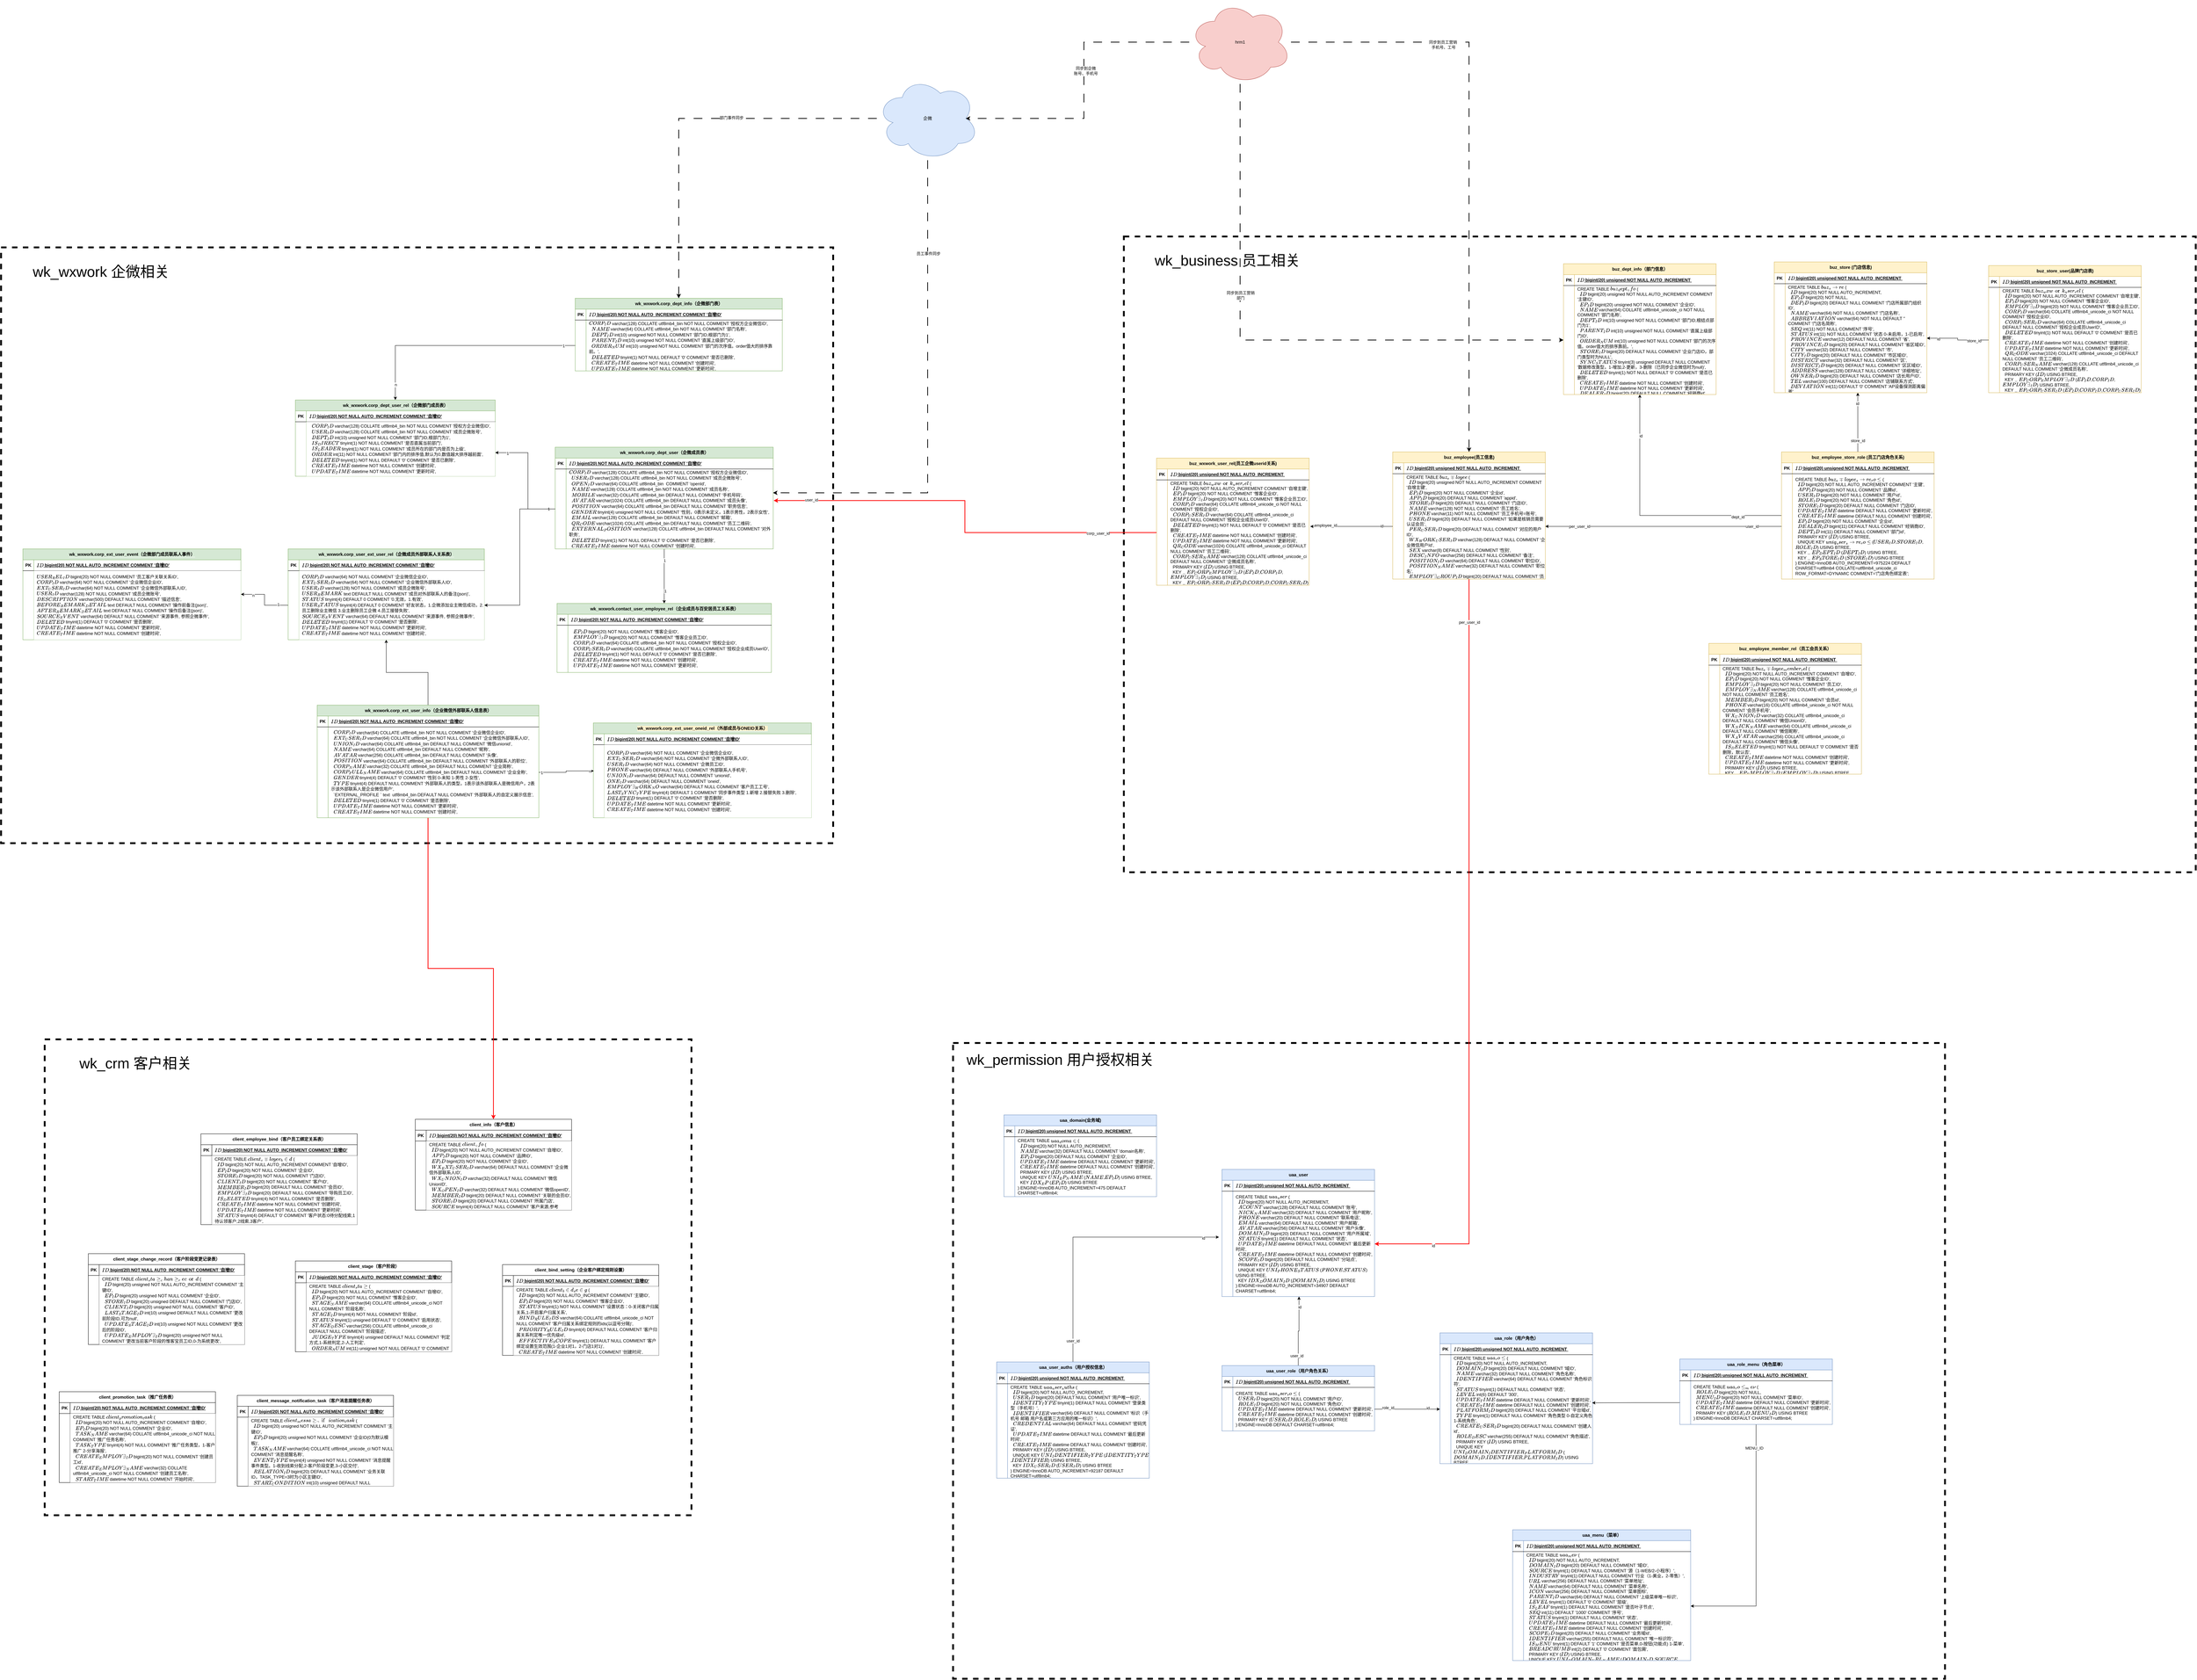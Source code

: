 <mxfile version="21.6.5" type="github">
  <diagram name="第 1 页" id="v13Tga0opJ_VagtoMVjJ">
    <mxGraphModel dx="6043" dy="3570" grid="1" gridSize="10" guides="1" tooltips="1" connect="1" arrows="1" fold="1" page="1" pageScale="1" pageWidth="827" pageHeight="1169" math="0" shadow="0">
      <root>
        <mxCell id="0" />
        <mxCell id="1" parent="0" />
        <mxCell id="WF5r-Szvisr0lpFmjR7E-50" value="" style="rounded=0;whiteSpace=wrap;html=1;dashed=1;fillColor=none;strokeWidth=5;" vertex="1" parent="1">
          <mxGeometry x="-910" y="1010" width="2730" height="1750" as="geometry" />
        </mxCell>
        <mxCell id="NSwK4JqKExf3FO7wUMZo-9" value="" style="rounded=0;whiteSpace=wrap;html=1;fillColor=none;strokeWidth=5;dashed=1;" parent="1" vertex="1">
          <mxGeometry x="-440" y="-1210" width="2950" height="1750" as="geometry" />
        </mxCell>
        <mxCell id="G97xu8YOoIPIuhDE5bah-65" value="" style="rounded=0;whiteSpace=wrap;html=1;dashed=1;fillColor=none;strokeWidth=5;" parent="1" vertex="1">
          <mxGeometry x="-3410" y="1000" width="1780" height="1310" as="geometry" />
        </mxCell>
        <mxCell id="0U1Ae2gim0tneBmZpMTz-1" value="uaa_user" style="shape=table;startSize=30;container=1;collapsible=1;childLayout=tableLayout;fixedRows=1;rowLines=0;fontStyle=1;align=center;resizeLast=1;html=1;fillColor=#dae8fc;strokeColor=#6c8ebf;" parent="1" vertex="1">
          <mxGeometry x="-170" y="1358" width="420" height="350" as="geometry" />
        </mxCell>
        <mxCell id="0U1Ae2gim0tneBmZpMTz-2" value="" style="shape=tableRow;horizontal=0;startSize=0;swimlaneHead=0;swimlaneBody=0;fillColor=none;collapsible=0;dropTarget=0;points=[[0,0.5],[1,0.5]];portConstraint=eastwest;top=0;left=0;right=0;bottom=1;" parent="0U1Ae2gim0tneBmZpMTz-1" vertex="1">
          <mxGeometry y="30" width="420" height="30" as="geometry" />
        </mxCell>
        <mxCell id="0U1Ae2gim0tneBmZpMTz-3" value="PK" style="shape=partialRectangle;connectable=0;fillColor=none;top=0;left=0;bottom=0;right=0;fontStyle=1;overflow=hidden;whiteSpace=wrap;html=1;" parent="0U1Ae2gim0tneBmZpMTz-2" vertex="1">
          <mxGeometry width="30" height="30" as="geometry">
            <mxRectangle width="30" height="30" as="alternateBounds" />
          </mxGeometry>
        </mxCell>
        <mxCell id="0U1Ae2gim0tneBmZpMTz-4" value="`ID` bigint(20) unsigned NOT NULL AUTO_INCREMENT&amp;nbsp;" style="shape=partialRectangle;connectable=0;fillColor=none;top=0;left=0;bottom=0;right=0;align=left;spacingLeft=6;fontStyle=5;overflow=hidden;whiteSpace=wrap;html=1;" parent="0U1Ae2gim0tneBmZpMTz-2" vertex="1">
          <mxGeometry x="30" width="390" height="30" as="geometry">
            <mxRectangle width="390" height="30" as="alternateBounds" />
          </mxGeometry>
        </mxCell>
        <mxCell id="0U1Ae2gim0tneBmZpMTz-5" value="" style="shape=tableRow;horizontal=0;startSize=0;swimlaneHead=0;swimlaneBody=0;fillColor=none;collapsible=0;dropTarget=0;points=[[0,0.5],[1,0.5]];portConstraint=eastwest;top=0;left=0;right=0;bottom=0;" parent="0U1Ae2gim0tneBmZpMTz-1" vertex="1">
          <mxGeometry y="60" width="420" height="290" as="geometry" />
        </mxCell>
        <mxCell id="0U1Ae2gim0tneBmZpMTz-6" value="" style="shape=partialRectangle;connectable=0;fillColor=none;top=0;left=0;bottom=0;right=0;editable=1;overflow=hidden;whiteSpace=wrap;html=1;" parent="0U1Ae2gim0tneBmZpMTz-5" vertex="1">
          <mxGeometry width="30" height="290" as="geometry">
            <mxRectangle width="30" height="290" as="alternateBounds" />
          </mxGeometry>
        </mxCell>
        <mxCell id="0U1Ae2gim0tneBmZpMTz-7" value="&lt;div&gt;CREATE TABLE `uaa_user` (&lt;/div&gt;&lt;div&gt;&amp;nbsp; `ID` bigint(20) NOT NULL AUTO_INCREMENT,&lt;/div&gt;&lt;div&gt;&amp;nbsp; `ACCOUNT` varchar(128) DEFAULT NULL COMMENT &#39;账号&#39;,&lt;/div&gt;&lt;div&gt;&amp;nbsp; `NICK_NAME` varchar(32) DEFAULT NULL COMMENT &#39;用户昵称&#39;,&lt;/div&gt;&lt;div&gt;&amp;nbsp; `PHONE` varchar(20) DEFAULT NULL COMMENT &#39;联系电话&#39;,&lt;/div&gt;&lt;div&gt;&amp;nbsp; `EMAIL` varchar(64) DEFAULT NULL COMMENT &#39;用户邮箱&#39;,&lt;/div&gt;&lt;div&gt;&amp;nbsp; `AVATAR` varchar(256) DEFAULT NULL COMMENT &#39;用户头像&#39;,&lt;/div&gt;&lt;div&gt;&amp;nbsp; `DOMAIN_ID` bigint(20) DEFAULT NULL COMMENT &#39;用户所属域&#39;,&lt;/div&gt;&lt;div&gt;&amp;nbsp; `STATUS` tinyint(1) DEFAULT NULL COMMENT &#39;状态&#39;,&lt;/div&gt;&lt;div&gt;&amp;nbsp; `UPDATE_TIME` datetime DEFAULT NULL COMMENT &#39;最后更新时间&#39;,&lt;/div&gt;&lt;div&gt;&amp;nbsp; `CREATE_TIME` datetime DEFAULT NULL COMMENT &#39;创建时间&#39;,&lt;/div&gt;&lt;div&gt;&amp;nbsp; `SCOPE_ID` bigint(20) DEFAULT NULL COMMENT &#39;分站点&#39;,&lt;/div&gt;&lt;div&gt;&amp;nbsp; PRIMARY KEY (`ID`) USING BTREE,&lt;/div&gt;&lt;div&gt;&amp;nbsp; UNIQUE KEY `UNI_PHONE_STATUS` (`PHONE`,`STATUS`) USING BTREE,&lt;/div&gt;&lt;div&gt;&amp;nbsp; KEY `IDX_DOMAIN_ID` (`DOMAIN_ID`) USING BTREE&lt;/div&gt;&lt;div&gt;) ENGINE=InnoDB AUTO_INCREMENT=34907 DEFAULT CHARSET=utf8mb4;&lt;/div&gt;" style="shape=partialRectangle;connectable=0;fillColor=none;top=0;left=0;bottom=0;right=0;align=left;spacingLeft=6;overflow=hidden;whiteSpace=wrap;html=1;" parent="0U1Ae2gim0tneBmZpMTz-5" vertex="1">
          <mxGeometry x="30" width="390" height="290" as="geometry">
            <mxRectangle width="390" height="290" as="alternateBounds" />
          </mxGeometry>
        </mxCell>
        <mxCell id="0U1Ae2gim0tneBmZpMTz-119" style="edgeStyle=orthogonalEdgeStyle;rounded=0;orthogonalLoop=1;jettySize=auto;html=1;entryX=-0.019;entryY=0.436;entryDx=0;entryDy=0;entryPerimeter=0;" parent="1" source="0U1Ae2gim0tneBmZpMTz-14" target="0U1Ae2gim0tneBmZpMTz-5" edge="1">
          <mxGeometry relative="1" as="geometry" />
        </mxCell>
        <mxCell id="0U1Ae2gim0tneBmZpMTz-121" value="user_id" style="edgeLabel;html=1;align=center;verticalAlign=middle;resizable=0;points=[];" parent="0U1Ae2gim0tneBmZpMTz-119" vertex="1" connectable="0">
          <mxGeometry x="-0.844" relative="1" as="geometry">
            <mxPoint as="offset" />
          </mxGeometry>
        </mxCell>
        <mxCell id="0U1Ae2gim0tneBmZpMTz-122" value="id" style="edgeLabel;html=1;align=center;verticalAlign=middle;resizable=0;points=[];" parent="0U1Ae2gim0tneBmZpMTz-119" vertex="1" connectable="0">
          <mxGeometry x="0.883" y="-2" relative="1" as="geometry">
            <mxPoint as="offset" />
          </mxGeometry>
        </mxCell>
        <mxCell id="0U1Ae2gim0tneBmZpMTz-14" value="uaa_user_auths（用户授权信息）" style="shape=table;startSize=30;container=1;collapsible=1;childLayout=tableLayout;fixedRows=1;rowLines=0;fontStyle=1;align=center;resizeLast=1;html=1;fillColor=#dae8fc;strokeColor=#6c8ebf;" parent="1" vertex="1">
          <mxGeometry x="-790" y="1888" width="420" height="320" as="geometry" />
        </mxCell>
        <mxCell id="0U1Ae2gim0tneBmZpMTz-15" value="" style="shape=tableRow;horizontal=0;startSize=0;swimlaneHead=0;swimlaneBody=0;fillColor=none;collapsible=0;dropTarget=0;points=[[0,0.5],[1,0.5]];portConstraint=eastwest;top=0;left=0;right=0;bottom=1;" parent="0U1Ae2gim0tneBmZpMTz-14" vertex="1">
          <mxGeometry y="30" width="420" height="30" as="geometry" />
        </mxCell>
        <mxCell id="0U1Ae2gim0tneBmZpMTz-16" value="PK" style="shape=partialRectangle;connectable=0;fillColor=none;top=0;left=0;bottom=0;right=0;fontStyle=1;overflow=hidden;whiteSpace=wrap;html=1;" parent="0U1Ae2gim0tneBmZpMTz-15" vertex="1">
          <mxGeometry width="30" height="30" as="geometry">
            <mxRectangle width="30" height="30" as="alternateBounds" />
          </mxGeometry>
        </mxCell>
        <mxCell id="0U1Ae2gim0tneBmZpMTz-17" value="`ID` bigint(20) unsigned NOT NULL AUTO_INCREMENT&amp;nbsp;" style="shape=partialRectangle;connectable=0;fillColor=none;top=0;left=0;bottom=0;right=0;align=left;spacingLeft=6;fontStyle=5;overflow=hidden;whiteSpace=wrap;html=1;" parent="0U1Ae2gim0tneBmZpMTz-15" vertex="1">
          <mxGeometry x="30" width="390" height="30" as="geometry">
            <mxRectangle width="390" height="30" as="alternateBounds" />
          </mxGeometry>
        </mxCell>
        <mxCell id="0U1Ae2gim0tneBmZpMTz-18" value="" style="shape=tableRow;horizontal=0;startSize=0;swimlaneHead=0;swimlaneBody=0;fillColor=none;collapsible=0;dropTarget=0;points=[[0,0.5],[1,0.5]];portConstraint=eastwest;top=0;left=0;right=0;bottom=0;" parent="0U1Ae2gim0tneBmZpMTz-14" vertex="1">
          <mxGeometry y="60" width="420" height="260" as="geometry" />
        </mxCell>
        <mxCell id="0U1Ae2gim0tneBmZpMTz-19" value="" style="shape=partialRectangle;connectable=0;fillColor=none;top=0;left=0;bottom=0;right=0;editable=1;overflow=hidden;whiteSpace=wrap;html=1;" parent="0U1Ae2gim0tneBmZpMTz-18" vertex="1">
          <mxGeometry width="30" height="260" as="geometry">
            <mxRectangle width="30" height="260" as="alternateBounds" />
          </mxGeometry>
        </mxCell>
        <mxCell id="0U1Ae2gim0tneBmZpMTz-20" value="&lt;div&gt;CREATE TABLE `uaa_user_auths` (&lt;/div&gt;&lt;div&gt;&amp;nbsp; `ID` bigint(20) NOT NULL AUTO_INCREMENT,&lt;/div&gt;&lt;div&gt;&amp;nbsp; `USER_ID` bigint(20) DEFAULT NULL COMMENT &#39;用户唯一标识&#39;,&lt;/div&gt;&lt;div&gt;&amp;nbsp; `IDENTITY_TYPE` tinyint(1) DEFAULT NULL COMMENT &#39;登录类型（手机号）&#39;,&lt;/div&gt;&lt;div&gt;&amp;nbsp; `IDENTIFIER` varchar(64) DEFAULT NULL COMMENT &#39;标识（手机号 邮箱 用户名或第三方应用的唯一标识）&#39;,&lt;/div&gt;&lt;div&gt;&amp;nbsp; `CREDENTIAL` varchar(64) DEFAULT NULL COMMENT &#39;密码凭证&#39;,&lt;/div&gt;&lt;div&gt;&amp;nbsp; `UPDATE_TIME` datetime DEFAULT NULL COMMENT &#39;最后更新时间&#39;,&lt;/div&gt;&lt;div&gt;&amp;nbsp; `CREATE_TIME` datetime DEFAULT NULL COMMENT &#39;创建时间&#39;,&lt;/div&gt;&lt;div&gt;&amp;nbsp; PRIMARY KEY (`ID`) USING BTREE,&lt;/div&gt;&lt;div&gt;&amp;nbsp; UNIQUE KEY `UNI_IDENTIFIER_TYPE` (`IDENTITY_TYPE`,`IDENTIFIER`) USING BTREE,&lt;/div&gt;&lt;div&gt;&amp;nbsp; KEY `IDX_USER_ID` (`USER_ID`) USING BTREE&lt;/div&gt;&lt;div&gt;) ENGINE=InnoDB AUTO_INCREMENT=92187 DEFAULT CHARSET=utf8mb4;&lt;/div&gt;" style="shape=partialRectangle;connectable=0;fillColor=none;top=0;left=0;bottom=0;right=0;align=left;spacingLeft=6;overflow=hidden;whiteSpace=wrap;html=1;" parent="0U1Ae2gim0tneBmZpMTz-18" vertex="1">
          <mxGeometry x="30" width="390" height="260" as="geometry">
            <mxRectangle width="390" height="260" as="alternateBounds" />
          </mxGeometry>
        </mxCell>
        <mxCell id="0U1Ae2gim0tneBmZpMTz-21" value="uaa_domain(业务域)" style="shape=table;startSize=30;container=1;collapsible=1;childLayout=tableLayout;fixedRows=1;rowLines=0;fontStyle=1;align=center;resizeLast=1;html=1;fillColor=#dae8fc;strokeColor=#6c8ebf;" parent="1" vertex="1">
          <mxGeometry x="-770" y="1208" width="420" height="225" as="geometry" />
        </mxCell>
        <mxCell id="0U1Ae2gim0tneBmZpMTz-22" value="" style="shape=tableRow;horizontal=0;startSize=0;swimlaneHead=0;swimlaneBody=0;fillColor=none;collapsible=0;dropTarget=0;points=[[0,0.5],[1,0.5]];portConstraint=eastwest;top=0;left=0;right=0;bottom=1;" parent="0U1Ae2gim0tneBmZpMTz-21" vertex="1">
          <mxGeometry y="30" width="420" height="30" as="geometry" />
        </mxCell>
        <mxCell id="0U1Ae2gim0tneBmZpMTz-23" value="PK" style="shape=partialRectangle;connectable=0;fillColor=none;top=0;left=0;bottom=0;right=0;fontStyle=1;overflow=hidden;whiteSpace=wrap;html=1;" parent="0U1Ae2gim0tneBmZpMTz-22" vertex="1">
          <mxGeometry width="30" height="30" as="geometry">
            <mxRectangle width="30" height="30" as="alternateBounds" />
          </mxGeometry>
        </mxCell>
        <mxCell id="0U1Ae2gim0tneBmZpMTz-24" value="`ID` bigint(20) unsigned NOT NULL AUTO_INCREMENT&amp;nbsp;" style="shape=partialRectangle;connectable=0;fillColor=none;top=0;left=0;bottom=0;right=0;align=left;spacingLeft=6;fontStyle=5;overflow=hidden;whiteSpace=wrap;html=1;" parent="0U1Ae2gim0tneBmZpMTz-22" vertex="1">
          <mxGeometry x="30" width="390" height="30" as="geometry">
            <mxRectangle width="390" height="30" as="alternateBounds" />
          </mxGeometry>
        </mxCell>
        <mxCell id="0U1Ae2gim0tneBmZpMTz-25" value="" style="shape=tableRow;horizontal=0;startSize=0;swimlaneHead=0;swimlaneBody=0;fillColor=none;collapsible=0;dropTarget=0;points=[[0,0.5],[1,0.5]];portConstraint=eastwest;top=0;left=0;right=0;bottom=0;" parent="0U1Ae2gim0tneBmZpMTz-21" vertex="1">
          <mxGeometry y="60" width="420" height="165" as="geometry" />
        </mxCell>
        <mxCell id="0U1Ae2gim0tneBmZpMTz-26" value="" style="shape=partialRectangle;connectable=0;fillColor=none;top=0;left=0;bottom=0;right=0;editable=1;overflow=hidden;whiteSpace=wrap;html=1;" parent="0U1Ae2gim0tneBmZpMTz-25" vertex="1">
          <mxGeometry width="30" height="165" as="geometry">
            <mxRectangle width="30" height="165" as="alternateBounds" />
          </mxGeometry>
        </mxCell>
        <mxCell id="0U1Ae2gim0tneBmZpMTz-27" value="&lt;div&gt;CREATE TABLE `uaa_domain` (&lt;/div&gt;&lt;div&gt;&amp;nbsp; `ID` bigint(20) NOT NULL AUTO_INCREMENT,&lt;/div&gt;&lt;div&gt;&amp;nbsp; `NAME` varchar(32) DEFAULT NULL COMMENT &#39;domain名称&#39;,&lt;/div&gt;&lt;div&gt;&amp;nbsp; `EP_ID` bigint(20) DEFAULT NULL COMMENT &#39;企业ID&#39;,&lt;/div&gt;&lt;div&gt;&amp;nbsp; `UPDATE_TIME` datetime DEFAULT NULL COMMENT &#39;更新时间&#39;,&lt;/div&gt;&lt;div&gt;&amp;nbsp; `CREATE_TIME` datetime DEFAULT NULL COMMENT &#39;创建时间&#39;,&lt;/div&gt;&lt;div&gt;&amp;nbsp; PRIMARY KEY (`ID`) USING BTREE,&lt;/div&gt;&lt;div&gt;&amp;nbsp; UNIQUE KEY `UNI_EP_NAME` (`NAME`,`EP_ID`) USING BTREE,&lt;/div&gt;&lt;div&gt;&amp;nbsp; KEY `IDX_EP` (`EP_ID`) USING BTREE&lt;/div&gt;&lt;div&gt;) ENGINE=InnoDB AUTO_INCREMENT=475 DEFAULT CHARSET=utf8mb4;&lt;/div&gt;" style="shape=partialRectangle;connectable=0;fillColor=none;top=0;left=0;bottom=0;right=0;align=left;spacingLeft=6;overflow=hidden;whiteSpace=wrap;html=1;" parent="0U1Ae2gim0tneBmZpMTz-25" vertex="1">
          <mxGeometry x="30" width="390" height="165" as="geometry">
            <mxRectangle width="390" height="165" as="alternateBounds" />
          </mxGeometry>
        </mxCell>
        <mxCell id="0U1Ae2gim0tneBmZpMTz-28" value="uaa_role（用户角色）" style="shape=table;startSize=30;container=1;collapsible=1;childLayout=tableLayout;fixedRows=1;rowLines=0;fontStyle=1;align=center;resizeLast=1;html=1;fillColor=#dae8fc;strokeColor=#6c8ebf;" parent="1" vertex="1">
          <mxGeometry x="430" y="1808" width="420" height="360" as="geometry" />
        </mxCell>
        <mxCell id="0U1Ae2gim0tneBmZpMTz-29" value="" style="shape=tableRow;horizontal=0;startSize=0;swimlaneHead=0;swimlaneBody=0;fillColor=none;collapsible=0;dropTarget=0;points=[[0,0.5],[1,0.5]];portConstraint=eastwest;top=0;left=0;right=0;bottom=1;" parent="0U1Ae2gim0tneBmZpMTz-28" vertex="1">
          <mxGeometry y="30" width="420" height="30" as="geometry" />
        </mxCell>
        <mxCell id="0U1Ae2gim0tneBmZpMTz-30" value="PK" style="shape=partialRectangle;connectable=0;fillColor=none;top=0;left=0;bottom=0;right=0;fontStyle=1;overflow=hidden;whiteSpace=wrap;html=1;" parent="0U1Ae2gim0tneBmZpMTz-29" vertex="1">
          <mxGeometry width="30" height="30" as="geometry">
            <mxRectangle width="30" height="30" as="alternateBounds" />
          </mxGeometry>
        </mxCell>
        <mxCell id="0U1Ae2gim0tneBmZpMTz-31" value="`ID` bigint(20) unsigned NOT NULL AUTO_INCREMENT&amp;nbsp;" style="shape=partialRectangle;connectable=0;fillColor=none;top=0;left=0;bottom=0;right=0;align=left;spacingLeft=6;fontStyle=5;overflow=hidden;whiteSpace=wrap;html=1;" parent="0U1Ae2gim0tneBmZpMTz-29" vertex="1">
          <mxGeometry x="30" width="390" height="30" as="geometry">
            <mxRectangle width="390" height="30" as="alternateBounds" />
          </mxGeometry>
        </mxCell>
        <mxCell id="0U1Ae2gim0tneBmZpMTz-32" value="" style="shape=tableRow;horizontal=0;startSize=0;swimlaneHead=0;swimlaneBody=0;fillColor=none;collapsible=0;dropTarget=0;points=[[0,0.5],[1,0.5]];portConstraint=eastwest;top=0;left=0;right=0;bottom=0;" parent="0U1Ae2gim0tneBmZpMTz-28" vertex="1">
          <mxGeometry y="60" width="420" height="300" as="geometry" />
        </mxCell>
        <mxCell id="0U1Ae2gim0tneBmZpMTz-33" value="" style="shape=partialRectangle;connectable=0;fillColor=none;top=0;left=0;bottom=0;right=0;editable=1;overflow=hidden;whiteSpace=wrap;html=1;" parent="0U1Ae2gim0tneBmZpMTz-32" vertex="1">
          <mxGeometry width="30" height="300" as="geometry">
            <mxRectangle width="30" height="300" as="alternateBounds" />
          </mxGeometry>
        </mxCell>
        <mxCell id="0U1Ae2gim0tneBmZpMTz-34" value="&lt;div&gt;CREATE TABLE `uaa_role` (&lt;/div&gt;&lt;div&gt;&amp;nbsp; `ID` bigint(20) NOT NULL AUTO_INCREMENT,&lt;/div&gt;&lt;div&gt;&amp;nbsp; `DOMAIN_ID` bigint(20) DEFAULT NULL COMMENT &#39;域ID&#39;,&lt;/div&gt;&lt;div&gt;&amp;nbsp; `NAME` varchar(32) DEFAULT NULL COMMENT &#39;角色名称&#39;,&lt;/div&gt;&lt;div&gt;&amp;nbsp; `IDENTIFIER` varchar(64) DEFAULT NULL COMMENT &#39;角色标识符&#39;,&lt;/div&gt;&lt;div&gt;&amp;nbsp; `STATUS` tinyint(1) DEFAULT NULL COMMENT &#39;状态&#39;,&lt;/div&gt;&lt;div&gt;&amp;nbsp; `LEVEL` int(6) DEFAULT &#39;300&#39;,&lt;/div&gt;&lt;div&gt;&amp;nbsp; `UPDATE_TIME` datetime DEFAULT NULL COMMENT &#39;更新时间&#39;,&lt;/div&gt;&lt;div&gt;&amp;nbsp; `CREATE_TIME` datetime DEFAULT NULL COMMENT &#39;创建时间&#39;,&lt;/div&gt;&lt;div&gt;&amp;nbsp; `PLATFORM_ID` bigint(20) DEFAULT NULL COMMENT &#39;平台域id&#39;,&lt;/div&gt;&lt;div&gt;&amp;nbsp; `TYPE` tinyint(1) DEFAULT NULL COMMENT &#39;角色类型 0-自定义角色 1-系统角色&#39;,&lt;/div&gt;&lt;div&gt;&amp;nbsp; `CREATE_USER_ID` bigint(20) DEFAULT NULL COMMENT &#39;创建人id&#39;,&lt;/div&gt;&lt;div&gt;&amp;nbsp; `ROLE_DESC` varchar(255) DEFAULT NULL COMMENT &#39;角色描述&#39;,&lt;/div&gt;&lt;div&gt;&amp;nbsp; PRIMARY KEY (`ID`) USING BTREE,&lt;/div&gt;&lt;div&gt;&amp;nbsp; UNIQUE KEY `UNI_DOMAIN_IDENTIFIER_PLATFORM_ID` (`DOMAIN_ID`,`IDENTIFIER`,`PLATFORM_ID`) USING BTREE&lt;/div&gt;&lt;div&gt;) ENGINE=InnoDB AUTO_INCREMENT=163 DEFAULT CHARSET=utf8mb4;&lt;/div&gt;" style="shape=partialRectangle;connectable=0;fillColor=none;top=0;left=0;bottom=0;right=0;align=left;spacingLeft=6;overflow=hidden;whiteSpace=wrap;html=1;" parent="0U1Ae2gim0tneBmZpMTz-32" vertex="1">
          <mxGeometry x="30" width="390" height="300" as="geometry">
            <mxRectangle width="390" height="300" as="alternateBounds" />
          </mxGeometry>
        </mxCell>
        <mxCell id="0U1Ae2gim0tneBmZpMTz-112" style="edgeStyle=orthogonalEdgeStyle;rounded=0;orthogonalLoop=1;jettySize=auto;html=1;entryX=0.505;entryY=1;entryDx=0;entryDy=0;entryPerimeter=0;" parent="1" source="0U1Ae2gim0tneBmZpMTz-35" target="0U1Ae2gim0tneBmZpMTz-5" edge="1">
          <mxGeometry relative="1" as="geometry" />
        </mxCell>
        <mxCell id="0U1Ae2gim0tneBmZpMTz-113" value="user_id" style="edgeLabel;html=1;align=center;verticalAlign=middle;resizable=0;points=[];" parent="0U1Ae2gim0tneBmZpMTz-112" vertex="1" connectable="0">
          <mxGeometry x="-0.726" y="4" relative="1" as="geometry">
            <mxPoint y="-1" as="offset" />
          </mxGeometry>
        </mxCell>
        <mxCell id="0U1Ae2gim0tneBmZpMTz-114" value="id" style="edgeLabel;html=1;align=center;verticalAlign=middle;resizable=0;points=[];" parent="0U1Ae2gim0tneBmZpMTz-112" vertex="1" connectable="0">
          <mxGeometry x="0.715" y="-2" relative="1" as="geometry">
            <mxPoint y="1" as="offset" />
          </mxGeometry>
        </mxCell>
        <mxCell id="0U1Ae2gim0tneBmZpMTz-35" value="uaa_user_role（用户角色关系）" style="shape=table;startSize=30;container=1;collapsible=1;childLayout=tableLayout;fixedRows=1;rowLines=0;fontStyle=1;align=center;resizeLast=1;html=1;fillColor=#dae8fc;strokeColor=#6c8ebf;" parent="1" vertex="1">
          <mxGeometry x="-170" y="1898" width="420" height="180" as="geometry" />
        </mxCell>
        <mxCell id="0U1Ae2gim0tneBmZpMTz-36" value="" style="shape=tableRow;horizontal=0;startSize=0;swimlaneHead=0;swimlaneBody=0;fillColor=none;collapsible=0;dropTarget=0;points=[[0,0.5],[1,0.5]];portConstraint=eastwest;top=0;left=0;right=0;bottom=1;" parent="0U1Ae2gim0tneBmZpMTz-35" vertex="1">
          <mxGeometry y="30" width="420" height="30" as="geometry" />
        </mxCell>
        <mxCell id="0U1Ae2gim0tneBmZpMTz-37" value="PK" style="shape=partialRectangle;connectable=0;fillColor=none;top=0;left=0;bottom=0;right=0;fontStyle=1;overflow=hidden;whiteSpace=wrap;html=1;" parent="0U1Ae2gim0tneBmZpMTz-36" vertex="1">
          <mxGeometry width="30" height="30" as="geometry">
            <mxRectangle width="30" height="30" as="alternateBounds" />
          </mxGeometry>
        </mxCell>
        <mxCell id="0U1Ae2gim0tneBmZpMTz-38" value="`ID` bigint(20) unsigned NOT NULL AUTO_INCREMENT&amp;nbsp;" style="shape=partialRectangle;connectable=0;fillColor=none;top=0;left=0;bottom=0;right=0;align=left;spacingLeft=6;fontStyle=5;overflow=hidden;whiteSpace=wrap;html=1;" parent="0U1Ae2gim0tneBmZpMTz-36" vertex="1">
          <mxGeometry x="30" width="390" height="30" as="geometry">
            <mxRectangle width="390" height="30" as="alternateBounds" />
          </mxGeometry>
        </mxCell>
        <mxCell id="0U1Ae2gim0tneBmZpMTz-39" value="" style="shape=tableRow;horizontal=0;startSize=0;swimlaneHead=0;swimlaneBody=0;fillColor=none;collapsible=0;dropTarget=0;points=[[0,0.5],[1,0.5]];portConstraint=eastwest;top=0;left=0;right=0;bottom=0;" parent="0U1Ae2gim0tneBmZpMTz-35" vertex="1">
          <mxGeometry y="60" width="420" height="120" as="geometry" />
        </mxCell>
        <mxCell id="0U1Ae2gim0tneBmZpMTz-40" value="" style="shape=partialRectangle;connectable=0;fillColor=none;top=0;left=0;bottom=0;right=0;editable=1;overflow=hidden;whiteSpace=wrap;html=1;" parent="0U1Ae2gim0tneBmZpMTz-39" vertex="1">
          <mxGeometry width="30" height="120" as="geometry">
            <mxRectangle width="30" height="120" as="alternateBounds" />
          </mxGeometry>
        </mxCell>
        <mxCell id="0U1Ae2gim0tneBmZpMTz-41" value="&lt;div&gt;CREATE TABLE `uaa_user_role` (&lt;/div&gt;&lt;div&gt;&amp;nbsp; `USER_ID` bigint(20) NOT NULL COMMENT &#39;用户ID&#39;,&lt;/div&gt;&lt;div&gt;&amp;nbsp; `ROLE_ID` bigint(20) NOT NULL COMMENT &#39;角色ID&#39;,&lt;/div&gt;&lt;div&gt;&amp;nbsp; `UPDATE_TIME` datetime DEFAULT NULL COMMENT &#39;更新时间&#39;,&lt;/div&gt;&lt;div&gt;&amp;nbsp; `CREATE_TIME` datetime DEFAULT NULL COMMENT &#39;创建时间&#39;,&lt;/div&gt;&lt;div&gt;&amp;nbsp; PRIMARY KEY (`USER_ID`,`ROLE_ID`) USING BTREE&lt;/div&gt;&lt;div&gt;) ENGINE=InnoDB DEFAULT CHARSET=utf8mb4;&lt;/div&gt;" style="shape=partialRectangle;connectable=0;fillColor=none;top=0;left=0;bottom=0;right=0;align=left;spacingLeft=6;overflow=hidden;whiteSpace=wrap;html=1;" parent="0U1Ae2gim0tneBmZpMTz-39" vertex="1">
          <mxGeometry x="30" width="390" height="120" as="geometry">
            <mxRectangle width="390" height="120" as="alternateBounds" />
          </mxGeometry>
        </mxCell>
        <mxCell id="0U1Ae2gim0tneBmZpMTz-107" style="edgeStyle=orthogonalEdgeStyle;rounded=0;orthogonalLoop=1;jettySize=auto;html=1;entryX=1;entryY=0.5;entryDx=0;entryDy=0;strokeColor=#FF0000;strokeWidth=2;" parent="1" source="0U1Ae2gim0tneBmZpMTz-43" target="0U1Ae2gim0tneBmZpMTz-5" edge="1">
          <mxGeometry relative="1" as="geometry" />
        </mxCell>
        <mxCell id="0U1Ae2gim0tneBmZpMTz-109" value="per_user_id" style="edgeLabel;html=1;align=center;verticalAlign=middle;resizable=0;points=[];" parent="0U1Ae2gim0tneBmZpMTz-107" vertex="1" connectable="0">
          <mxGeometry x="-0.886" y="1" relative="1" as="geometry">
            <mxPoint as="offset" />
          </mxGeometry>
        </mxCell>
        <mxCell id="0U1Ae2gim0tneBmZpMTz-110" value="id" style="edgeLabel;html=1;align=center;verticalAlign=middle;resizable=0;points=[];" parent="0U1Ae2gim0tneBmZpMTz-107" vertex="1" connectable="0">
          <mxGeometry x="0.845" y="5" relative="1" as="geometry">
            <mxPoint as="offset" />
          </mxGeometry>
        </mxCell>
        <mxCell id="0U1Ae2gim0tneBmZpMTz-43" value="buz_employee(员工信息)" style="shape=table;startSize=30;container=1;collapsible=1;childLayout=tableLayout;fixedRows=1;rowLines=0;fontStyle=1;align=center;resizeLast=1;html=1;fillColor=#fff2cc;strokeColor=#d6b656;" parent="1" vertex="1">
          <mxGeometry x="300" y="-617" width="420" height="350" as="geometry" />
        </mxCell>
        <mxCell id="0U1Ae2gim0tneBmZpMTz-44" value="" style="shape=tableRow;horizontal=0;startSize=0;swimlaneHead=0;swimlaneBody=0;fillColor=none;collapsible=0;dropTarget=0;points=[[0,0.5],[1,0.5]];portConstraint=eastwest;top=0;left=0;right=0;bottom=1;" parent="0U1Ae2gim0tneBmZpMTz-43" vertex="1">
          <mxGeometry y="30" width="420" height="30" as="geometry" />
        </mxCell>
        <mxCell id="0U1Ae2gim0tneBmZpMTz-45" value="PK" style="shape=partialRectangle;connectable=0;fillColor=none;top=0;left=0;bottom=0;right=0;fontStyle=1;overflow=hidden;whiteSpace=wrap;html=1;" parent="0U1Ae2gim0tneBmZpMTz-44" vertex="1">
          <mxGeometry width="30" height="30" as="geometry">
            <mxRectangle width="30" height="30" as="alternateBounds" />
          </mxGeometry>
        </mxCell>
        <mxCell id="0U1Ae2gim0tneBmZpMTz-46" value="`ID` bigint(20) unsigned NOT NULL AUTO_INCREMENT&amp;nbsp;" style="shape=partialRectangle;connectable=0;fillColor=none;top=0;left=0;bottom=0;right=0;align=left;spacingLeft=6;fontStyle=5;overflow=hidden;whiteSpace=wrap;html=1;" parent="0U1Ae2gim0tneBmZpMTz-44" vertex="1">
          <mxGeometry x="30" width="390" height="30" as="geometry">
            <mxRectangle width="390" height="30" as="alternateBounds" />
          </mxGeometry>
        </mxCell>
        <mxCell id="0U1Ae2gim0tneBmZpMTz-47" value="" style="shape=tableRow;horizontal=0;startSize=0;swimlaneHead=0;swimlaneBody=0;fillColor=none;collapsible=0;dropTarget=0;points=[[0,0.5],[1,0.5]];portConstraint=eastwest;top=0;left=0;right=0;bottom=0;" parent="0U1Ae2gim0tneBmZpMTz-43" vertex="1">
          <mxGeometry y="60" width="420" height="290" as="geometry" />
        </mxCell>
        <mxCell id="0U1Ae2gim0tneBmZpMTz-48" value="" style="shape=partialRectangle;connectable=0;fillColor=none;top=0;left=0;bottom=0;right=0;editable=1;overflow=hidden;whiteSpace=wrap;html=1;" parent="0U1Ae2gim0tneBmZpMTz-47" vertex="1">
          <mxGeometry width="30" height="290" as="geometry">
            <mxRectangle width="30" height="290" as="alternateBounds" />
          </mxGeometry>
        </mxCell>
        <mxCell id="0U1Ae2gim0tneBmZpMTz-49" value="&lt;div&gt;CREATE TABLE `buz_employee` (&lt;/div&gt;&lt;div&gt;&amp;nbsp; `ID` bigint(20) unsigned NOT NULL AUTO_INCREMENT COMMENT &#39;自增主键&#39;,&lt;/div&gt;&lt;div&gt;&amp;nbsp; `EP_ID` bigint(20) NOT NULL COMMENT &#39;企业id&#39;,&lt;/div&gt;&lt;div&gt;&amp;nbsp; `APP_ID` bigint(20) DEFAULT NULL COMMENT &#39;appid&#39;,&lt;/div&gt;&lt;div&gt;&amp;nbsp; `STORE_ID` bigint(20) DEFAULT NULL COMMENT &#39;门店ID&#39;,&lt;/div&gt;&lt;div&gt;&amp;nbsp; `NAME` varchar(128) NOT NULL COMMENT &#39;员工姓名&#39;,&lt;/div&gt;&lt;div&gt;&amp;nbsp; `PHONE` varchar(11) NOT NULL COMMENT &#39;员工手机号=账号&#39;,&lt;/div&gt;&lt;div&gt;&amp;nbsp; `USER_ID` bigint(20) DEFAULT NULL COMMENT &#39;如果是核销员需要认证会员&#39;,&lt;/div&gt;&lt;div&gt;&amp;nbsp; `PER_USER_ID` bigint(20) DEFAULT NULL COMMENT &#39;对应的用户ID&#39;,&lt;/div&gt;&lt;div&gt;&amp;nbsp; `WX_WORK_USER_ID` varchar(128) DEFAULT NULL COMMENT &#39;企业微信用户Id&#39;,&lt;/div&gt;&lt;div&gt;&amp;nbsp; `SEX` varchar(8) DEFAULT NULL COMMENT &#39;性别&#39;,&lt;/div&gt;&lt;div&gt;&amp;nbsp; `DESC_INFO` varchar(256) DEFAULT NULL COMMENT &#39;备注&#39;,&lt;/div&gt;&lt;div&gt;&amp;nbsp; `POSITION_ID` varchar(64) DEFAULT NULL COMMENT &#39;职位ID&#39;,&lt;/div&gt;&lt;div&gt;&amp;nbsp; `POSITION_NAME` varchar(32) DEFAULT NULL COMMENT &#39;职位名&#39;,&lt;/div&gt;&lt;div&gt;&amp;nbsp; `EMPLOYEE_GROUP_ID` bigint(20) DEFAULT NULL COMMENT &#39;员工所在组ID&#39;,&lt;/div&gt;&lt;div&gt;&amp;nbsp; `EMPLOYEE_GROUP_NAME` varchar(32) DEFAULT NULL COMMENT &#39;员工所在组名&#39;,&lt;/div&gt;&lt;div&gt;&amp;nbsp; `STATUS` tinyint(1) DEFAULT NULL COMMENT &#39;员工状态：1在职2离职&#39;,&lt;/div&gt;&lt;div&gt;&amp;nbsp; `CREATE_TIME` datetime DEFAULT NULL COMMENT &#39;创建时间&#39;,&lt;/div&gt;&lt;div&gt;&amp;nbsp; `UPDATE_TIME` datetime DEFAULT NULL COMMENT &#39;更新时间&#39;,&lt;/div&gt;&lt;div&gt;&amp;nbsp; `SYNC_STATUS` tinyint(1) DEFAULT NULL COMMENT &#39;数据修改类型，1-增加,2-更新，3-删除（已同步企业微信时为null)&#39;,&lt;/div&gt;&lt;div&gt;&amp;nbsp; `EXT_POSITION` varchar(128) DEFAULT NULL COMMENT &#39;对外展示职务&#39;,&lt;/div&gt;&lt;div&gt;&amp;nbsp; `EMAIL` varchar(64) DEFAULT NULL COMMENT &#39;邮箱&#39;,&lt;/div&gt;&lt;div&gt;&amp;nbsp; `IS_WXWORK_USER` tinyint(1) DEFAULT &#39;0&#39; COMMENT &#39;是否是企业微信导购用户&#39;,&lt;/div&gt;&lt;div&gt;&amp;nbsp; `AVATAR` varchar(256) DEFAULT NULL COMMENT &#39;员工头像&#39;,&lt;/div&gt;&lt;div&gt;&amp;nbsp; `DEALER_ID` bigint(11) DEFAULT NULL COMMENT &#39;经销商ID&#39;,&lt;/div&gt;&lt;div&gt;&amp;nbsp; `OUT_EMPLOYEE_ID` varchar(32) DEFAULT NULL COMMENT &#39;外部员工id&#39;,&lt;/div&gt;&lt;div&gt;&amp;nbsp; `CAN_LOGIN_PC` tinyint(1) DEFAULT NULL COMMENT &#39;能否登陆pc&#39;,&lt;/div&gt;&lt;div&gt;&amp;nbsp; `AVATAR_CLOUD` varchar(256) DEFAULT NULL COMMENT &#39;员工头像存放在腾讯云url&#39;,&lt;/div&gt;&lt;div&gt;&amp;nbsp; `IS_DEPT_MANAGE` tinyint(1) DEFAULT NULL COMMENT &#39;是否分部经理&#39;,&lt;/div&gt;&lt;div&gt;&amp;nbsp; `EXT_ROLE` varchar(64) DEFAULT NULL COMMENT &#39;外部角色&#39;,&lt;/div&gt;&lt;div&gt;&amp;nbsp; PRIMARY KEY (`ID`) USING BTREE,&lt;/div&gt;&lt;div&gt;&amp;nbsp; KEY `PHONE` (`PHONE`) USING BTREE,&lt;/div&gt;&lt;div&gt;&amp;nbsp; KEY `idx_perUserId` (`PER_USER_ID`) USING BTREE,&lt;/div&gt;&lt;div&gt;&amp;nbsp; KEY `idx_storeid` (`STORE_ID`),&lt;/div&gt;&lt;div&gt;&amp;nbsp; KEY `idx_outemployeeid` (`OUT_EMPLOYEE_ID`)&lt;/div&gt;&lt;div&gt;) ENGINE=InnoDB AUTO_INCREMENT=21732 DEFAULT CHARSET=utf8mb4 ROW_FORMAT=DYNAMIC;&lt;/div&gt;" style="shape=partialRectangle;connectable=0;fillColor=none;top=0;left=0;bottom=0;right=0;align=left;spacingLeft=6;overflow=hidden;whiteSpace=wrap;html=1;" parent="0U1Ae2gim0tneBmZpMTz-47" vertex="1">
          <mxGeometry x="30" width="390" height="290" as="geometry">
            <mxRectangle width="390" height="290" as="alternateBounds" />
          </mxGeometry>
        </mxCell>
        <mxCell id="0U1Ae2gim0tneBmZpMTz-50" value="buz_wxwork_user_rel(员工企微userid关系)" style="shape=table;startSize=30;container=1;collapsible=1;childLayout=tableLayout;fixedRows=1;rowLines=0;fontStyle=1;align=center;resizeLast=1;html=1;fillColor=#fff2cc;strokeColor=#d6b656;" parent="1" vertex="1">
          <mxGeometry x="-350" y="-600" width="420" height="350" as="geometry" />
        </mxCell>
        <mxCell id="0U1Ae2gim0tneBmZpMTz-51" value="" style="shape=tableRow;horizontal=0;startSize=0;swimlaneHead=0;swimlaneBody=0;fillColor=none;collapsible=0;dropTarget=0;points=[[0,0.5],[1,0.5]];portConstraint=eastwest;top=0;left=0;right=0;bottom=1;" parent="0U1Ae2gim0tneBmZpMTz-50" vertex="1">
          <mxGeometry y="30" width="420" height="30" as="geometry" />
        </mxCell>
        <mxCell id="0U1Ae2gim0tneBmZpMTz-52" value="PK" style="shape=partialRectangle;connectable=0;fillColor=none;top=0;left=0;bottom=0;right=0;fontStyle=1;overflow=hidden;whiteSpace=wrap;html=1;" parent="0U1Ae2gim0tneBmZpMTz-51" vertex="1">
          <mxGeometry width="30" height="30" as="geometry">
            <mxRectangle width="30" height="30" as="alternateBounds" />
          </mxGeometry>
        </mxCell>
        <mxCell id="0U1Ae2gim0tneBmZpMTz-53" value="`ID` bigint(20) unsigned NOT NULL AUTO_INCREMENT&amp;nbsp;" style="shape=partialRectangle;connectable=0;fillColor=none;top=0;left=0;bottom=0;right=0;align=left;spacingLeft=6;fontStyle=5;overflow=hidden;whiteSpace=wrap;html=1;" parent="0U1Ae2gim0tneBmZpMTz-51" vertex="1">
          <mxGeometry x="30" width="390" height="30" as="geometry">
            <mxRectangle width="390" height="30" as="alternateBounds" />
          </mxGeometry>
        </mxCell>
        <mxCell id="0U1Ae2gim0tneBmZpMTz-54" value="" style="shape=tableRow;horizontal=0;startSize=0;swimlaneHead=0;swimlaneBody=0;fillColor=none;collapsible=0;dropTarget=0;points=[[0,0.5],[1,0.5]];portConstraint=eastwest;top=0;left=0;right=0;bottom=0;" parent="0U1Ae2gim0tneBmZpMTz-50" vertex="1">
          <mxGeometry y="60" width="420" height="290" as="geometry" />
        </mxCell>
        <mxCell id="0U1Ae2gim0tneBmZpMTz-55" value="" style="shape=partialRectangle;connectable=0;fillColor=none;top=0;left=0;bottom=0;right=0;editable=1;overflow=hidden;whiteSpace=wrap;html=1;" parent="0U1Ae2gim0tneBmZpMTz-54" vertex="1">
          <mxGeometry width="30" height="290" as="geometry">
            <mxRectangle width="30" height="290" as="alternateBounds" />
          </mxGeometry>
        </mxCell>
        <mxCell id="0U1Ae2gim0tneBmZpMTz-56" value="&lt;div&gt;CREATE TABLE `buz_wxwork_user_rel` (&lt;/div&gt;&lt;div&gt;&amp;nbsp; `ID` bigint(20) NOT NULL AUTO_INCREMENT COMMENT &#39;自增主键&#39;,&lt;/div&gt;&lt;div&gt;&amp;nbsp; `EP_ID` bigint(20) NOT NULL COMMENT &#39;惟客企业ID&#39;,&lt;/div&gt;&lt;div&gt;&amp;nbsp; `EMPLOYEE_ID` bigint(20) NOT NULL COMMENT &#39;惟客企业员工ID&#39;,&lt;/div&gt;&lt;div&gt;&amp;nbsp; `CORP_ID` varchar(64) COLLATE utf8mb4_unicode_ci NOT NULL COMMENT &#39;授权企业ID&#39;,&lt;/div&gt;&lt;div&gt;&amp;nbsp; `CORP_USER_ID` varchar(64) COLLATE utf8mb4_unicode_ci DEFAULT NULL COMMENT &#39;授权企业成员UserID&#39;,&lt;/div&gt;&lt;div&gt;&amp;nbsp; `DELETED` tinyint(1) NOT NULL DEFAULT &#39;0&#39; COMMENT &#39;是否已删除&#39;,&lt;/div&gt;&lt;div&gt;&amp;nbsp; `CREATE_TIME` datetime NOT NULL COMMENT &#39;创建时间&#39;,&lt;/div&gt;&lt;div&gt;&amp;nbsp; `UPDATE_TIME` datetime NOT NULL COMMENT &#39;更新时间&#39;,&lt;/div&gt;&lt;div&gt;&amp;nbsp; `QR_CODE` varchar(1024) COLLATE utf8mb4_unicode_ci DEFAULT NULL COMMENT &#39;员工二维码&#39;,&lt;/div&gt;&lt;div&gt;&amp;nbsp; `CORP_USER_NAME` varchar(128) COLLATE utf8mb4_unicode_ci DEFAULT NULL COMMENT &#39;企微成员名称&#39;,&lt;/div&gt;&lt;div&gt;&amp;nbsp; PRIMARY KEY (`ID`) USING BTREE,&lt;/div&gt;&lt;div&gt;&amp;nbsp; KEY `idx_EP_CORP_EMPLOYEE_ID` (`EP_ID`,`CORP_ID`,`EMPLOYEE_ID`) USING BTREE,&lt;/div&gt;&lt;div&gt;&amp;nbsp; KEY `idx_EP_CORP_USER_ID` (`EP_ID`,`CORP_ID`,`CORP_USER_ID`) USING BTREE&lt;/div&gt;&lt;div&gt;) ENGINE=InnoDB AUTO_INCREMENT=10717 DEFAULT CHARSET=utf8mb4 COLLATE=utf8mb4_unicode_ci ROW_FORMAT=DYNAMIC COMMENT=&#39;惟客员工和企业微信成员关联表&#39;;&lt;/div&gt;" style="shape=partialRectangle;connectable=0;fillColor=none;top=0;left=0;bottom=0;right=0;align=left;spacingLeft=6;overflow=hidden;whiteSpace=wrap;html=1;" parent="0U1Ae2gim0tneBmZpMTz-54" vertex="1">
          <mxGeometry x="30" width="390" height="290" as="geometry">
            <mxRectangle width="390" height="290" as="alternateBounds" />
          </mxGeometry>
        </mxCell>
        <mxCell id="0U1Ae2gim0tneBmZpMTz-86" style="edgeStyle=orthogonalEdgeStyle;rounded=0;orthogonalLoop=1;jettySize=auto;html=1;" parent="1" source="0U1Ae2gim0tneBmZpMTz-57" target="0U1Ae2gim0tneBmZpMTz-75" edge="1">
          <mxGeometry relative="1" as="geometry">
            <Array as="points">
              <mxPoint x="1388.89" y="-600" />
              <mxPoint x="1388.89" y="-600" />
            </Array>
          </mxGeometry>
        </mxCell>
        <mxCell id="0U1Ae2gim0tneBmZpMTz-87" value="store_id" style="edgeLabel;html=1;align=center;verticalAlign=middle;resizable=0;points=[];" parent="0U1Ae2gim0tneBmZpMTz-86" vertex="1" connectable="0">
          <mxGeometry x="-0.502" relative="1" as="geometry">
            <mxPoint y="9" as="offset" />
          </mxGeometry>
        </mxCell>
        <mxCell id="0U1Ae2gim0tneBmZpMTz-88" value="id" style="edgeLabel;html=1;align=center;verticalAlign=middle;resizable=0;points=[];" parent="0U1Ae2gim0tneBmZpMTz-86" vertex="1" connectable="0">
          <mxGeometry x="0.635" y="1" relative="1" as="geometry">
            <mxPoint as="offset" />
          </mxGeometry>
        </mxCell>
        <mxCell id="0U1Ae2gim0tneBmZpMTz-96" style="edgeStyle=orthogonalEdgeStyle;rounded=0;orthogonalLoop=1;jettySize=auto;html=1;" parent="1" source="0U1Ae2gim0tneBmZpMTz-57" target="0U1Ae2gim0tneBmZpMTz-64" edge="1">
          <mxGeometry relative="1" as="geometry" />
        </mxCell>
        <mxCell id="0U1Ae2gim0tneBmZpMTz-104" value="dept_id" style="edgeLabel;html=1;align=center;verticalAlign=middle;resizable=0;points=[];" parent="0U1Ae2gim0tneBmZpMTz-96" vertex="1" connectable="0">
          <mxGeometry x="-0.668" y="4" relative="1" as="geometry">
            <mxPoint as="offset" />
          </mxGeometry>
        </mxCell>
        <mxCell id="0U1Ae2gim0tneBmZpMTz-105" value="id" style="edgeLabel;html=1;align=center;verticalAlign=middle;resizable=0;points=[];" parent="0U1Ae2gim0tneBmZpMTz-96" vertex="1" connectable="0">
          <mxGeometry x="0.684" y="-3" relative="1" as="geometry">
            <mxPoint as="offset" />
          </mxGeometry>
        </mxCell>
        <mxCell id="0U1Ae2gim0tneBmZpMTz-57" value="buz_employee_store_role (员工门店角色关系)" style="shape=table;startSize=30;container=1;collapsible=1;childLayout=tableLayout;fixedRows=1;rowLines=0;fontStyle=1;align=center;resizeLast=1;html=1;fillColor=#fff2cc;strokeColor=#d6b656;" parent="1" vertex="1">
          <mxGeometry x="1370.0" y="-617" width="420" height="350" as="geometry" />
        </mxCell>
        <mxCell id="0U1Ae2gim0tneBmZpMTz-58" value="" style="shape=tableRow;horizontal=0;startSize=0;swimlaneHead=0;swimlaneBody=0;fillColor=none;collapsible=0;dropTarget=0;points=[[0,0.5],[1,0.5]];portConstraint=eastwest;top=0;left=0;right=0;bottom=1;" parent="0U1Ae2gim0tneBmZpMTz-57" vertex="1">
          <mxGeometry y="30" width="420" height="30" as="geometry" />
        </mxCell>
        <mxCell id="0U1Ae2gim0tneBmZpMTz-59" value="PK" style="shape=partialRectangle;connectable=0;fillColor=none;top=0;left=0;bottom=0;right=0;fontStyle=1;overflow=hidden;whiteSpace=wrap;html=1;" parent="0U1Ae2gim0tneBmZpMTz-58" vertex="1">
          <mxGeometry width="30" height="30" as="geometry">
            <mxRectangle width="30" height="30" as="alternateBounds" />
          </mxGeometry>
        </mxCell>
        <mxCell id="0U1Ae2gim0tneBmZpMTz-60" value="`ID` bigint(20) unsigned NOT NULL AUTO_INCREMENT&amp;nbsp;" style="shape=partialRectangle;connectable=0;fillColor=none;top=0;left=0;bottom=0;right=0;align=left;spacingLeft=6;fontStyle=5;overflow=hidden;whiteSpace=wrap;html=1;" parent="0U1Ae2gim0tneBmZpMTz-58" vertex="1">
          <mxGeometry x="30" width="390" height="30" as="geometry">
            <mxRectangle width="390" height="30" as="alternateBounds" />
          </mxGeometry>
        </mxCell>
        <mxCell id="0U1Ae2gim0tneBmZpMTz-61" value="" style="shape=tableRow;horizontal=0;startSize=0;swimlaneHead=0;swimlaneBody=0;fillColor=none;collapsible=0;dropTarget=0;points=[[0,0.5],[1,0.5]];portConstraint=eastwest;top=0;left=0;right=0;bottom=0;" parent="0U1Ae2gim0tneBmZpMTz-57" vertex="1">
          <mxGeometry y="60" width="420" height="290" as="geometry" />
        </mxCell>
        <mxCell id="0U1Ae2gim0tneBmZpMTz-62" value="" style="shape=partialRectangle;connectable=0;fillColor=none;top=0;left=0;bottom=0;right=0;editable=1;overflow=hidden;whiteSpace=wrap;html=1;" parent="0U1Ae2gim0tneBmZpMTz-61" vertex="1">
          <mxGeometry width="30" height="290" as="geometry">
            <mxRectangle width="30" height="290" as="alternateBounds" />
          </mxGeometry>
        </mxCell>
        <mxCell id="0U1Ae2gim0tneBmZpMTz-63" value="&lt;div&gt;CREATE TABLE `buz_employee_store_role` (&lt;/div&gt;&lt;div&gt;&amp;nbsp; `ID` bigint(20) NOT NULL AUTO_INCREMENT COMMENT &#39;主键&#39;,&lt;/div&gt;&lt;div&gt;&amp;nbsp; `APP_ID` bigint(20) NOT NULL COMMENT &#39;品牌id&#39;,&lt;/div&gt;&lt;div&gt;&amp;nbsp; `USER_ID` bigint(20) NOT NULL COMMENT &#39;用户id&#39;,&lt;/div&gt;&lt;div&gt;&amp;nbsp; `ROLE_ID` bigint(20) NOT NULL COMMENT &#39;角色id&#39;,&lt;/div&gt;&lt;div&gt;&amp;nbsp; `STORE_ID` bigint(20) DEFAULT NULL COMMENT &#39;门店ID&#39;,&lt;/div&gt;&lt;div&gt;&amp;nbsp; `UPDATE_TIME` datetime DEFAULT NULL COMMENT &#39;更新时间&#39;,&lt;/div&gt;&lt;div&gt;&amp;nbsp; `CREATE_TIME` datetime DEFAULT NULL COMMENT &#39;创建时间&#39;,&lt;/div&gt;&lt;div&gt;&amp;nbsp; `EP_ID` bigint(20) NOT NULL COMMENT &#39;企业id&#39;,&lt;/div&gt;&lt;div&gt;&amp;nbsp; `DEALER_ID` bigint(11) DEFAULT NULL COMMENT &#39;经销商ID&#39;,&lt;/div&gt;&lt;div&gt;&amp;nbsp; `DEPT_ID` int(11) DEFAULT NULL COMMENT &#39;部门id&#39;,&lt;/div&gt;&lt;div&gt;&amp;nbsp; PRIMARY KEY (`ID`) USING BTREE,&lt;/div&gt;&lt;div&gt;&amp;nbsp; UNIQUE KEY `uniq_user_store_role` (`USER_ID`,`STORE_ID`,`ROLE_ID`) USING BTREE,&lt;/div&gt;&lt;div&gt;&amp;nbsp; KEY `idx_EP_DEPT_ID` (`DEPT_ID`) USING BTREE,&lt;/div&gt;&lt;div&gt;&amp;nbsp; KEY `idx_EP_STORE_ID` (`STORE_ID`) USING BTREE&lt;/div&gt;&lt;div&gt;) ENGINE=InnoDB AUTO_INCREMENT=975224 DEFAULT CHARSET=utf8mb4 COLLATE=utf8mb4_unicode_ci ROW_FORMAT=DYNAMIC COMMENT=&#39;门店角色绑定表&#39;;&lt;/div&gt;" style="shape=partialRectangle;connectable=0;fillColor=none;top=0;left=0;bottom=0;right=0;align=left;spacingLeft=6;overflow=hidden;whiteSpace=wrap;html=1;" parent="0U1Ae2gim0tneBmZpMTz-61" vertex="1">
          <mxGeometry x="30" width="390" height="290" as="geometry">
            <mxRectangle width="390" height="290" as="alternateBounds" />
          </mxGeometry>
        </mxCell>
        <mxCell id="0U1Ae2gim0tneBmZpMTz-64" value="buz_dept_info（部门信息）" style="shape=table;startSize=30;container=1;collapsible=1;childLayout=tableLayout;fixedRows=1;rowLines=0;fontStyle=1;align=center;resizeLast=1;html=1;fillColor=#fff2cc;strokeColor=#d6b656;" parent="1" vertex="1">
          <mxGeometry x="770.0" y="-1135" width="420" height="360" as="geometry" />
        </mxCell>
        <mxCell id="0U1Ae2gim0tneBmZpMTz-65" value="" style="shape=tableRow;horizontal=0;startSize=0;swimlaneHead=0;swimlaneBody=0;fillColor=none;collapsible=0;dropTarget=0;points=[[0,0.5],[1,0.5]];portConstraint=eastwest;top=0;left=0;right=0;bottom=1;" parent="0U1Ae2gim0tneBmZpMTz-64" vertex="1">
          <mxGeometry y="30" width="420" height="30" as="geometry" />
        </mxCell>
        <mxCell id="0U1Ae2gim0tneBmZpMTz-66" value="PK" style="shape=partialRectangle;connectable=0;fillColor=none;top=0;left=0;bottom=0;right=0;fontStyle=1;overflow=hidden;whiteSpace=wrap;html=1;" parent="0U1Ae2gim0tneBmZpMTz-65" vertex="1">
          <mxGeometry width="30" height="30" as="geometry">
            <mxRectangle width="30" height="30" as="alternateBounds" />
          </mxGeometry>
        </mxCell>
        <mxCell id="0U1Ae2gim0tneBmZpMTz-67" value="`ID` bigint(20) unsigned NOT NULL AUTO_INCREMENT&amp;nbsp;" style="shape=partialRectangle;connectable=0;fillColor=none;top=0;left=0;bottom=0;right=0;align=left;spacingLeft=6;fontStyle=5;overflow=hidden;whiteSpace=wrap;html=1;" parent="0U1Ae2gim0tneBmZpMTz-65" vertex="1">
          <mxGeometry x="30" width="390" height="30" as="geometry">
            <mxRectangle width="390" height="30" as="alternateBounds" />
          </mxGeometry>
        </mxCell>
        <mxCell id="0U1Ae2gim0tneBmZpMTz-68" value="" style="shape=tableRow;horizontal=0;startSize=0;swimlaneHead=0;swimlaneBody=0;fillColor=none;collapsible=0;dropTarget=0;points=[[0,0.5],[1,0.5]];portConstraint=eastwest;top=0;left=0;right=0;bottom=0;" parent="0U1Ae2gim0tneBmZpMTz-64" vertex="1">
          <mxGeometry y="60" width="420" height="300" as="geometry" />
        </mxCell>
        <mxCell id="0U1Ae2gim0tneBmZpMTz-69" value="" style="shape=partialRectangle;connectable=0;fillColor=none;top=0;left=0;bottom=0;right=0;editable=1;overflow=hidden;whiteSpace=wrap;html=1;" parent="0U1Ae2gim0tneBmZpMTz-68" vertex="1">
          <mxGeometry width="30" height="300" as="geometry">
            <mxRectangle width="30" height="300" as="alternateBounds" />
          </mxGeometry>
        </mxCell>
        <mxCell id="0U1Ae2gim0tneBmZpMTz-70" value="&lt;div&gt;CREATE TABLE `buz_dept_info` (&lt;/div&gt;&lt;div&gt;&amp;nbsp; `ID` bigint(20) unsigned NOT NULL AUTO_INCREMENT COMMENT &#39;主键ID&#39;,&lt;/div&gt;&lt;div&gt;&amp;nbsp; `EP_ID` bigint(20) unsigned NOT NULL COMMENT &#39;企业ID&#39;,&lt;/div&gt;&lt;div&gt;&amp;nbsp; `NAME` varchar(64) COLLATE utf8mb4_unicode_ci NOT NULL COMMENT &#39;部门名称&#39;,&lt;/div&gt;&lt;div&gt;&amp;nbsp; `DEPT_ID` int(10) unsigned NOT NULL COMMENT &#39;部门ID,根结点部门为1&#39;,&lt;/div&gt;&lt;div&gt;&amp;nbsp; `PARENT_ID` int(10) unsigned NOT NULL COMMENT &#39;直属上级部门ID&#39;,&lt;/div&gt;&lt;div&gt;&amp;nbsp; `ORDER_NUM` int(10) unsigned NOT NULL COMMENT &#39;部门的次序值。order值大的排序靠前。&#39;,&lt;/div&gt;&lt;div&gt;&amp;nbsp; `STORE_ID` bigint(20) DEFAULT NULL COMMENT &#39;企业门店ID，部门类型时为NULL&#39;,&lt;/div&gt;&lt;div&gt;&amp;nbsp; `SYNC_STATUS` tinyint(3) unsigned DEFAULT NULL COMMENT &#39;数据修改类型，1-增加,2-更新，3-删除（已同步企业微信时为null)&#39;,&lt;/div&gt;&lt;div&gt;&amp;nbsp; `DELETED` tinyint(1) NOT NULL DEFAULT &#39;0&#39; COMMENT &#39;是否已删除&#39;,&lt;/div&gt;&lt;div&gt;&amp;nbsp; `CREATE_TIME` datetime NOT NULL COMMENT &#39;创建时间&#39;,&lt;/div&gt;&lt;div&gt;&amp;nbsp; `UPDATE_TIME` datetime NOT NULL COMMENT &#39;更新时间&#39;,&lt;/div&gt;&lt;div&gt;&amp;nbsp; `DEALER_ID` bigint(20) DEFAULT NULL COMMENT &#39;经销商id&#39;,&lt;/div&gt;&lt;div&gt;&amp;nbsp; `EXT_JSON` varchar(2048) COLLATE utf8mb4_unicode_ci DEFAULT NULL COMMENT &#39;扩展JSON信息&#39;,&lt;/div&gt;&lt;div&gt;&amp;nbsp; `TYPE` tinyint(4) DEFAULT NULL COMMENT &#39;类型 1-部门 2-经销商 3-门店&#39;,&lt;/div&gt;&lt;div&gt;&amp;nbsp; `DIRECT_STORE_NUM` int(11) DEFAULT NULL COMMENT &#39;直属部门数量&#39;,&lt;/div&gt;&lt;div&gt;&amp;nbsp; `DEALER_NO` varchar(20) COLLATE utf8mb4_unicode_ci DEFAULT NULL COMMENT &#39;经销商编号&#39;,&lt;/div&gt;&lt;div&gt;&amp;nbsp; `APP_ID` bigint(20) DEFAULT NULL COMMENT &#39;品牌id&#39;,&lt;/div&gt;&lt;div&gt;&amp;nbsp; `OUT_DEPT_NO` varchar(256) COLLATE utf8mb4_unicode_ci DEFAULT NULL COMMENT &#39;外部组织部门编号&#39;,&lt;/div&gt;&lt;div&gt;&amp;nbsp; `WXWORK_DEPT_ID` int(11) DEFAULT NULL COMMENT &#39;企微部门id&#39;,&lt;/div&gt;&lt;div&gt;&amp;nbsp; PRIMARY KEY (`ID`) USING BTREE,&lt;/div&gt;&lt;div&gt;&amp;nbsp; UNIQUE KEY `idx_EP_DEPT_ID` (`DEPT_ID`) USING BTREE,&lt;/div&gt;&lt;div&gt;&amp;nbsp; KEY `idx_DEALER_ID` (`DEALER_ID`) USING BTREE,&lt;/div&gt;&lt;div&gt;&amp;nbsp; KEY `idx_EP_STORE_ID` (`STORE_ID`) USING BTREE,&lt;/div&gt;&lt;div&gt;&amp;nbsp; KEY `idx_EP_WXWORK_DEPT_ID` (`WXWORK_DEPT_ID`) USING BTREE,&lt;/div&gt;&lt;div&gt;&amp;nbsp; KEY `idx_outdeptno` (`OUT_DEPT_NO`)&lt;/div&gt;&lt;div&gt;) ENGINE=InnoDB AUTO_INCREMENT=1787 DEFAULT CHARSET=utf8mb4 COLLATE=utf8mb4_unicode_ci ROW_FORMAT=DYNAMIC COMMENT=&#39;惟客企业部门信息&#39;;&lt;/div&gt;" style="shape=partialRectangle;connectable=0;fillColor=none;top=0;left=0;bottom=0;right=0;align=left;spacingLeft=6;overflow=hidden;whiteSpace=wrap;html=1;" parent="0U1Ae2gim0tneBmZpMTz-68" vertex="1">
          <mxGeometry x="30" width="390" height="300" as="geometry">
            <mxRectangle width="390" height="300" as="alternateBounds" />
          </mxGeometry>
        </mxCell>
        <mxCell id="0U1Ae2gim0tneBmZpMTz-71" value="buz_store (门店信息)" style="shape=table;startSize=30;container=1;collapsible=1;childLayout=tableLayout;fixedRows=1;rowLines=0;fontStyle=1;align=center;resizeLast=1;html=1;fillColor=#fff2cc;strokeColor=#d6b656;" parent="1" vertex="1">
          <mxGeometry x="1350.0" y="-1140" width="420" height="360" as="geometry" />
        </mxCell>
        <mxCell id="0U1Ae2gim0tneBmZpMTz-72" value="" style="shape=tableRow;horizontal=0;startSize=0;swimlaneHead=0;swimlaneBody=0;fillColor=none;collapsible=0;dropTarget=0;points=[[0,0.5],[1,0.5]];portConstraint=eastwest;top=0;left=0;right=0;bottom=1;" parent="0U1Ae2gim0tneBmZpMTz-71" vertex="1">
          <mxGeometry y="30" width="420" height="30" as="geometry" />
        </mxCell>
        <mxCell id="0U1Ae2gim0tneBmZpMTz-73" value="PK" style="shape=partialRectangle;connectable=0;fillColor=none;top=0;left=0;bottom=0;right=0;fontStyle=1;overflow=hidden;whiteSpace=wrap;html=1;" parent="0U1Ae2gim0tneBmZpMTz-72" vertex="1">
          <mxGeometry width="30" height="30" as="geometry">
            <mxRectangle width="30" height="30" as="alternateBounds" />
          </mxGeometry>
        </mxCell>
        <mxCell id="0U1Ae2gim0tneBmZpMTz-74" value="`ID` bigint(20) unsigned NOT NULL AUTO_INCREMENT&amp;nbsp;" style="shape=partialRectangle;connectable=0;fillColor=none;top=0;left=0;bottom=0;right=0;align=left;spacingLeft=6;fontStyle=5;overflow=hidden;whiteSpace=wrap;html=1;" parent="0U1Ae2gim0tneBmZpMTz-72" vertex="1">
          <mxGeometry x="30" width="390" height="30" as="geometry">
            <mxRectangle width="390" height="30" as="alternateBounds" />
          </mxGeometry>
        </mxCell>
        <mxCell id="0U1Ae2gim0tneBmZpMTz-75" value="" style="shape=tableRow;horizontal=0;startSize=0;swimlaneHead=0;swimlaneBody=0;fillColor=none;collapsible=0;dropTarget=0;points=[[0,0.5],[1,0.5]];portConstraint=eastwest;top=0;left=0;right=0;bottom=0;" parent="0U1Ae2gim0tneBmZpMTz-71" vertex="1">
          <mxGeometry y="60" width="420" height="300" as="geometry" />
        </mxCell>
        <mxCell id="0U1Ae2gim0tneBmZpMTz-76" value="" style="shape=partialRectangle;connectable=0;fillColor=none;top=0;left=0;bottom=0;right=0;editable=1;overflow=hidden;whiteSpace=wrap;html=1;" parent="0U1Ae2gim0tneBmZpMTz-75" vertex="1">
          <mxGeometry width="30" height="300" as="geometry">
            <mxRectangle width="30" height="300" as="alternateBounds" />
          </mxGeometry>
        </mxCell>
        <mxCell id="0U1Ae2gim0tneBmZpMTz-77" value="&lt;div&gt;CREATE TABLE `buz_store` (&lt;/div&gt;&lt;div&gt;&amp;nbsp; `ID` bigint(20) NOT NULL AUTO_INCREMENT,&lt;/div&gt;&lt;div&gt;&amp;nbsp; `EP_ID` bigint(20) NOT NULL,&lt;/div&gt;&lt;div&gt;&amp;nbsp; `DEP_ID` bigint(20) DEFAULT NULL COMMENT &#39;门店所属部门组织ID&#39;,&lt;/div&gt;&lt;div&gt;&amp;nbsp; `NAME` varchar(64) NOT NULL COMMENT &#39;门店名称&#39;,&lt;/div&gt;&lt;div&gt;&amp;nbsp; `ABBREVIATION` varchar(64) NOT NULL DEFAULT &#39;&#39; COMMENT &#39;门店名简称&#39;,&lt;/div&gt;&lt;div&gt;&amp;nbsp; `SEQ` int(11) NOT NULL COMMENT &#39;序号&#39;,&lt;/div&gt;&lt;div&gt;&amp;nbsp; `STATUS` int(11) NOT NULL COMMENT &#39;状态 0-未启用，1-已启用&#39;,&lt;/div&gt;&lt;div&gt;&amp;nbsp; `PROVINCE` varchar(12) DEFAULT NULL COMMENT &#39;省&#39;,&lt;/div&gt;&lt;div&gt;&amp;nbsp; `PROVINCE_ID` bigint(20) DEFAULT NULL COMMENT &#39;省区域ID&#39;,&lt;/div&gt;&lt;div&gt;&amp;nbsp; `CITY` varchar(32) DEFAULT NULL COMMENT &#39;市&#39;,&lt;/div&gt;&lt;div&gt;&amp;nbsp; `CITY_ID` bigint(20) DEFAULT NULL COMMENT &#39;市区域ID&#39;,&lt;/div&gt;&lt;div&gt;&amp;nbsp; `DISTRICT` varchar(32) DEFAULT NULL COMMENT &#39;区&#39;,&lt;/div&gt;&lt;div&gt;&amp;nbsp; `DISTRICT_ID` bigint(20) DEFAULT NULL COMMENT &#39;区区域ID&#39;,&lt;/div&gt;&lt;div&gt;&amp;nbsp; `ADDRESS` varchar(128) DEFAULT NULL COMMENT &#39;详细地址&#39;,&lt;/div&gt;&lt;div&gt;&amp;nbsp; `OWNER_ID` bigint(20) DEFAULT NULL COMMENT &#39;店长用户ID&#39;,&lt;/div&gt;&lt;div&gt;&amp;nbsp; `TEL` varchar(100) DEFAULT NULL COMMENT &#39;店铺联系方式&#39;,&lt;/div&gt;&lt;div&gt;&amp;nbsp; `DEVIATION` int(11) DEFAULT &#39;0&#39; COMMENT &#39;AP设备探测距离偏差&#39;,&lt;/div&gt;&lt;div&gt;&amp;nbsp; `LENGTH` double DEFAULT &#39;10&#39; COMMENT &#39;店铺长度&#39;,&lt;/div&gt;&lt;div&gt;&amp;nbsp; `WIDTH` double DEFAULT &#39;10&#39; COMMENT &#39;店铺宽度&#39;,&lt;/div&gt;&lt;div&gt;&amp;nbsp; `FILTER_DISTANCE` double DEFAULT &#39;10&#39; COMMENT &#39;探测距离阀值&#39;,&lt;/div&gt;&lt;div&gt;&amp;nbsp; `WINDOW_TIME` int(11) DEFAULT &#39;1800&#39; COMMENT &#39;二次进店逻辑滑动窗口阀值&#39;,&lt;/div&gt;&lt;div&gt;&amp;nbsp; `MON_BSSID` varchar(128) DEFAULT NULL COMMENT &#39;设备连接MAC&#39;,&lt;/div&gt;&lt;div&gt;&amp;nbsp; `BUSINESS_START_HOUR` float DEFAULT &#39;9&#39;,&lt;/div&gt;&lt;div&gt;&amp;nbsp; `BUSINESS_END_HOUR` float DEFAULT &#39;21&#39;,&lt;/div&gt;&lt;div&gt;&amp;nbsp; `AP_DATA` text,&lt;/div&gt;&lt;div&gt;&amp;nbsp; `AP_FILTER` varchar(1024) DEFAULT &#39;{&quot;windowTimes&quot;:1800}&#39; COMMENT &#39;旧版配置参数&#39;,&lt;/div&gt;&lt;div&gt;&amp;nbsp; `LONGITUDE` varchar(24) DEFAULT NULL COMMENT &#39;门店经度&#39;,&lt;/div&gt;&lt;div&gt;&amp;nbsp; `LATITUDE` varchar(24) DEFAULT NULL COMMENT &#39;门店纬度&#39;,&lt;/div&gt;&lt;div&gt;&amp;nbsp; `AREA` double DEFAULT NULL COMMENT &#39;门店面积&#39;,&lt;/div&gt;&lt;div&gt;&amp;nbsp; `EXT` varchar(128) DEFAULT NULL COMMENT &#39;扩展字段&#39;,&lt;/div&gt;&lt;div&gt;&amp;nbsp; `AVG_PRICE` int(3) DEFAULT NULL COMMENT &#39;门店营业星期&#39;,&lt;/div&gt;&lt;div&gt;&amp;nbsp; `FIELD` varchar(20) DEFAULT NULL COMMENT &#39;门店所属板块（领域）&#39;,&lt;/div&gt;&lt;div&gt;&amp;nbsp; `APP_ID` bigint(20) DEFAULT NULL COMMENT &#39;店铺id&#39;,&lt;/div&gt;&lt;div&gt;&amp;nbsp; `DESCRIBE` varchar(256) DEFAULT NULL COMMENT &#39;描述&#39;,&lt;/div&gt;&lt;div&gt;&amp;nbsp; `TYPE` tinyint(1) NOT NULL DEFAULT &#39;0&#39; COMMENT &#39;门店类型（0：门店 1：商圈）&#39;,&lt;/div&gt;&lt;div&gt;&amp;nbsp; `BUSINESS_DAYOFWEEK` int(3) DEFAULT &#39;127&#39; COMMENT &#39;门店营业星期&#39;,&lt;/div&gt;&lt;div&gt;&amp;nbsp; `UPDATE_TIME` datetime DEFAULT NULL COMMENT &#39;最后更新时间&#39;,&lt;/div&gt;&lt;div&gt;&amp;nbsp; `CREATE_TIME` datetime DEFAULT NULL COMMENT &#39;创建时间&#39;,&lt;/div&gt;&lt;div&gt;&amp;nbsp; `SOURCE` tinyint(1) DEFAULT NULL,&lt;/div&gt;&lt;div&gt;&amp;nbsp; `LOGO` varchar(128) DEFAULT NULL COMMENT &#39;门店logo&#39;,&lt;/div&gt;&lt;div&gt;&amp;nbsp; `LEAST_AP_COUNT` int(11) DEFAULT &#39;2&#39;,&lt;/div&gt;&lt;div&gt;&amp;nbsp; `IS_OPEN` int(1) DEFAULT &#39;1&#39; COMMENT &#39;是否营业 1-营业，0-打烊&#39;,&lt;/div&gt;&lt;div&gt;&amp;nbsp; `OUT_STORE_ID` varchar(64) DEFAULT NULL COMMENT &#39;外部门店编号&#39;,&lt;/div&gt;&lt;div&gt;&amp;nbsp; `NEED_SYNC_ITEM` int(11) DEFAULT NULL,&lt;/div&gt;&lt;div&gt;&amp;nbsp; `TAG` bigint(20) NOT NULL DEFAULT &#39;0&#39; COMMENT &#39;标识字段，用来标识门店是否使用某项功能，如第一位为0表示支持自提的物流方式&#39;,&lt;/div&gt;&lt;div&gt;&amp;nbsp; `PARENT_ID` bigint(20) DEFAULT NULL COMMENT &#39;父id&#39;,&lt;/div&gt;&lt;div&gt;&amp;nbsp; `REGION_ID` bigint(20) DEFAULT NULL COMMENT &#39;区域ID&#39;,&lt;/div&gt;&lt;div&gt;&amp;nbsp; `MODE` tinyint(1) DEFAULT &#39;0&#39; COMMENT &#39;模式, 0:直营; 1:经销商&#39;,&lt;/div&gt;&lt;div&gt;&amp;nbsp; `DEALER_ID` bigint(11) DEFAULT NULL COMMENT &#39;经销商ID&#39;,&lt;/div&gt;&lt;div&gt;&amp;nbsp; `MERCHANT_TYPE` tinyint(1) DEFAULT &#39;0&#39; COMMENT &#39;0-普通商户 1-平台自营 2-品牌自营&#39;,&lt;/div&gt;&lt;div&gt;&amp;nbsp; `QUALIFICATION_URL` varchar(2550) DEFAULT NULL COMMENT &#39;营业资质&#39;,&lt;/div&gt;&lt;div&gt;&amp;nbsp; `ADMIN_ID` bigint(11) DEFAULT NULL COMMENT &#39;管理员id&#39;,&lt;/div&gt;&lt;div&gt;&amp;nbsp; `CONTACT_NAME` varchar(255) DEFAULT NULL COMMENT &#39;联系人&#39;,&lt;/div&gt;&lt;div&gt;&amp;nbsp; `CONTACT_PHONE` varchar(255) DEFAULT NULL COMMENT &#39;联系人手机号&#39;,&lt;/div&gt;&lt;div&gt;&amp;nbsp; `SYN_BRAND_TEMPLATE` tinyint(4) unsigned DEFAULT &#39;0&#39; COMMENT &#39;是否同步品牌模板&#39;,&lt;/div&gt;&lt;div&gt;&amp;nbsp; `LABEL` varchar(255) DEFAULT NULL COMMENT &#39;门店标签(多个用“,”分隔开)&#39;,&lt;/div&gt;&lt;div&gt;&amp;nbsp; `CATEGORY` varchar(50) DEFAULT NULL COMMENT &#39;经营类目&#39;,&lt;/div&gt;&lt;div&gt;&amp;nbsp; `CATEGORY_ID` varchar(20) DEFAULT NULL COMMENT &#39;经营类目id&#39;,&lt;/div&gt;&lt;div&gt;&amp;nbsp; `OUT_DEALER_ID` varchar(64) DEFAULT NULL COMMENT &#39;外部经销商id&#39;,&lt;/div&gt;&lt;div&gt;&amp;nbsp; `HOTEL_NAME` varchar(20) DEFAULT NULL COMMENT &#39;酒店名称&#39;,&lt;/div&gt;&lt;div&gt;&amp;nbsp; `SHOP_TYPE` int(11) DEFAULT NULL COMMENT &#39;门店类型&amp;nbsp; 1-零售门店&amp;nbsp; 2-家装门店&amp;nbsp; 3-总部门店&#39;,&lt;/div&gt;&lt;div&gt;&amp;nbsp; PRIMARY KEY (`ID`) USING BTREE,&lt;/div&gt;&lt;div&gt;&amp;nbsp; KEY `IDX_DEP_ID` (`DEP_ID`) USING BTREE,&lt;/div&gt;&lt;div&gt;&amp;nbsp; KEY `IDX_PROVINCE_CITY` (`PROVINCE`,`CITY`) USING BTREE,&lt;/div&gt;&lt;div&gt;&amp;nbsp; KEY `IDX_APP_ID` (`APP_ID`,`STATUS`) USING BTREE,&lt;/div&gt;&lt;div&gt;&amp;nbsp; KEY `IDX_EP_ID_SHOP_CODE` (`EP_ID`,`SHOP_TYPE`),&lt;/div&gt;&lt;div&gt;&amp;nbsp; KEY `IDX_EP_OUT_STORE_ID` (`EP_ID`,`OUT_STORE_ID`)&lt;/div&gt;&lt;div&gt;) ENGINE=InnoDB AUTO_INCREMENT=1492 DEFAULT CHARSET=utf8mb4 ROW_FORMAT=DYNAMIC COMMENT=&#39;品牌门店表&#39;;&lt;/div&gt;" style="shape=partialRectangle;connectable=0;fillColor=none;top=0;left=0;bottom=0;right=0;align=left;spacingLeft=6;overflow=hidden;whiteSpace=wrap;html=1;" parent="0U1Ae2gim0tneBmZpMTz-75" vertex="1">
          <mxGeometry x="30" width="390" height="300" as="geometry">
            <mxRectangle width="390" height="300" as="alternateBounds" />
          </mxGeometry>
        </mxCell>
        <mxCell id="0U1Ae2gim0tneBmZpMTz-78" style="edgeStyle=orthogonalEdgeStyle;rounded=0;orthogonalLoop=1;jettySize=auto;html=1;entryX=1;entryY=0.5;entryDx=0;entryDy=0;" parent="1" source="0U1Ae2gim0tneBmZpMTz-61" target="0U1Ae2gim0tneBmZpMTz-47" edge="1">
          <mxGeometry relative="1" as="geometry" />
        </mxCell>
        <mxCell id="0U1Ae2gim0tneBmZpMTz-79" value="per_user_id" style="edgeLabel;html=1;align=center;verticalAlign=middle;resizable=0;points=[];" parent="0U1Ae2gim0tneBmZpMTz-78" vertex="1" connectable="0">
          <mxGeometry x="0.83" y="-5" relative="1" as="geometry">
            <mxPoint x="39" y="5" as="offset" />
          </mxGeometry>
        </mxCell>
        <mxCell id="0U1Ae2gim0tneBmZpMTz-80" value="user_id" style="edgeLabel;html=1;align=center;verticalAlign=middle;resizable=0;points=[];" parent="0U1Ae2gim0tneBmZpMTz-78" vertex="1" connectable="0">
          <mxGeometry x="-0.75" relative="1" as="geometry">
            <mxPoint as="offset" />
          </mxGeometry>
        </mxCell>
        <mxCell id="0U1Ae2gim0tneBmZpMTz-115" style="edgeStyle=orthogonalEdgeStyle;rounded=0;orthogonalLoop=1;jettySize=auto;html=1;" parent="1" source="0U1Ae2gim0tneBmZpMTz-39" target="0U1Ae2gim0tneBmZpMTz-32" edge="1">
          <mxGeometry relative="1" as="geometry" />
        </mxCell>
        <mxCell id="0U1Ae2gim0tneBmZpMTz-116" value="role_id" style="edgeLabel;html=1;align=center;verticalAlign=middle;resizable=0;points=[];" parent="0U1Ae2gim0tneBmZpMTz-115" vertex="1" connectable="0">
          <mxGeometry x="-0.585" y="4" relative="1" as="geometry">
            <mxPoint x="-1" as="offset" />
          </mxGeometry>
        </mxCell>
        <mxCell id="0U1Ae2gim0tneBmZpMTz-117" value="id" style="edgeLabel;html=1;align=center;verticalAlign=middle;resizable=0;points=[];" parent="0U1Ae2gim0tneBmZpMTz-115" vertex="1" connectable="0">
          <mxGeometry x="0.647" y="3" relative="1" as="geometry">
            <mxPoint x="-1" as="offset" />
          </mxGeometry>
        </mxCell>
        <mxCell id="NSwK4JqKExf3FO7wUMZo-4" style="edgeStyle=orthogonalEdgeStyle;rounded=0;orthogonalLoop=1;jettySize=auto;html=1;entryX=1.007;entryY=0.442;entryDx=0;entryDy=0;entryPerimeter=0;" parent="1" source="0U1Ae2gim0tneBmZpMTz-47" target="0U1Ae2gim0tneBmZpMTz-54" edge="1">
          <mxGeometry relative="1" as="geometry" />
        </mxCell>
        <mxCell id="NSwK4JqKExf3FO7wUMZo-6" value="employee_id" style="edgeLabel;html=1;align=center;verticalAlign=middle;resizable=0;points=[];" parent="NSwK4JqKExf3FO7wUMZo-4" vertex="1" connectable="0">
          <mxGeometry x="0.631" y="-3" relative="1" as="geometry">
            <mxPoint as="offset" />
          </mxGeometry>
        </mxCell>
        <mxCell id="NSwK4JqKExf3FO7wUMZo-7" value="id" style="edgeLabel;html=1;align=center;verticalAlign=middle;resizable=0;points=[];" parent="NSwK4JqKExf3FO7wUMZo-4" vertex="1" connectable="0">
          <mxGeometry x="-0.733" y="-1" relative="1" as="geometry">
            <mxPoint as="offset" />
          </mxGeometry>
        </mxCell>
        <mxCell id="NSwK4JqKExf3FO7wUMZo-86" value="" style="rounded=0;whiteSpace=wrap;html=1;dashed=1;strokeWidth=5;fillColor=none;" parent="1" vertex="1">
          <mxGeometry x="-3530" y="-1180" width="2290" height="1640" as="geometry" />
        </mxCell>
        <mxCell id="NSwK4JqKExf3FO7wUMZo-87" style="edgeStyle=orthogonalEdgeStyle;rounded=0;orthogonalLoop=1;jettySize=auto;html=1;entryX=0.5;entryY=0;entryDx=0;entryDy=0;" parent="1" source="NSwK4JqKExf3FO7wUMZo-90" target="NSwK4JqKExf3FO7wUMZo-119" edge="1">
          <mxGeometry relative="1" as="geometry" />
        </mxCell>
        <mxCell id="NSwK4JqKExf3FO7wUMZo-88" value="1" style="edgeLabel;html=1;align=center;verticalAlign=middle;resizable=0;points=[];" parent="NSwK4JqKExf3FO7wUMZo-87" vertex="1" connectable="0">
          <mxGeometry x="-0.574" y="1" relative="1" as="geometry">
            <mxPoint as="offset" />
          </mxGeometry>
        </mxCell>
        <mxCell id="NSwK4JqKExf3FO7wUMZo-89" value="1" style="edgeLabel;html=1;align=center;verticalAlign=middle;resizable=0;points=[];" parent="NSwK4JqKExf3FO7wUMZo-87" vertex="1" connectable="0">
          <mxGeometry x="0.547" y="3" relative="1" as="geometry">
            <mxPoint as="offset" />
          </mxGeometry>
        </mxCell>
        <mxCell id="NSwK4JqKExf3FO7wUMZo-90" value="wk_wxwork.corp_dept_user（企微成员表）" style="shape=table;startSize=30;container=1;collapsible=1;childLayout=tableLayout;fixedRows=1;rowLines=0;fontStyle=1;align=center;resizeLast=1;html=1;fillColor=#d5e8d4;strokeColor=#82b366;" parent="1" vertex="1">
          <mxGeometry x="-2005" y="-630" width="600" height="280" as="geometry" />
        </mxCell>
        <mxCell id="NSwK4JqKExf3FO7wUMZo-91" value="" style="shape=tableRow;horizontal=0;startSize=0;swimlaneHead=0;swimlaneBody=0;fillColor=none;collapsible=0;dropTarget=0;points=[[0,0.5],[1,0.5]];portConstraint=eastwest;top=0;left=0;right=0;bottom=1;" parent="NSwK4JqKExf3FO7wUMZo-90" vertex="1">
          <mxGeometry y="30" width="600" height="30" as="geometry" />
        </mxCell>
        <mxCell id="NSwK4JqKExf3FO7wUMZo-92" value="PK" style="shape=partialRectangle;connectable=0;fillColor=none;top=0;left=0;bottom=0;right=0;fontStyle=1;overflow=hidden;whiteSpace=wrap;html=1;" parent="NSwK4JqKExf3FO7wUMZo-91" vertex="1">
          <mxGeometry width="30" height="30" as="geometry">
            <mxRectangle width="30" height="30" as="alternateBounds" />
          </mxGeometry>
        </mxCell>
        <mxCell id="NSwK4JqKExf3FO7wUMZo-93" value="`ID` bigint(20) NOT NULL AUTO_INCREMENT COMMENT &#39;自增ID&#39;" style="shape=partialRectangle;connectable=0;fillColor=none;top=0;left=0;bottom=0;right=0;align=left;spacingLeft=6;fontStyle=5;overflow=hidden;whiteSpace=wrap;html=1;" parent="NSwK4JqKExf3FO7wUMZo-91" vertex="1">
          <mxGeometry x="30" width="570" height="30" as="geometry">
            <mxRectangle width="570" height="30" as="alternateBounds" />
          </mxGeometry>
        </mxCell>
        <mxCell id="NSwK4JqKExf3FO7wUMZo-94" value="" style="shape=tableRow;horizontal=0;startSize=0;swimlaneHead=0;swimlaneBody=0;fillColor=none;collapsible=0;dropTarget=0;points=[[0,0.5],[1,0.5]];portConstraint=eastwest;top=0;left=0;right=0;bottom=0;" parent="NSwK4JqKExf3FO7wUMZo-90" vertex="1">
          <mxGeometry y="60" width="600" height="220" as="geometry" />
        </mxCell>
        <mxCell id="NSwK4JqKExf3FO7wUMZo-95" value="" style="shape=partialRectangle;connectable=0;fillColor=none;top=0;left=0;bottom=0;right=0;editable=1;overflow=hidden;whiteSpace=wrap;html=1;" parent="NSwK4JqKExf3FO7wUMZo-94" vertex="1">
          <mxGeometry width="30" height="220" as="geometry">
            <mxRectangle width="30" height="220" as="alternateBounds" />
          </mxGeometry>
        </mxCell>
        <mxCell id="NSwK4JqKExf3FO7wUMZo-96" value="&lt;div style=&quot;line-height: 130%;&quot;&gt;&lt;div style=&quot;line-height: 130%;&quot;&gt;`CORP_ID` varchar(128) COLLATE utf8mb4_bin NOT NULL COMMENT &#39;授权方企业微信ID&#39;,&lt;/div&gt;&lt;div style=&quot;line-height: 130%;&quot;&gt;&amp;nbsp; `USER_ID` varchar(128) COLLATE utf8mb4_bin NOT NULL COMMENT &#39;成员企微账号&#39;,&lt;/div&gt;&lt;div style=&quot;line-height: 130%;&quot;&gt;&amp;nbsp; `OPEN_ID` varchar(64) COLLATE utf8mb4_bin&amp;nbsp; COMMENT &#39;openId&#39;,&lt;br&gt;&lt;/div&gt;&lt;div style=&quot;line-height: 130%;&quot;&gt;&amp;nbsp; `NAME` varchar(128) COLLATE utf8mb4_bin NOT NULL COMMENT &#39;成员名称&#39;,&lt;/div&gt;&lt;div style=&quot;line-height: 130%;&quot;&gt;&amp;nbsp; `MOBILE` varchar(32) COLLATE utf8mb4_bin DEFAULT NULL COMMENT &#39;手机号码&#39;,&lt;/div&gt;&lt;div style=&quot;line-height: 130%;&quot;&gt;&amp;nbsp; `AVATAR` varchar(1024) COLLATE utf8mb4_bin DEFAULT NULL COMMENT &#39;成员头像&#39;,&lt;/div&gt;&lt;div style=&quot;line-height: 130%;&quot;&gt;&amp;nbsp; `POSITION` varchar(64) COLLATE utf8mb4_bin DEFAULT NULL COMMENT &#39;职务信息&#39;,&lt;/div&gt;&lt;div style=&quot;line-height: 130%;&quot;&gt;&amp;nbsp; `GENDER` tinyint(4) unsigned NOT NULL COMMENT &#39;性别，0表示未定义，1表示男性，2表示女性&#39;,&lt;/div&gt;&lt;div style=&quot;line-height: 130%;&quot;&gt;&amp;nbsp; `EMAIL` varchar(128) COLLATE utf8mb4_bin DEFAULT NULL COMMENT &#39;邮箱&#39;,&lt;/div&gt;&lt;div style=&quot;line-height: 130%;&quot;&gt;&amp;nbsp; `QR_CODE` varchar(1024) COLLATE utf8mb4_bin DEFAULT NULL COMMENT &#39;员工二维码&#39;,&lt;/div&gt;&lt;div style=&quot;line-height: 130%;&quot;&gt;&amp;nbsp; `EXTERNAL_POSITION` varchar(128) COLLATE utf8mb4_bin DEFAULT NULL COMMENT &#39;对外职务&#39;,&lt;/div&gt;&lt;div style=&quot;line-height: 130%;&quot;&gt;&amp;nbsp; `DELETED` tinyint(1) NOT NULL DEFAULT &#39;0&#39; COMMENT &#39;是否已删除&#39;,&lt;/div&gt;&lt;div style=&quot;line-height: 130%;&quot;&gt;&amp;nbsp; `CREATE_TIME` datetime NOT NULL COMMENT &#39;创建时间&#39;,&lt;/div&gt;&lt;div style=&quot;line-height: 130%;&quot;&gt;&amp;nbsp; `UPDATE_TIME` datetime NOT NULL COMMENT &#39;更新时间&#39;,&lt;/div&gt;&lt;/div&gt;" style="shape=partialRectangle;connectable=0;fillColor=none;top=0;left=0;bottom=0;right=0;align=left;spacingLeft=6;overflow=hidden;whiteSpace=wrap;html=1;" parent="NSwK4JqKExf3FO7wUMZo-94" vertex="1">
          <mxGeometry x="30" width="570" height="220" as="geometry">
            <mxRectangle width="570" height="220" as="alternateBounds" />
          </mxGeometry>
        </mxCell>
        <mxCell id="NSwK4JqKExf3FO7wUMZo-97" value="wk_wxwork.corp_dept_info（企微部门表）" style="shape=table;startSize=30;container=1;collapsible=1;childLayout=tableLayout;fixedRows=1;rowLines=0;fontStyle=1;align=center;resizeLast=1;html=1;fillColor=#d5e8d4;strokeColor=#82b366;" parent="1" vertex="1">
          <mxGeometry x="-1950" y="-1040" width="570" height="200" as="geometry" />
        </mxCell>
        <mxCell id="NSwK4JqKExf3FO7wUMZo-98" value="" style="shape=tableRow;horizontal=0;startSize=0;swimlaneHead=0;swimlaneBody=0;fillColor=none;collapsible=0;dropTarget=0;points=[[0,0.5],[1,0.5]];portConstraint=eastwest;top=0;left=0;right=0;bottom=1;" parent="NSwK4JqKExf3FO7wUMZo-97" vertex="1">
          <mxGeometry y="30" width="570" height="30" as="geometry" />
        </mxCell>
        <mxCell id="NSwK4JqKExf3FO7wUMZo-99" value="PK" style="shape=partialRectangle;connectable=0;fillColor=none;top=0;left=0;bottom=0;right=0;fontStyle=1;overflow=hidden;whiteSpace=wrap;html=1;" parent="NSwK4JqKExf3FO7wUMZo-98" vertex="1">
          <mxGeometry width="30" height="30" as="geometry">
            <mxRectangle width="30" height="30" as="alternateBounds" />
          </mxGeometry>
        </mxCell>
        <mxCell id="NSwK4JqKExf3FO7wUMZo-100" value="`ID` bigint(20) NOT NULL AUTO_INCREMENT COMMENT &#39;自增ID&#39;" style="shape=partialRectangle;connectable=0;fillColor=none;top=0;left=0;bottom=0;right=0;align=left;spacingLeft=6;fontStyle=5;overflow=hidden;whiteSpace=wrap;html=1;" parent="NSwK4JqKExf3FO7wUMZo-98" vertex="1">
          <mxGeometry x="30" width="540" height="30" as="geometry">
            <mxRectangle width="540" height="30" as="alternateBounds" />
          </mxGeometry>
        </mxCell>
        <mxCell id="NSwK4JqKExf3FO7wUMZo-101" value="" style="shape=tableRow;horizontal=0;startSize=0;swimlaneHead=0;swimlaneBody=0;fillColor=none;collapsible=0;dropTarget=0;points=[[0,0.5],[1,0.5]];portConstraint=eastwest;top=0;left=0;right=0;bottom=0;" parent="NSwK4JqKExf3FO7wUMZo-97" vertex="1">
          <mxGeometry y="60" width="570" height="140" as="geometry" />
        </mxCell>
        <mxCell id="NSwK4JqKExf3FO7wUMZo-102" value="" style="shape=partialRectangle;connectable=0;fillColor=none;top=0;left=0;bottom=0;right=0;editable=1;overflow=hidden;whiteSpace=wrap;html=1;" parent="NSwK4JqKExf3FO7wUMZo-101" vertex="1">
          <mxGeometry width="30" height="140" as="geometry">
            <mxRectangle width="30" height="140" as="alternateBounds" />
          </mxGeometry>
        </mxCell>
        <mxCell id="NSwK4JqKExf3FO7wUMZo-103" value="&lt;div style=&quot;line-height: 130%;&quot;&gt;&lt;div style=&quot;line-height: 130%;&quot;&gt;&lt;div style=&quot;line-height: 130%;&quot;&gt;`CORP_ID` varchar(128) COLLATE utf8mb4_bin NOT NULL COMMENT &#39;授权方企业微信ID&#39;,&lt;/div&gt;&lt;div style=&quot;line-height: 130%;&quot;&gt;&amp;nbsp; `NAME` varchar(64) COLLATE utf8mb4_bin NOT NULL COMMENT &#39;部门名称&#39;,&lt;/div&gt;&lt;div style=&quot;line-height: 130%;&quot;&gt;&amp;nbsp; `DEPT_ID` int(10) unsigned NOT NULL COMMENT &#39;部门ID,根部门为1&#39;,&lt;/div&gt;&lt;div style=&quot;line-height: 130%;&quot;&gt;&amp;nbsp; `PARENT_ID` int(10) unsigned NOT NULL COMMENT &#39;直属上级部门ID&#39;,&lt;/div&gt;&lt;div style=&quot;line-height: 130%;&quot;&gt;&amp;nbsp; `ORDER_NUM` int(10) unsigned NOT NULL COMMENT &#39;部门的次序值。order值大的排序靠前。&#39;,&lt;/div&gt;&lt;div style=&quot;line-height: 130%;&quot;&gt;&amp;nbsp; `DELETED` tinyint(1) NOT NULL DEFAULT &#39;0&#39; COMMENT &#39;是否已删除&#39;,&lt;/div&gt;&lt;div style=&quot;line-height: 130%;&quot;&gt;&amp;nbsp; `CREATE_TIME` datetime NOT NULL COMMENT &#39;创建时间&#39;,&lt;/div&gt;&lt;div style=&quot;line-height: 130%;&quot;&gt;&amp;nbsp; `UPDATE_TIME` datetime NOT NULL COMMENT &#39;更新时间&#39;,&lt;/div&gt;&lt;/div&gt;&lt;/div&gt;" style="shape=partialRectangle;connectable=0;fillColor=none;top=0;left=0;bottom=0;right=0;align=left;spacingLeft=6;overflow=hidden;whiteSpace=wrap;html=1;" parent="NSwK4JqKExf3FO7wUMZo-101" vertex="1">
          <mxGeometry x="30" width="540" height="140" as="geometry">
            <mxRectangle width="540" height="140" as="alternateBounds" />
          </mxGeometry>
        </mxCell>
        <mxCell id="NSwK4JqKExf3FO7wUMZo-104" value="&lt;span style=&quot;background-color: rgb(213, 232, 212);&quot;&gt;wk_wxwork.corp_dept_user_rel（企微部门成员表）&lt;/span&gt;" style="shape=table;startSize=30;container=1;collapsible=1;childLayout=tableLayout;fixedRows=1;rowLines=0;fontStyle=1;align=center;resizeLast=1;html=1;labelBackgroundColor=default;fillColor=#d5e8d4;strokeColor=#82b366;" parent="1" vertex="1">
          <mxGeometry x="-2720" y="-760" width="550" height="210" as="geometry" />
        </mxCell>
        <mxCell id="NSwK4JqKExf3FO7wUMZo-105" value="" style="shape=tableRow;horizontal=0;startSize=0;swimlaneHead=0;swimlaneBody=0;fillColor=none;collapsible=0;dropTarget=0;points=[[0,0.5],[1,0.5]];portConstraint=eastwest;top=0;left=0;right=0;bottom=1;" parent="NSwK4JqKExf3FO7wUMZo-104" vertex="1">
          <mxGeometry y="30" width="550" height="30" as="geometry" />
        </mxCell>
        <mxCell id="NSwK4JqKExf3FO7wUMZo-106" value="PK" style="shape=partialRectangle;connectable=0;fillColor=none;top=0;left=0;bottom=0;right=0;fontStyle=1;overflow=hidden;whiteSpace=wrap;html=1;" parent="NSwK4JqKExf3FO7wUMZo-105" vertex="1">
          <mxGeometry width="30" height="30" as="geometry">
            <mxRectangle width="30" height="30" as="alternateBounds" />
          </mxGeometry>
        </mxCell>
        <mxCell id="NSwK4JqKExf3FO7wUMZo-107" value="`ID` bigint(20) NOT NULL AUTO_INCREMENT COMMENT &#39;自增ID&#39;" style="shape=partialRectangle;connectable=0;fillColor=none;top=0;left=0;bottom=0;right=0;align=left;spacingLeft=6;fontStyle=5;overflow=hidden;whiteSpace=wrap;html=1;" parent="NSwK4JqKExf3FO7wUMZo-105" vertex="1">
          <mxGeometry x="30" width="520" height="30" as="geometry">
            <mxRectangle width="520" height="30" as="alternateBounds" />
          </mxGeometry>
        </mxCell>
        <mxCell id="NSwK4JqKExf3FO7wUMZo-108" value="" style="shape=tableRow;horizontal=0;startSize=0;swimlaneHead=0;swimlaneBody=0;fillColor=none;collapsible=0;dropTarget=0;points=[[0,0.5],[1,0.5]];portConstraint=eastwest;top=0;left=0;right=0;bottom=0;" parent="NSwK4JqKExf3FO7wUMZo-104" vertex="1">
          <mxGeometry y="60" width="550" height="150" as="geometry" />
        </mxCell>
        <mxCell id="NSwK4JqKExf3FO7wUMZo-109" value="" style="shape=partialRectangle;connectable=0;fillColor=none;top=0;left=0;bottom=0;right=0;editable=1;overflow=hidden;whiteSpace=wrap;html=1;" parent="NSwK4JqKExf3FO7wUMZo-108" vertex="1">
          <mxGeometry width="30" height="150" as="geometry">
            <mxRectangle width="30" height="150" as="alternateBounds" />
          </mxGeometry>
        </mxCell>
        <mxCell id="NSwK4JqKExf3FO7wUMZo-110" value="&lt;div style=&quot;line-height: 130%;&quot;&gt;&lt;div style=&quot;line-height: 130%;&quot;&gt;&lt;div style=&quot;line-height: 130%;&quot;&gt;&lt;div style=&quot;line-height: 130%;&quot;&gt;&amp;nbsp; `CORP_ID` varchar(128) COLLATE utf8mb4_bin NOT NULL COMMENT &#39;授权方企业微信ID&#39;,&lt;/div&gt;&lt;div style=&quot;line-height: 130%;&quot;&gt;&amp;nbsp; `USER_ID` varchar(128) COLLATE utf8mb4_bin NOT NULL COMMENT &#39;成员企微账号&#39;,&lt;/div&gt;&lt;div style=&quot;line-height: 130%;&quot;&gt;&amp;nbsp; `DEPT_ID` int(10) unsigned NOT NULL COMMENT &#39;部门ID,根部门为1&#39;,&lt;/div&gt;&lt;div style=&quot;line-height: 130%;&quot;&gt;&amp;nbsp; `IS_DIRECT` tinyint(1) NOT NULL COMMENT &#39;是否直属当前部门&#39;,&lt;/div&gt;&lt;div style=&quot;line-height: 130%;&quot;&gt;&amp;nbsp; `IS_LEADER` tinyint(1) NOT NULL COMMENT &#39;成员所在的部门内是否为上级&#39;,&lt;/div&gt;&lt;div style=&quot;line-height: 130%;&quot;&gt;&amp;nbsp; `ORDER` int(11) NOT NULL COMMENT &#39;部门内的排序值,默认为0,数值越大排序越前面&#39;,&lt;/div&gt;&lt;div style=&quot;line-height: 130%;&quot;&gt;&amp;nbsp; `DELETED` tinyint(1) NOT NULL DEFAULT &#39;0&#39; COMMENT &#39;是否已删除&#39;,&lt;/div&gt;&lt;div style=&quot;line-height: 130%;&quot;&gt;&amp;nbsp; `CREATE_TIME` datetime NOT NULL COMMENT &#39;创建时间&#39;,&lt;/div&gt;&lt;div style=&quot;line-height: 130%;&quot;&gt;&amp;nbsp; `UPDATE_TIME` datetime NOT NULL COMMENT &#39;更新时间&#39;,&lt;/div&gt;&lt;/div&gt;&lt;/div&gt;&lt;/div&gt;" style="shape=partialRectangle;connectable=0;fillColor=default;top=0;left=0;bottom=0;right=0;align=left;spacingLeft=6;overflow=hidden;whiteSpace=wrap;html=1;" parent="NSwK4JqKExf3FO7wUMZo-108" vertex="1">
          <mxGeometry x="30" width="520" height="150" as="geometry">
            <mxRectangle width="520" height="150" as="alternateBounds" />
          </mxGeometry>
        </mxCell>
        <mxCell id="NSwK4JqKExf3FO7wUMZo-111" style="edgeStyle=orthogonalEdgeStyle;rounded=0;orthogonalLoop=1;jettySize=auto;html=1;entryX=0.5;entryY=1;entryDx=0;entryDy=0;" parent="1" source="NSwK4JqKExf3FO7wUMZo-112" target="NSwK4JqKExf3FO7wUMZo-132" edge="1">
          <mxGeometry relative="1" as="geometry" />
        </mxCell>
        <mxCell id="G97xu8YOoIPIuhDE5bah-68" style="edgeStyle=orthogonalEdgeStyle;rounded=0;orthogonalLoop=1;jettySize=auto;html=1;entryX=0.5;entryY=0;entryDx=0;entryDy=0;strokeWidth=2;strokeColor=#FF0000;" parent="1" source="NSwK4JqKExf3FO7wUMZo-112" target="G97xu8YOoIPIuhDE5bah-36" edge="1">
          <mxGeometry relative="1" as="geometry" />
        </mxCell>
        <mxCell id="NSwK4JqKExf3FO7wUMZo-112" value="wk_wxwork.corp_ext_user_info（企业微信外部联系人信息表&lt;span style=&quot;background-color: initial;&quot;&gt;）&lt;/span&gt;" style="shape=table;startSize=30;container=1;collapsible=1;childLayout=tableLayout;fixedRows=1;rowLines=0;fontStyle=1;align=center;resizeLast=1;html=1;fillColor=#d5e8d4;strokeColor=#82b366;" parent="1" vertex="1">
          <mxGeometry x="-2660" y="80" width="610" height="310" as="geometry" />
        </mxCell>
        <mxCell id="NSwK4JqKExf3FO7wUMZo-113" value="" style="shape=tableRow;horizontal=0;startSize=0;swimlaneHead=0;swimlaneBody=0;fillColor=none;collapsible=0;dropTarget=0;points=[[0,0.5],[1,0.5]];portConstraint=eastwest;top=0;left=0;right=0;bottom=1;" parent="NSwK4JqKExf3FO7wUMZo-112" vertex="1">
          <mxGeometry y="30" width="610" height="30" as="geometry" />
        </mxCell>
        <mxCell id="NSwK4JqKExf3FO7wUMZo-114" value="PK" style="shape=partialRectangle;connectable=0;fillColor=none;top=0;left=0;bottom=0;right=0;fontStyle=1;overflow=hidden;whiteSpace=wrap;html=1;" parent="NSwK4JqKExf3FO7wUMZo-113" vertex="1">
          <mxGeometry width="30" height="30" as="geometry">
            <mxRectangle width="30" height="30" as="alternateBounds" />
          </mxGeometry>
        </mxCell>
        <mxCell id="NSwK4JqKExf3FO7wUMZo-115" value="`ID` bigint(20) NOT NULL AUTO_INCREMENT COMMENT &#39;自增ID&#39;" style="shape=partialRectangle;connectable=0;fillColor=none;top=0;left=0;bottom=0;right=0;align=left;spacingLeft=6;fontStyle=5;overflow=hidden;whiteSpace=wrap;html=1;" parent="NSwK4JqKExf3FO7wUMZo-113" vertex="1">
          <mxGeometry x="30" width="580" height="30" as="geometry">
            <mxRectangle width="580" height="30" as="alternateBounds" />
          </mxGeometry>
        </mxCell>
        <mxCell id="NSwK4JqKExf3FO7wUMZo-116" value="" style="shape=tableRow;horizontal=0;startSize=0;swimlaneHead=0;swimlaneBody=0;fillColor=none;collapsible=0;dropTarget=0;points=[[0,0.5],[1,0.5]];portConstraint=eastwest;top=0;left=0;right=0;bottom=0;" parent="NSwK4JqKExf3FO7wUMZo-112" vertex="1">
          <mxGeometry y="60" width="610" height="250" as="geometry" />
        </mxCell>
        <mxCell id="NSwK4JqKExf3FO7wUMZo-117" value="" style="shape=partialRectangle;connectable=0;fillColor=none;top=0;left=0;bottom=0;right=0;editable=1;overflow=hidden;whiteSpace=wrap;html=1;" parent="NSwK4JqKExf3FO7wUMZo-116" vertex="1">
          <mxGeometry width="30" height="250" as="geometry">
            <mxRectangle width="30" height="250" as="alternateBounds" />
          </mxGeometry>
        </mxCell>
        <mxCell id="NSwK4JqKExf3FO7wUMZo-118" value="&lt;div style=&quot;line-height: 130%;&quot;&gt;&lt;div style=&quot;line-height: 130%;&quot;&gt;&lt;div style=&quot;line-height: 130%;&quot;&gt;&lt;div style=&quot;line-height: 130%;&quot;&gt;&lt;div style=&quot;line-height: 130%;&quot;&gt;&amp;nbsp; `CORP_ID` varchar(64) COLLATE utf8mb4_bin NOT NULL COMMENT &#39;企业微信企业ID&#39;,&lt;/div&gt;&lt;div style=&quot;line-height: 130%;&quot;&gt;&amp;nbsp; `EXT_USER_ID` varchar(64) COLLATE utf8mb4_bin NOT NULL COMMENT &#39;企业微信外部联系人ID&#39;,&lt;/div&gt;&lt;div style=&quot;line-height: 130%;&quot;&gt;&amp;nbsp; `UNION_ID` varchar(64) COLLATE utf8mb4_bin DEFAULT NULL COMMENT &#39;微信unionid&#39;,&lt;/div&gt;&lt;div style=&quot;line-height: 130%;&quot;&gt;&amp;nbsp; `NAME` varchar(64) COLLATE utf8mb4_bin DEFAULT NULL COMMENT &#39;昵称&#39;,&lt;/div&gt;&lt;div style=&quot;line-height: 130%;&quot;&gt;&amp;nbsp; `AVATAR` varchar(256) COLLATE utf8mb4_bin DEFAULT NULL COMMENT &#39;头像&#39;,&lt;/div&gt;&lt;div style=&quot;line-height: 130%;&quot;&gt;&amp;nbsp; `POSITION` varchar(64) COLLATE utf8mb4_bin DEFAULT NULL COMMENT &#39;外部联系人的职位&#39;,&lt;/div&gt;&lt;div style=&quot;line-height: 130%;&quot;&gt;&amp;nbsp; `CORP_NAME` varchar(32) COLLATE utf8mb4_bin DEFAULT NULL COMMENT &#39;企业简称&#39;,&lt;/div&gt;&lt;div style=&quot;line-height: 130%;&quot;&gt;&amp;nbsp; `CORP_FULL_NAME` varchar(64) COLLATE utf8mb4_bin DEFAULT NULL COMMENT &#39;企业全称&#39;,&lt;/div&gt;&lt;div style=&quot;line-height: 130%;&quot;&gt;&amp;nbsp; `GENDER` tinyint(4) DEFAULT &#39;0&#39; COMMENT &#39;性别 0-未知 1-男性 2-女性&#39;,&lt;/div&gt;&lt;div style=&quot;line-height: 130%;&quot;&gt;&amp;nbsp; `TYPE` tinyint(4) DEFAULT NULL COMMENT &#39;外部联系人的类型，1表示该外部联系人是微信用户，2表示该外部联系人是企业微信用户&#39;,&lt;/div&gt;&lt;div style=&quot;line-height: 130%;&quot;&gt;&amp;nbsp; `EXTERNAL_PROFILE&lt;span style=&quot;background-color: initial;&quot;&gt;&amp;nbsp;&lt;/span&gt;&lt;font style=&quot;background-color: initial;&quot;&gt;` text&amp;nbsp; utf8mb4_bin DEFAULT NULL COMMENT &#39;外部联系人的自定义展示信息&#39;,&lt;/font&gt;&lt;br&gt;&lt;/div&gt;&lt;div style=&quot;line-height: 130%;&quot;&gt;&amp;nbsp; `DELETED` tinyint(1) DEFAULT &#39;0&#39; COMMENT &#39;是否删除&#39;,&lt;/div&gt;&lt;div style=&quot;line-height: 130%;&quot;&gt;&amp;nbsp; `UPDATE_TIME` datetime NOT NULL COMMENT &#39;更新时间&#39;,&lt;/div&gt;&lt;div style=&quot;line-height: 130%;&quot;&gt;&amp;nbsp; `CREATE_TIME` datetime NOT NULL COMMENT &#39;创建时间&#39;,&lt;/div&gt;&lt;/div&gt;&lt;/div&gt;&lt;/div&gt;&lt;/div&gt;" style="shape=partialRectangle;connectable=0;fillColor=none;top=0;left=0;bottom=0;right=0;align=left;spacingLeft=6;overflow=hidden;whiteSpace=wrap;html=1;" parent="NSwK4JqKExf3FO7wUMZo-116" vertex="1">
          <mxGeometry x="30" width="580" height="250" as="geometry">
            <mxRectangle width="580" height="250" as="alternateBounds" />
          </mxGeometry>
        </mxCell>
        <mxCell id="NSwK4JqKExf3FO7wUMZo-119" value="wk_wxwork.contact_user_employee_rel（企业成员与百安居员工关系表&lt;span style=&quot;background-color: initial;&quot;&gt;）&lt;/span&gt;" style="shape=table;startSize=30;container=1;collapsible=1;childLayout=tableLayout;fixedRows=1;rowLines=0;fontStyle=1;align=center;resizeLast=1;html=1;fillColor=#d5e8d4;strokeColor=#82b366;" parent="1" vertex="1">
          <mxGeometry x="-2000" y="-200" width="590" height="190" as="geometry" />
        </mxCell>
        <mxCell id="NSwK4JqKExf3FO7wUMZo-120" value="" style="shape=tableRow;horizontal=0;startSize=0;swimlaneHead=0;swimlaneBody=0;fillColor=none;collapsible=0;dropTarget=0;points=[[0,0.5],[1,0.5]];portConstraint=eastwest;top=0;left=0;right=0;bottom=1;" parent="NSwK4JqKExf3FO7wUMZo-119" vertex="1">
          <mxGeometry y="30" width="590" height="30" as="geometry" />
        </mxCell>
        <mxCell id="NSwK4JqKExf3FO7wUMZo-121" value="PK" style="shape=partialRectangle;connectable=0;fillColor=none;top=0;left=0;bottom=0;right=0;fontStyle=1;overflow=hidden;whiteSpace=wrap;html=1;" parent="NSwK4JqKExf3FO7wUMZo-120" vertex="1">
          <mxGeometry width="30" height="30" as="geometry">
            <mxRectangle width="30" height="30" as="alternateBounds" />
          </mxGeometry>
        </mxCell>
        <mxCell id="NSwK4JqKExf3FO7wUMZo-122" value="`ID` bigint(20) NOT NULL AUTO_INCREMENT COMMENT &#39;自增ID&#39;" style="shape=partialRectangle;connectable=0;fillColor=none;top=0;left=0;bottom=0;right=0;align=left;spacingLeft=6;fontStyle=5;overflow=hidden;whiteSpace=wrap;html=1;" parent="NSwK4JqKExf3FO7wUMZo-120" vertex="1">
          <mxGeometry x="30" width="560" height="30" as="geometry">
            <mxRectangle width="560" height="30" as="alternateBounds" />
          </mxGeometry>
        </mxCell>
        <mxCell id="NSwK4JqKExf3FO7wUMZo-123" value="" style="shape=tableRow;horizontal=0;startSize=0;swimlaneHead=0;swimlaneBody=0;fillColor=none;collapsible=0;dropTarget=0;points=[[0,0.5],[1,0.5]];portConstraint=eastwest;top=0;left=0;right=0;bottom=0;" parent="NSwK4JqKExf3FO7wUMZo-119" vertex="1">
          <mxGeometry y="60" width="590" height="130" as="geometry" />
        </mxCell>
        <mxCell id="NSwK4JqKExf3FO7wUMZo-124" value="" style="shape=partialRectangle;connectable=0;fillColor=none;top=0;left=0;bottom=0;right=0;editable=1;overflow=hidden;whiteSpace=wrap;html=1;" parent="NSwK4JqKExf3FO7wUMZo-123" vertex="1">
          <mxGeometry width="30" height="130" as="geometry">
            <mxRectangle width="30" height="130" as="alternateBounds" />
          </mxGeometry>
        </mxCell>
        <mxCell id="NSwK4JqKExf3FO7wUMZo-125" value="&lt;div style=&quot;line-height: 130%;&quot;&gt;&lt;div style=&quot;line-height: 130%;&quot;&gt;&lt;div style=&quot;line-height: 130%;&quot;&gt;&lt;div style=&quot;line-height: 130%;&quot;&gt;&lt;div style=&quot;line-height: 130%;&quot;&gt;&lt;div style=&quot;line-height: 130%;&quot;&gt;&amp;nbsp; `EP_ID` bigint(20) NOT NULL COMMENT &#39;惟客企业ID&#39;,&lt;/div&gt;&lt;div style=&quot;line-height: 130%;&quot;&gt;&amp;nbsp; `EMPLOYEE_ID` bigint(20) NOT NULL COMMENT &#39;惟客企业员工ID&#39;,&lt;/div&gt;&lt;div style=&quot;line-height: 130%;&quot;&gt;&amp;nbsp; `CORP_ID` varchar(64) COLLATE utf8mb4_bin NOT NULL COMMENT &#39;授权企业ID&#39;,&lt;/div&gt;&lt;div style=&quot;line-height: 130%;&quot;&gt;&amp;nbsp; `CORP_USER_ID` varchar(64) COLLATE utf8mb4_bin NOT NULL COMMENT &#39;授权企业成员UserID&#39;,&lt;/div&gt;&lt;div style=&quot;line-height: 130%;&quot;&gt;&amp;nbsp; `DELETED` tinyint(1) NOT NULL DEFAULT &#39;0&#39; COMMENT &#39;是否已删除&#39;,&lt;/div&gt;&lt;div style=&quot;line-height: 130%;&quot;&gt;&amp;nbsp; `CREATE_TIME` datetime NOT NULL COMMENT &#39;创建时间&#39;,&lt;/div&gt;&lt;div style=&quot;line-height: 130%;&quot;&gt;&amp;nbsp; `UPDATE_TIME` datetime NOT NULL COMMENT &#39;更新时间&#39;,&lt;/div&gt;&lt;/div&gt;&lt;/div&gt;&lt;/div&gt;&lt;/div&gt;&lt;/div&gt;" style="shape=partialRectangle;connectable=0;fillColor=none;top=0;left=0;bottom=0;right=0;align=left;spacingLeft=6;overflow=hidden;whiteSpace=wrap;html=1;" parent="NSwK4JqKExf3FO7wUMZo-123" vertex="1">
          <mxGeometry x="30" width="560" height="130" as="geometry">
            <mxRectangle width="560" height="130" as="alternateBounds" />
          </mxGeometry>
        </mxCell>
        <mxCell id="NSwK4JqKExf3FO7wUMZo-126" style="edgeStyle=orthogonalEdgeStyle;rounded=0;orthogonalLoop=1;jettySize=auto;html=1;entryX=0.5;entryY=0;entryDx=0;entryDy=0;" parent="1" source="NSwK4JqKExf3FO7wUMZo-101" target="NSwK4JqKExf3FO7wUMZo-104" edge="1">
          <mxGeometry relative="1" as="geometry" />
        </mxCell>
        <mxCell id="NSwK4JqKExf3FO7wUMZo-127" value="1" style="edgeLabel;html=1;align=center;verticalAlign=middle;resizable=0;points=[];" parent="NSwK4JqKExf3FO7wUMZo-126" vertex="1" connectable="0">
          <mxGeometry x="-0.9" y="1" relative="1" as="geometry">
            <mxPoint as="offset" />
          </mxGeometry>
        </mxCell>
        <mxCell id="NSwK4JqKExf3FO7wUMZo-128" value="n" style="edgeLabel;html=1;align=center;verticalAlign=middle;resizable=0;points=[];" parent="NSwK4JqKExf3FO7wUMZo-126" vertex="1" connectable="0">
          <mxGeometry x="0.871" y="1" relative="1" as="geometry">
            <mxPoint y="-1" as="offset" />
          </mxGeometry>
        </mxCell>
        <mxCell id="NSwK4JqKExf3FO7wUMZo-129" style="edgeStyle=orthogonalEdgeStyle;rounded=0;orthogonalLoop=1;jettySize=auto;html=1;" parent="1" source="NSwK4JqKExf3FO7wUMZo-94" target="NSwK4JqKExf3FO7wUMZo-108" edge="1">
          <mxGeometry relative="1" as="geometry">
            <Array as="points">
              <mxPoint x="-2080" y="-460" />
              <mxPoint x="-2080" y="-615" />
            </Array>
          </mxGeometry>
        </mxCell>
        <mxCell id="NSwK4JqKExf3FO7wUMZo-130" value="1" style="edgeLabel;html=1;align=center;verticalAlign=middle;resizable=0;points=[];" parent="NSwK4JqKExf3FO7wUMZo-129" vertex="1" connectable="0">
          <mxGeometry x="-0.888" relative="1" as="geometry">
            <mxPoint as="offset" />
          </mxGeometry>
        </mxCell>
        <mxCell id="NSwK4JqKExf3FO7wUMZo-131" value="1" style="edgeLabel;html=1;align=center;verticalAlign=middle;resizable=0;points=[];" parent="NSwK4JqKExf3FO7wUMZo-129" vertex="1" connectable="0">
          <mxGeometry x="0.787" y="2" relative="1" as="geometry">
            <mxPoint as="offset" />
          </mxGeometry>
        </mxCell>
        <mxCell id="NSwK4JqKExf3FO7wUMZo-132" value="&lt;span style=&quot;background-color: rgb(213, 232, 212);&quot;&gt;wk_wxwork.corp_user_ext_user_rel（企微成员外部联系人关系表）&lt;/span&gt;" style="shape=table;startSize=30;container=1;collapsible=1;childLayout=tableLayout;fixedRows=1;rowLines=0;fontStyle=1;align=center;resizeLast=1;html=1;labelBackgroundColor=default;fillColor=#d5e8d4;strokeColor=#82b366;" parent="1" vertex="1">
          <mxGeometry x="-2740" y="-350" width="540" height="250" as="geometry" />
        </mxCell>
        <mxCell id="NSwK4JqKExf3FO7wUMZo-133" value="" style="shape=tableRow;horizontal=0;startSize=0;swimlaneHead=0;swimlaneBody=0;fillColor=none;collapsible=0;dropTarget=0;points=[[0,0.5],[1,0.5]];portConstraint=eastwest;top=0;left=0;right=0;bottom=1;" parent="NSwK4JqKExf3FO7wUMZo-132" vertex="1">
          <mxGeometry y="30" width="540" height="30" as="geometry" />
        </mxCell>
        <mxCell id="NSwK4JqKExf3FO7wUMZo-134" value="PK" style="shape=partialRectangle;connectable=0;fillColor=none;top=0;left=0;bottom=0;right=0;fontStyle=1;overflow=hidden;whiteSpace=wrap;html=1;" parent="NSwK4JqKExf3FO7wUMZo-133" vertex="1">
          <mxGeometry width="30" height="30" as="geometry">
            <mxRectangle width="30" height="30" as="alternateBounds" />
          </mxGeometry>
        </mxCell>
        <mxCell id="NSwK4JqKExf3FO7wUMZo-135" value="`ID` bigint(20) NOT NULL AUTO_INCREMENT COMMENT &#39;自增ID&#39;" style="shape=partialRectangle;connectable=0;fillColor=none;top=0;left=0;bottom=0;right=0;align=left;spacingLeft=6;fontStyle=5;overflow=hidden;whiteSpace=wrap;html=1;" parent="NSwK4JqKExf3FO7wUMZo-133" vertex="1">
          <mxGeometry x="30" width="510" height="30" as="geometry">
            <mxRectangle width="510" height="30" as="alternateBounds" />
          </mxGeometry>
        </mxCell>
        <mxCell id="NSwK4JqKExf3FO7wUMZo-136" value="" style="shape=tableRow;horizontal=0;startSize=0;swimlaneHead=0;swimlaneBody=0;fillColor=none;collapsible=0;dropTarget=0;points=[[0,0.5],[1,0.5]];portConstraint=eastwest;top=0;left=0;right=0;bottom=0;" parent="NSwK4JqKExf3FO7wUMZo-132" vertex="1">
          <mxGeometry y="60" width="540" height="190" as="geometry" />
        </mxCell>
        <mxCell id="NSwK4JqKExf3FO7wUMZo-137" value="" style="shape=partialRectangle;connectable=0;fillColor=none;top=0;left=0;bottom=0;right=0;editable=1;overflow=hidden;whiteSpace=wrap;html=1;" parent="NSwK4JqKExf3FO7wUMZo-136" vertex="1">
          <mxGeometry width="30" height="190" as="geometry">
            <mxRectangle width="30" height="190" as="alternateBounds" />
          </mxGeometry>
        </mxCell>
        <mxCell id="NSwK4JqKExf3FO7wUMZo-138" value="&lt;div style=&quot;line-height: 130%;&quot;&gt;&lt;div style=&quot;line-height: 130%;&quot;&gt;&lt;div style=&quot;line-height: 130%;&quot;&gt;&lt;div style=&quot;line-height: 130%;&quot;&gt;&lt;div style=&quot;line-height: 130%;&quot;&gt;&lt;div style=&quot;line-height: 130%;&quot;&gt;&lt;div data-docx-has-block-data=&quot;false&quot; data-page-id=&quot;YLrPdt7Foo4dSDxoeuHca6s7nCh&quot;&gt;&lt;div class=&quot;old-record-id-FmYydZvrjogUZuxv6E2cjADqneS&quot; style=&quot;&quot;&gt;`CORP_ID` varchar(64) NOT NULL COMMENT &#39;企业微信企业ID&#39;,&lt;br&gt;  `EXT_USER_ID` varchar(64) NOT NULL COMMENT &#39;企业微信外部联系人ID&#39;,&lt;br&gt;  `USER_ID` varchar(128) NOT NULL COMMENT &#39;成员企微账号&#39;,&lt;br&gt;  `USER_REMARK` text DEFAULT NULL  COMMENT &#39;成员对外部联系人的备注(json)&#39;,&lt;br&gt;  `STATUS` tinyint(4) DEFAULT 0 COMMENT &#39;0.无效，1.有效&#39;,&lt;br&gt;  `USER_STATUS` tinyint(4) DEFAULT 0 COMMENT &#39;好友状态，1.企微添加业主微信成功，2.员工删除业主微信 3.业主删除员工企微 4.员工接替失败&#39;,&lt;br&gt;  `SOURCE_EVENT` varchar(64) DEFAULT NULL COMMENT &#39;来源事件, 参照企微事件&#39;,&lt;br&gt;  `DELETED` tinyint(1) DEFAULT &#39;0&#39; COMMENT &#39;是否删除&#39;,&lt;br&gt;  `UPDATE_TIME` datetime NOT NULL COMMENT &#39;更新时间&#39;,&lt;br&gt;  `CREATE_TIME` datetime NOT NULL COMMENT &#39;创建时间&#39;,&lt;/div&gt;&lt;/div&gt;&lt;/div&gt;&lt;/div&gt;&lt;/div&gt;&lt;/div&gt;&lt;/div&gt;&lt;/div&gt;" style="shape=partialRectangle;connectable=0;fillColor=default;top=0;left=0;bottom=0;right=0;align=left;spacingLeft=6;overflow=hidden;whiteSpace=wrap;html=1;" parent="NSwK4JqKExf3FO7wUMZo-136" vertex="1">
          <mxGeometry x="30" width="510" height="190" as="geometry">
            <mxRectangle width="510" height="190" as="alternateBounds" />
          </mxGeometry>
        </mxCell>
        <mxCell id="NSwK4JqKExf3FO7wUMZo-139" style="edgeStyle=orthogonalEdgeStyle;rounded=0;orthogonalLoop=1;jettySize=auto;html=1;" parent="1" source="NSwK4JqKExf3FO7wUMZo-94" target="NSwK4JqKExf3FO7wUMZo-136" edge="1">
          <mxGeometry relative="1" as="geometry" />
        </mxCell>
        <mxCell id="NSwK4JqKExf3FO7wUMZo-141" value="&lt;font style=&quot;font-size: 40px;&quot;&gt;wk_wxwork 企微相关&lt;/font&gt;" style="text;html=1;strokeColor=none;fillColor=none;align=center;verticalAlign=middle;whiteSpace=wrap;rounded=0;strokeWidth=4;fontSize=40;" parent="1" vertex="1">
          <mxGeometry x="-3530" y="-1169" width="550" height="110" as="geometry" />
        </mxCell>
        <mxCell id="NSwK4JqKExf3FO7wUMZo-142" value="&lt;span style=&quot;background-color: rgb(213, 232, 212);&quot;&gt;wk_wxwork.corp_ext_user_event（企微部门成员联系人事件）&lt;/span&gt;" style="shape=table;startSize=30;container=1;collapsible=1;childLayout=tableLayout;fixedRows=1;rowLines=0;fontStyle=1;align=center;resizeLast=1;html=1;labelBackgroundColor=default;fillColor=#d5e8d4;strokeColor=#82b366;" parent="1" vertex="1">
          <mxGeometry x="-3470" y="-350" width="600" height="250" as="geometry" />
        </mxCell>
        <mxCell id="NSwK4JqKExf3FO7wUMZo-143" value="" style="shape=tableRow;horizontal=0;startSize=0;swimlaneHead=0;swimlaneBody=0;fillColor=none;collapsible=0;dropTarget=0;points=[[0,0.5],[1,0.5]];portConstraint=eastwest;top=0;left=0;right=0;bottom=1;" parent="NSwK4JqKExf3FO7wUMZo-142" vertex="1">
          <mxGeometry y="30" width="600" height="30" as="geometry" />
        </mxCell>
        <mxCell id="NSwK4JqKExf3FO7wUMZo-144" value="PK" style="shape=partialRectangle;connectable=0;fillColor=none;top=0;left=0;bottom=0;right=0;fontStyle=1;overflow=hidden;whiteSpace=wrap;html=1;" parent="NSwK4JqKExf3FO7wUMZo-143" vertex="1">
          <mxGeometry width="30" height="30" as="geometry">
            <mxRectangle width="30" height="30" as="alternateBounds" />
          </mxGeometry>
        </mxCell>
        <mxCell id="NSwK4JqKExf3FO7wUMZo-145" value="`ID` bigint(20) NOT NULL AUTO_INCREMENT COMMENT &#39;自增ID&#39;" style="shape=partialRectangle;connectable=0;fillColor=none;top=0;left=0;bottom=0;right=0;align=left;spacingLeft=6;fontStyle=5;overflow=hidden;whiteSpace=wrap;html=1;" parent="NSwK4JqKExf3FO7wUMZo-143" vertex="1">
          <mxGeometry x="30" width="570" height="30" as="geometry">
            <mxRectangle width="570" height="30" as="alternateBounds" />
          </mxGeometry>
        </mxCell>
        <mxCell id="NSwK4JqKExf3FO7wUMZo-146" value="" style="shape=tableRow;horizontal=0;startSize=0;swimlaneHead=0;swimlaneBody=0;fillColor=none;collapsible=0;dropTarget=0;points=[[0,0.5],[1,0.5]];portConstraint=eastwest;top=0;left=0;right=0;bottom=0;" parent="NSwK4JqKExf3FO7wUMZo-142" vertex="1">
          <mxGeometry y="60" width="600" height="190" as="geometry" />
        </mxCell>
        <mxCell id="NSwK4JqKExf3FO7wUMZo-147" value="" style="shape=partialRectangle;connectable=0;fillColor=none;top=0;left=0;bottom=0;right=0;editable=1;overflow=hidden;whiteSpace=wrap;html=1;" parent="NSwK4JqKExf3FO7wUMZo-146" vertex="1">
          <mxGeometry width="30" height="190" as="geometry">
            <mxRectangle width="30" height="190" as="alternateBounds" />
          </mxGeometry>
        </mxCell>
        <mxCell id="NSwK4JqKExf3FO7wUMZo-148" value="&lt;div style=&quot;line-height: 130%;&quot;&gt;&lt;div style=&quot;line-height: 130%;&quot;&gt;&lt;div style=&quot;line-height: 130%;&quot;&gt;&lt;div style=&quot;line-height: 130%;&quot;&gt;&lt;div style=&quot;line-height: 130%;&quot;&gt;&lt;div style=&quot;line-height: 130%;&quot;&gt;&lt;div style=&quot;line-height: 130%;&quot;&gt;&lt;div data-docx-has-block-data=&quot;false&quot; data-page-id=&quot;YLrPdt7Foo4dSDxoeuHca6s7nCh&quot;&gt;&lt;div class=&quot;old-record-id-FmYydZvrjogUZuxv6E2cjADqneS&quot; style=&quot;&quot;&gt;`USER_REL_ID` bigint(20) NOT NULL COMMENT &#39;员工客户关联关系ID&#39;,&lt;br&gt;  `CORP_ID` varchar(64)  NOT NULL COMMENT &#39;企业微信企业ID&#39;,&lt;br&gt;  `EXT_USER_ID` varchar(64)  NOT NULL COMMENT &#39;企业微信外部联系人ID&#39;,&lt;br&gt;  `USER_ID` varchar(128)  NOT NULL COMMENT &#39;成员企微账号&#39;,&lt;br&gt;  `DESCRIPTION` varchar(500)  DEFAULT NULL COMMENT &#39;描述信息&#39;,&lt;br&gt;  `BEFORE_REMARK_DETAIL` text DEFAULT NULL COMMENT &#39;操作前备注(json)&#39;,&lt;br&gt;  `AFTER_REMARK_DETAIL` text DEFAULT NULL COMMENT &#39;操作后备注(json)&#39;,&lt;br&gt;  `SOURCE_EVENT` varchar(64) DEFAULT NULL COMMENT &#39;来源事件, 参照企微事件&#39;,&lt;br&gt;  `DELETED` tinyint(1) DEFAULT &#39;0&#39; COMMENT &#39;是否删除&#39;,&lt;br&gt;  `UPDATE_TIME` datetime NOT NULL COMMENT &#39;更新时间&#39;,&lt;br&gt;  `CREATE_TIME` datetime NOT NULL COMMENT &#39;创建时间&#39;,&lt;/div&gt;&lt;/div&gt;&lt;/div&gt;&lt;/div&gt;&lt;/div&gt;&lt;/div&gt;&lt;/div&gt;&lt;/div&gt;&lt;/div&gt;" style="shape=partialRectangle;connectable=0;fillColor=default;top=0;left=0;bottom=0;right=0;align=left;spacingLeft=6;overflow=hidden;whiteSpace=wrap;html=1;" parent="NSwK4JqKExf3FO7wUMZo-146" vertex="1">
          <mxGeometry x="30" width="570" height="190" as="geometry">
            <mxRectangle width="570" height="190" as="alternateBounds" />
          </mxGeometry>
        </mxCell>
        <mxCell id="NSwK4JqKExf3FO7wUMZo-149" style="edgeStyle=orthogonalEdgeStyle;rounded=0;orthogonalLoop=1;jettySize=auto;html=1;entryX=1;entryY=0.5;entryDx=0;entryDy=0;" parent="1" source="NSwK4JqKExf3FO7wUMZo-136" target="NSwK4JqKExf3FO7wUMZo-142" edge="1">
          <mxGeometry relative="1" as="geometry" />
        </mxCell>
        <mxCell id="NSwK4JqKExf3FO7wUMZo-150" value="1" style="edgeLabel;html=1;align=center;verticalAlign=middle;resizable=0;points=[];" parent="NSwK4JqKExf3FO7wUMZo-149" vertex="1" connectable="0">
          <mxGeometry x="-0.668" y="-2" relative="1" as="geometry">
            <mxPoint x="-1" as="offset" />
          </mxGeometry>
        </mxCell>
        <mxCell id="NSwK4JqKExf3FO7wUMZo-151" value="n" style="edgeLabel;html=1;align=center;verticalAlign=middle;resizable=0;points=[];" parent="NSwK4JqKExf3FO7wUMZo-149" vertex="1" connectable="0">
          <mxGeometry x="0.562" y="3" relative="1" as="geometry">
            <mxPoint x="-1" as="offset" />
          </mxGeometry>
        </mxCell>
        <mxCell id="NSwK4JqKExf3FO7wUMZo-152" value="&lt;font style=&quot;background-color: rgb(255, 242, 204);&quot;&gt;wk_wxwork.corp_ext_user_oneid_rel（外部成员与ONEID关系）&lt;/font&gt;" style="shape=table;startSize=30;container=1;collapsible=1;childLayout=tableLayout;fixedRows=1;rowLines=0;fontStyle=1;align=center;resizeLast=1;html=1;labelBackgroundColor=default;fillColor=#d5e8d4;strokeColor=#82b366;" parent="1" vertex="1">
          <mxGeometry x="-1900" y="129" width="600" height="261.0" as="geometry" />
        </mxCell>
        <mxCell id="NSwK4JqKExf3FO7wUMZo-153" value="" style="shape=tableRow;horizontal=0;startSize=0;swimlaneHead=0;swimlaneBody=0;fillColor=none;collapsible=0;dropTarget=0;points=[[0,0.5],[1,0.5]];portConstraint=eastwest;top=0;left=0;right=0;bottom=1;" parent="NSwK4JqKExf3FO7wUMZo-152" vertex="1">
          <mxGeometry y="30" width="600" height="30" as="geometry" />
        </mxCell>
        <mxCell id="NSwK4JqKExf3FO7wUMZo-154" value="PK" style="shape=partialRectangle;connectable=0;fillColor=none;top=0;left=0;bottom=0;right=0;fontStyle=1;overflow=hidden;whiteSpace=wrap;html=1;" parent="NSwK4JqKExf3FO7wUMZo-153" vertex="1">
          <mxGeometry width="30" height="30" as="geometry">
            <mxRectangle width="30" height="30" as="alternateBounds" />
          </mxGeometry>
        </mxCell>
        <mxCell id="NSwK4JqKExf3FO7wUMZo-155" value="`ID` bigint(20) NOT NULL AUTO_INCREMENT COMMENT &#39;自增ID&#39;" style="shape=partialRectangle;connectable=0;fillColor=none;top=0;left=0;bottom=0;right=0;align=left;spacingLeft=6;fontStyle=5;overflow=hidden;whiteSpace=wrap;html=1;" parent="NSwK4JqKExf3FO7wUMZo-153" vertex="1">
          <mxGeometry x="30" width="570" height="30" as="geometry">
            <mxRectangle width="570" height="30" as="alternateBounds" />
          </mxGeometry>
        </mxCell>
        <mxCell id="NSwK4JqKExf3FO7wUMZo-156" value="" style="shape=tableRow;horizontal=0;startSize=0;swimlaneHead=0;swimlaneBody=0;fillColor=none;collapsible=0;dropTarget=0;points=[[0,0.5],[1,0.5]];portConstraint=eastwest;top=0;left=0;right=0;bottom=0;" parent="NSwK4JqKExf3FO7wUMZo-152" vertex="1">
          <mxGeometry y="60" width="600" height="201" as="geometry" />
        </mxCell>
        <mxCell id="NSwK4JqKExf3FO7wUMZo-157" value="" style="shape=partialRectangle;connectable=0;fillColor=none;top=0;left=0;bottom=0;right=0;editable=1;overflow=hidden;whiteSpace=wrap;html=1;" parent="NSwK4JqKExf3FO7wUMZo-156" vertex="1">
          <mxGeometry width="30" height="201" as="geometry">
            <mxRectangle width="30" height="201" as="alternateBounds" />
          </mxGeometry>
        </mxCell>
        <mxCell id="NSwK4JqKExf3FO7wUMZo-158" value="&lt;div style=&quot;line-height: 130%;&quot;&gt;&lt;div style=&quot;line-height: 130%;&quot;&gt;&lt;div style=&quot;line-height: 130%;&quot;&gt;&lt;div style=&quot;line-height: 130%;&quot;&gt;&lt;div style=&quot;line-height: 130%;&quot;&gt;&lt;div style=&quot;line-height: 130%;&quot;&gt;&lt;div style=&quot;line-height: 130%;&quot;&gt;&lt;div style=&quot;line-height: 130%;&quot;&gt;&lt;div data-docx-has-block-data=&quot;false&quot; data-page-id=&quot;YLrPdt7Foo4dSDxoeuHca6s7nCh&quot;&gt;&lt;div class=&quot;old-record-id-FmYydZvrjogUZuxv6E2cjADqneS&quot; style=&quot;&quot;&gt;`CORP_ID` varchar(64)  NOT NULL COMMENT &#39;企业微信企业ID&#39;,&lt;br&gt;  `EXT_USER_ID` varchar(64)  NOT NULL COMMENT &#39;企微外部联系人ID&#39;,&lt;br&gt;  `USER_ID` varchar(64)  NOT NULL COMMENT &#39;企微员工ID&#39;,&lt;br&gt;  `PHONE` varchar(64) DEFAULT NULL  COMMENT &#39;外部联系人手机号&#39;,&lt;br&gt;  `UNION_ID` varchar(64) DEFAULT NULL  COMMENT &#39;unionid&#39;,&lt;br&gt;  `ONE_ID` varchar(64) DEFAULT NULL  COMMENT &#39;oneid&#39;,&lt;br&gt;  `EMPLOYEE_WORK_NO` varchar(64) DEFAULT NULL  COMMENT &#39;客户员工工号&#39;,&lt;br&gt;  `LAST_SYNC_TYPE`  tinyint(4)  DEFAULT 1  COMMENT &#39;同步事件类型 1.新增 2.接替失败 3.删除&#39;, &lt;br&gt;  `DELETED` tinyint(1) DEFAULT &#39;0&#39; COMMENT &#39;是否删除&#39;,&lt;br&gt;  `UPDATE_TIME` datetime NOT NULL COMMENT &#39;更新时间&#39;,&lt;br&gt;  `CREATE_TIME` datetime NOT NULL COMMENT &#39;创建时间&#39;,&lt;/div&gt;&lt;/div&gt;&lt;/div&gt;&lt;/div&gt;&lt;/div&gt;&lt;/div&gt;&lt;/div&gt;&lt;/div&gt;&lt;/div&gt;&lt;/div&gt;" style="shape=partialRectangle;connectable=0;fillColor=default;top=0;left=0;bottom=0;right=0;align=left;spacingLeft=6;overflow=hidden;whiteSpace=wrap;html=1;" parent="NSwK4JqKExf3FO7wUMZo-156" vertex="1">
          <mxGeometry x="30" width="570" height="201" as="geometry">
            <mxRectangle width="570" height="201" as="alternateBounds" />
          </mxGeometry>
        </mxCell>
        <mxCell id="NSwK4JqKExf3FO7wUMZo-159" style="edgeStyle=orthogonalEdgeStyle;rounded=0;orthogonalLoop=1;jettySize=auto;html=1;entryX=0.002;entryY=0.359;entryDx=0;entryDy=0;entryPerimeter=0;" parent="1" source="NSwK4JqKExf3FO7wUMZo-116" target="NSwK4JqKExf3FO7wUMZo-156" edge="1">
          <mxGeometry relative="1" as="geometry">
            <mxPoint x="-1510" y="700" as="targetPoint" />
          </mxGeometry>
        </mxCell>
        <mxCell id="NSwK4JqKExf3FO7wUMZo-160" value="1" style="edgeLabel;html=1;align=center;verticalAlign=middle;resizable=0;points=[];" parent="NSwK4JqKExf3FO7wUMZo-159" vertex="1" connectable="0">
          <mxGeometry x="-0.903" y="-1" relative="1" as="geometry">
            <mxPoint as="offset" />
          </mxGeometry>
        </mxCell>
        <mxCell id="NSwK4JqKExf3FO7wUMZo-161" value="n" style="edgeLabel;html=1;align=center;verticalAlign=middle;resizable=0;points=[];" parent="NSwK4JqKExf3FO7wUMZo-159" vertex="1" connectable="0">
          <mxGeometry x="0.875" y="-1" relative="1" as="geometry">
            <mxPoint x="-1" as="offset" />
          </mxGeometry>
        </mxCell>
        <mxCell id="NSwK4JqKExf3FO7wUMZo-162" style="edgeStyle=orthogonalEdgeStyle;rounded=0;orthogonalLoop=1;jettySize=auto;html=1;entryX=1.002;entryY=0.395;entryDx=0;entryDy=0;entryPerimeter=0;strokeWidth=2;strokeColor=#FF0000;" parent="1" source="0U1Ae2gim0tneBmZpMTz-54" target="NSwK4JqKExf3FO7wUMZo-94" edge="1">
          <mxGeometry relative="1" as="geometry" />
        </mxCell>
        <mxCell id="NSwK4JqKExf3FO7wUMZo-164" value="corp_user_id" style="edgeLabel;html=1;align=center;verticalAlign=middle;resizable=0;points=[];" parent="NSwK4JqKExf3FO7wUMZo-162" vertex="1" connectable="0">
          <mxGeometry x="-0.715" y="2" relative="1" as="geometry">
            <mxPoint x="1" as="offset" />
          </mxGeometry>
        </mxCell>
        <mxCell id="NSwK4JqKExf3FO7wUMZo-165" value="user_id" style="edgeLabel;html=1;align=center;verticalAlign=middle;resizable=0;points=[];" parent="NSwK4JqKExf3FO7wUMZo-162" vertex="1" connectable="0">
          <mxGeometry x="0.819" y="-2" relative="1" as="geometry">
            <mxPoint as="offset" />
          </mxGeometry>
        </mxCell>
        <mxCell id="NSwK4JqKExf3FO7wUMZo-166" value="&lt;font style=&quot;font-size: 40px;&quot;&gt;wk_business 员工相关&lt;/font&gt;" style="text;html=1;strokeColor=none;fillColor=none;align=center;verticalAlign=middle;whiteSpace=wrap;rounded=0;strokeWidth=4;fontSize=40;" parent="1" vertex="1">
          <mxGeometry x="-430" y="-1200" width="550" height="110" as="geometry" />
        </mxCell>
        <mxCell id="NSwK4JqKExf3FO7wUMZo-167" value="&lt;font style=&quot;font-size: 40px;&quot;&gt;wk_permission 用户授权相关&lt;/font&gt;" style="text;html=1;strokeColor=none;fillColor=none;align=center;verticalAlign=middle;whiteSpace=wrap;rounded=0;strokeWidth=4;fontSize=40;" parent="1" vertex="1">
          <mxGeometry x="-930" y="1000" width="630" height="110" as="geometry" />
        </mxCell>
        <mxCell id="G97xu8YOoIPIuhDE5bah-22" value="client_stage（客户阶段）" style="shape=table;startSize=30;container=1;collapsible=1;childLayout=tableLayout;fixedRows=1;rowLines=0;fontStyle=1;align=center;resizeLast=1;html=1;labelBackgroundColor=default;" parent="1" vertex="1">
          <mxGeometry x="-2720" y="1610" width="430" height="250" as="geometry" />
        </mxCell>
        <mxCell id="G97xu8YOoIPIuhDE5bah-23" value="" style="shape=tableRow;horizontal=0;startSize=0;swimlaneHead=0;swimlaneBody=0;fillColor=none;collapsible=0;dropTarget=0;points=[[0,0.5],[1,0.5]];portConstraint=eastwest;top=0;left=0;right=0;bottom=1;" parent="G97xu8YOoIPIuhDE5bah-22" vertex="1">
          <mxGeometry y="30" width="430" height="30" as="geometry" />
        </mxCell>
        <mxCell id="G97xu8YOoIPIuhDE5bah-24" value="PK" style="shape=partialRectangle;connectable=0;fillColor=none;top=0;left=0;bottom=0;right=0;fontStyle=1;overflow=hidden;whiteSpace=wrap;html=1;" parent="G97xu8YOoIPIuhDE5bah-23" vertex="1">
          <mxGeometry width="30" height="30" as="geometry">
            <mxRectangle width="30" height="30" as="alternateBounds" />
          </mxGeometry>
        </mxCell>
        <mxCell id="G97xu8YOoIPIuhDE5bah-25" value="`ID` bigint(20) NOT NULL AUTO_INCREMENT COMMENT &#39;自增ID&#39;" style="shape=partialRectangle;connectable=0;fillColor=none;top=0;left=0;bottom=0;right=0;align=left;spacingLeft=6;fontStyle=5;overflow=hidden;whiteSpace=wrap;html=1;" parent="G97xu8YOoIPIuhDE5bah-23" vertex="1">
          <mxGeometry x="30" width="400" height="30" as="geometry">
            <mxRectangle width="400" height="30" as="alternateBounds" />
          </mxGeometry>
        </mxCell>
        <mxCell id="G97xu8YOoIPIuhDE5bah-26" value="" style="shape=tableRow;horizontal=0;startSize=0;swimlaneHead=0;swimlaneBody=0;fillColor=none;collapsible=0;dropTarget=0;points=[[0,0.5],[1,0.5]];portConstraint=eastwest;top=0;left=0;right=0;bottom=0;" parent="G97xu8YOoIPIuhDE5bah-22" vertex="1">
          <mxGeometry y="60" width="430" height="190" as="geometry" />
        </mxCell>
        <mxCell id="G97xu8YOoIPIuhDE5bah-27" value="" style="shape=partialRectangle;connectable=0;fillColor=none;top=0;left=0;bottom=0;right=0;editable=1;overflow=hidden;whiteSpace=wrap;html=1;" parent="G97xu8YOoIPIuhDE5bah-26" vertex="1">
          <mxGeometry width="30" height="190" as="geometry">
            <mxRectangle width="30" height="190" as="alternateBounds" />
          </mxGeometry>
        </mxCell>
        <mxCell id="G97xu8YOoIPIuhDE5bah-28" value="&lt;div style=&quot;line-height: 130%;&quot;&gt;&lt;div style=&quot;line-height: 130%;&quot;&gt;&lt;div style=&quot;line-height: 130%;&quot;&gt;&lt;div style=&quot;line-height: 130%;&quot;&gt;&lt;div style=&quot;line-height: 130%;&quot;&gt;&lt;div style=&quot;line-height: 130%;&quot;&gt;&lt;div style=&quot;line-height: 130%;&quot;&gt;&lt;div data-docx-has-block-data=&quot;false&quot; data-page-id=&quot;YLrPdt7Foo4dSDxoeuHca6s7nCh&quot;&gt;&lt;div class=&quot;old-record-id-FmYydZvrjogUZuxv6E2cjADqneS&quot; style=&quot;&quot;&gt;&lt;div class=&quot;old-record-id-FmYydZvrjogUZuxv6E2cjADqneS&quot;&gt;&lt;div style=&quot;border-color: var(--border-color);&quot; class=&quot;old-record-id-FmYydZvrjogUZuxv6E2cjADqneS&quot;&gt;CREATE TABLE `client_stage` (&lt;/div&gt;&lt;div style=&quot;border-color: var(--border-color);&quot; class=&quot;old-record-id-FmYydZvrjogUZuxv6E2cjADqneS&quot;&gt;&amp;nbsp; `ID` bigint(20) NOT NULL AUTO_INCREMENT COMMENT &#39;自增ID&#39;,&lt;/div&gt;&lt;div style=&quot;border-color: var(--border-color);&quot; class=&quot;old-record-id-FmYydZvrjogUZuxv6E2cjADqneS&quot;&gt;&amp;nbsp; `EP_ID` bigint(20) NOT NULL COMMENT &#39;惟客企业ID&#39;,&lt;/div&gt;&lt;div style=&quot;border-color: var(--border-color);&quot; class=&quot;old-record-id-FmYydZvrjogUZuxv6E2cjADqneS&quot;&gt;&amp;nbsp; `STAGE_NAME` varchar(64) COLLATE utf8mb4_unicode_ci NOT NULL COMMENT &#39;阶段名称&#39;,&lt;/div&gt;&lt;div style=&quot;border-color: var(--border-color);&quot; class=&quot;old-record-id-FmYydZvrjogUZuxv6E2cjADqneS&quot;&gt;&amp;nbsp; `STAGE_ID` tinyint(4) NOT NULL COMMENT &#39;阶段id&#39;,&lt;/div&gt;&lt;div style=&quot;border-color: var(--border-color);&quot; class=&quot;old-record-id-FmYydZvrjogUZuxv6E2cjADqneS&quot;&gt;&amp;nbsp; `STATUS` tinyint(1) unsigned DEFAULT &#39;0&#39; COMMENT &#39;启用状态&#39;,&lt;/div&gt;&lt;div style=&quot;border-color: var(--border-color);&quot; class=&quot;old-record-id-FmYydZvrjogUZuxv6E2cjADqneS&quot;&gt;&amp;nbsp; `STAGE_DESC` varchar(256) COLLATE utf8mb4_unicode_ci DEFAULT NULL COMMENT &#39;阶段描述&#39;,&lt;/div&gt;&lt;div style=&quot;border-color: var(--border-color);&quot; class=&quot;old-record-id-FmYydZvrjogUZuxv6E2cjADqneS&quot;&gt;&amp;nbsp; `JUDGE_TYPE` tinyint(4) unsigned DEFAULT NULL COMMENT &#39;判定方式,1-系统判定,2-人工判定&#39;,&lt;/div&gt;&lt;div style=&quot;border-color: var(--border-color);&quot; class=&quot;old-record-id-FmYydZvrjogUZuxv6E2cjADqneS&quot;&gt;&amp;nbsp; `ORDER_NUM` int(11) unsigned NOT NULL DEFAULT &#39;0&#39; COMMENT &#39;优先级,数值越低优先级越高&#39;,&lt;/div&gt;&lt;div style=&quot;border-color: var(--border-color);&quot; class=&quot;old-record-id-FmYydZvrjogUZuxv6E2cjADqneS&quot;&gt;&amp;nbsp; `IS_DELETED` tinyint(1) NOT NULL DEFAULT &#39;0&#39; COMMENT &#39;是否删除，默认否&#39;,&lt;/div&gt;&lt;div style=&quot;border-color: var(--border-color);&quot; class=&quot;old-record-id-FmYydZvrjogUZuxv6E2cjADqneS&quot;&gt;&amp;nbsp; `CREATE_TIME` datetime NOT NULL COMMENT &#39;创建时间&#39;,&lt;/div&gt;&lt;div style=&quot;border-color: var(--border-color);&quot; class=&quot;old-record-id-FmYydZvrjogUZuxv6E2cjADqneS&quot;&gt;&amp;nbsp; `UPDATE_TIME` datetime NOT NULL COMMENT &#39;更新时间&#39;,&lt;/div&gt;&lt;div style=&quot;border-color: var(--border-color);&quot; class=&quot;old-record-id-FmYydZvrjogUZuxv6E2cjADqneS&quot;&gt;&amp;nbsp; PRIMARY KEY (`ID`) USING BTREE,&lt;/div&gt;&lt;div style=&quot;border-color: var(--border-color);&quot; class=&quot;old-record-id-FmYydZvrjogUZuxv6E2cjADqneS&quot;&gt;&amp;nbsp; KEY `idx_EP_STAGE_ID` (`EP_ID`,`STAGE_ID`) USING BTREE&lt;/div&gt;&lt;div style=&quot;border-color: var(--border-color);&quot; class=&quot;old-record-id-FmYydZvrjogUZuxv6E2cjADqneS&quot;&gt;) ENGINE=InnoDB AUTO_INCREMENT=3 DEFAULT CHARSET=utf8mb4 COLLATE=utf8mb4_unicode_ci COMMENT=&#39;客户阶段表&#39;;&lt;/div&gt;&lt;/div&gt;&lt;/div&gt;&lt;/div&gt;&lt;/div&gt;&lt;/div&gt;&lt;/div&gt;&lt;/div&gt;&lt;/div&gt;&lt;/div&gt;&lt;/div&gt;" style="shape=partialRectangle;connectable=0;fillColor=default;top=0;left=0;bottom=0;right=0;align=left;spacingLeft=6;overflow=hidden;whiteSpace=wrap;html=1;" parent="G97xu8YOoIPIuhDE5bah-26" vertex="1">
          <mxGeometry x="30" width="400" height="190" as="geometry">
            <mxRectangle width="400" height="190" as="alternateBounds" />
          </mxGeometry>
        </mxCell>
        <mxCell id="G97xu8YOoIPIuhDE5bah-29" value="client_bind_setting（企业客户绑定规则设置）" style="shape=table;startSize=30;container=1;collapsible=1;childLayout=tableLayout;fixedRows=1;rowLines=0;fontStyle=1;align=center;resizeLast=1;html=1;labelBackgroundColor=default;" parent="1" vertex="1">
          <mxGeometry x="-2150" y="1620" width="430" height="250" as="geometry" />
        </mxCell>
        <mxCell id="G97xu8YOoIPIuhDE5bah-30" value="" style="shape=tableRow;horizontal=0;startSize=0;swimlaneHead=0;swimlaneBody=0;fillColor=none;collapsible=0;dropTarget=0;points=[[0,0.5],[1,0.5]];portConstraint=eastwest;top=0;left=0;right=0;bottom=1;" parent="G97xu8YOoIPIuhDE5bah-29" vertex="1">
          <mxGeometry y="30" width="430" height="30" as="geometry" />
        </mxCell>
        <mxCell id="G97xu8YOoIPIuhDE5bah-31" value="PK" style="shape=partialRectangle;connectable=0;fillColor=none;top=0;left=0;bottom=0;right=0;fontStyle=1;overflow=hidden;whiteSpace=wrap;html=1;" parent="G97xu8YOoIPIuhDE5bah-30" vertex="1">
          <mxGeometry width="30" height="30" as="geometry">
            <mxRectangle width="30" height="30" as="alternateBounds" />
          </mxGeometry>
        </mxCell>
        <mxCell id="G97xu8YOoIPIuhDE5bah-32" value="`ID` bigint(20) NOT NULL AUTO_INCREMENT COMMENT &#39;自增ID&#39;" style="shape=partialRectangle;connectable=0;fillColor=none;top=0;left=0;bottom=0;right=0;align=left;spacingLeft=6;fontStyle=5;overflow=hidden;whiteSpace=wrap;html=1;" parent="G97xu8YOoIPIuhDE5bah-30" vertex="1">
          <mxGeometry x="30" width="400" height="30" as="geometry">
            <mxRectangle width="400" height="30" as="alternateBounds" />
          </mxGeometry>
        </mxCell>
        <mxCell id="G97xu8YOoIPIuhDE5bah-33" value="" style="shape=tableRow;horizontal=0;startSize=0;swimlaneHead=0;swimlaneBody=0;fillColor=none;collapsible=0;dropTarget=0;points=[[0,0.5],[1,0.5]];portConstraint=eastwest;top=0;left=0;right=0;bottom=0;" parent="G97xu8YOoIPIuhDE5bah-29" vertex="1">
          <mxGeometry y="60" width="430" height="190" as="geometry" />
        </mxCell>
        <mxCell id="G97xu8YOoIPIuhDE5bah-34" value="" style="shape=partialRectangle;connectable=0;fillColor=none;top=0;left=0;bottom=0;right=0;editable=1;overflow=hidden;whiteSpace=wrap;html=1;" parent="G97xu8YOoIPIuhDE5bah-33" vertex="1">
          <mxGeometry width="30" height="190" as="geometry">
            <mxRectangle width="30" height="190" as="alternateBounds" />
          </mxGeometry>
        </mxCell>
        <mxCell id="G97xu8YOoIPIuhDE5bah-35" value="&lt;div style=&quot;line-height: 130%;&quot;&gt;&lt;div style=&quot;line-height: 130%;&quot;&gt;&lt;div style=&quot;line-height: 130%;&quot;&gt;&lt;div style=&quot;line-height: 130%;&quot;&gt;&lt;div style=&quot;line-height: 130%;&quot;&gt;&lt;div style=&quot;line-height: 130%;&quot;&gt;&lt;div style=&quot;line-height: 130%;&quot;&gt;&lt;div data-docx-has-block-data=&quot;false&quot; data-page-id=&quot;YLrPdt7Foo4dSDxoeuHca6s7nCh&quot;&gt;&lt;div class=&quot;old-record-id-FmYydZvrjogUZuxv6E2cjADqneS&quot; style=&quot;&quot;&gt;&lt;div class=&quot;old-record-id-FmYydZvrjogUZuxv6E2cjADqneS&quot;&gt;&lt;div style=&quot;border-color: var(--border-color);&quot; class=&quot;old-record-id-FmYydZvrjogUZuxv6E2cjADqneS&quot;&gt;&lt;div style=&quot;border-color: var(--border-color);&quot; class=&quot;old-record-id-FmYydZvrjogUZuxv6E2cjADqneS&quot;&gt;CREATE TABLE `client_bind_setting` (&lt;/div&gt;&lt;div style=&quot;border-color: var(--border-color);&quot; class=&quot;old-record-id-FmYydZvrjogUZuxv6E2cjADqneS&quot;&gt;&amp;nbsp; `ID` bigint(20) NOT NULL AUTO_INCREMENT COMMENT &#39;主键ID&#39;,&lt;/div&gt;&lt;div style=&quot;border-color: var(--border-color);&quot; class=&quot;old-record-id-FmYydZvrjogUZuxv6E2cjADqneS&quot;&gt;&amp;nbsp; `EP_ID` bigint(20) NOT NULL COMMENT &#39;惟客企业ID&#39;,&lt;/div&gt;&lt;div style=&quot;border-color: var(--border-color);&quot; class=&quot;old-record-id-FmYydZvrjogUZuxv6E2cjADqneS&quot;&gt;&amp;nbsp; `STATUS` tinyint(1) NOT NULL COMMENT &#39;设置状态：0-关闭客户归属关系,1-开启客户归属关系&#39;,&lt;/div&gt;&lt;div style=&quot;border-color: var(--border-color);&quot; class=&quot;old-record-id-FmYydZvrjogUZuxv6E2cjADqneS&quot;&gt;&amp;nbsp; `BIND_RULE_IDS` varchar(64) COLLATE utf8mb4_unicode_ci NOT NULL COMMENT &#39;客户归属关系绑定规则的ids(以逗号分隔)&#39;,&lt;/div&gt;&lt;div style=&quot;border-color: var(--border-color);&quot; class=&quot;old-record-id-FmYydZvrjogUZuxv6E2cjADqneS&quot;&gt;&amp;nbsp; `PRIORITY_RULE_ID` tinyint(4) DEFAULT NULL COMMENT &#39;客户归属关系判定唯一优先级id&#39;,&lt;/div&gt;&lt;div style=&quot;border-color: var(--border-color);&quot; class=&quot;old-record-id-FmYydZvrjogUZuxv6E2cjADqneS&quot;&gt;&amp;nbsp; `EFFECTIVE_SCOPE` tinyint(1) DEFAULT NULL COMMENT &#39;客户绑定设置生效范围(1-企业1对1，2-门店1对1)&#39;,&lt;/div&gt;&lt;div style=&quot;border-color: var(--border-color);&quot; class=&quot;old-record-id-FmYydZvrjogUZuxv6E2cjADqneS&quot;&gt;&amp;nbsp; `CREATE_TIME` datetime NOT NULL COMMENT &#39;创建时间&#39;,&lt;/div&gt;&lt;div style=&quot;border-color: var(--border-color);&quot; class=&quot;old-record-id-FmYydZvrjogUZuxv6E2cjADqneS&quot;&gt;&amp;nbsp; `UPDATE_TIME` datetime NOT NULL COMMENT &#39;更新时间&#39;,&lt;/div&gt;&lt;div style=&quot;border-color: var(--border-color);&quot; class=&quot;old-record-id-FmYydZvrjogUZuxv6E2cjADqneS&quot;&gt;&amp;nbsp; `IS_TELESALES` tinyint(1) NOT NULL DEFAULT &#39;0&#39; COMMENT &#39;是否开启电销&#39;,&lt;/div&gt;&lt;div style=&quot;border-color: var(--border-color);&quot; class=&quot;old-record-id-FmYydZvrjogUZuxv6E2cjADqneS&quot;&gt;&amp;nbsp; `CORP_NAME` varchar(64) COLLATE utf8mb4_unicode_ci DEFAULT NULL COMMENT &#39;企业名称&#39;,&lt;/div&gt;&lt;div style=&quot;border-color: var(--border-color);&quot; class=&quot;old-record-id-FmYydZvrjogUZuxv6E2cjADqneS&quot;&gt;&amp;nbsp; `FORM_RECEIVED` tinyint(4) DEFAULT &#39;1&#39; COMMENT &#39;表单接收权限 1:归属导购 2:归属导购及本门店店长&#39;,&lt;/div&gt;&lt;div style=&quot;border-color: var(--border-color);&quot; class=&quot;old-record-id-FmYydZvrjogUZuxv6E2cjADqneS&quot;&gt;&amp;nbsp; PRIMARY KEY (`ID`) USING BTREE,&lt;/div&gt;&lt;div style=&quot;border-color: var(--border-color);&quot; class=&quot;old-record-id-FmYydZvrjogUZuxv6E2cjADqneS&quot;&gt;&amp;nbsp; KEY `idx_EP_ID` (`EP_ID`) USING BTREE&lt;/div&gt;&lt;div style=&quot;border-color: var(--border-color);&quot; class=&quot;old-record-id-FmYydZvrjogUZuxv6E2cjADqneS&quot;&gt;) ENGINE=InnoDB AUTO_INCREMENT=2 DEFAULT CHARSET=utf8mb4 COLLATE=utf8mb4_unicode_ci COMMENT=&#39;企业客户绑定规则设置&#39;;&lt;/div&gt;&lt;/div&gt;&lt;/div&gt;&lt;/div&gt;&lt;/div&gt;&lt;/div&gt;&lt;/div&gt;&lt;/div&gt;&lt;/div&gt;&lt;/div&gt;&lt;/div&gt;&lt;/div&gt;" style="shape=partialRectangle;connectable=0;fillColor=default;top=0;left=0;bottom=0;right=0;align=left;spacingLeft=6;overflow=hidden;whiteSpace=wrap;html=1;" parent="G97xu8YOoIPIuhDE5bah-33" vertex="1">
          <mxGeometry x="30" width="400" height="190" as="geometry">
            <mxRectangle width="400" height="190" as="alternateBounds" />
          </mxGeometry>
        </mxCell>
        <mxCell id="G97xu8YOoIPIuhDE5bah-36" value="client_info（客户信息）" style="shape=table;startSize=30;container=1;collapsible=1;childLayout=tableLayout;fixedRows=1;rowLines=0;fontStyle=1;align=center;resizeLast=1;html=1;labelBackgroundColor=default;" parent="1" vertex="1">
          <mxGeometry x="-2390" y="1220" width="430" height="250" as="geometry" />
        </mxCell>
        <mxCell id="G97xu8YOoIPIuhDE5bah-37" value="" style="shape=tableRow;horizontal=0;startSize=0;swimlaneHead=0;swimlaneBody=0;fillColor=none;collapsible=0;dropTarget=0;points=[[0,0.5],[1,0.5]];portConstraint=eastwest;top=0;left=0;right=0;bottom=1;" parent="G97xu8YOoIPIuhDE5bah-36" vertex="1">
          <mxGeometry y="30" width="430" height="30" as="geometry" />
        </mxCell>
        <mxCell id="G97xu8YOoIPIuhDE5bah-38" value="PK" style="shape=partialRectangle;connectable=0;fillColor=none;top=0;left=0;bottom=0;right=0;fontStyle=1;overflow=hidden;whiteSpace=wrap;html=1;" parent="G97xu8YOoIPIuhDE5bah-37" vertex="1">
          <mxGeometry width="30" height="30" as="geometry">
            <mxRectangle width="30" height="30" as="alternateBounds" />
          </mxGeometry>
        </mxCell>
        <mxCell id="G97xu8YOoIPIuhDE5bah-39" value="`ID` bigint(20) NOT NULL AUTO_INCREMENT COMMENT &#39;自增ID&#39;" style="shape=partialRectangle;connectable=0;fillColor=none;top=0;left=0;bottom=0;right=0;align=left;spacingLeft=6;fontStyle=5;overflow=hidden;whiteSpace=wrap;html=1;" parent="G97xu8YOoIPIuhDE5bah-37" vertex="1">
          <mxGeometry x="30" width="400" height="30" as="geometry">
            <mxRectangle width="400" height="30" as="alternateBounds" />
          </mxGeometry>
        </mxCell>
        <mxCell id="G97xu8YOoIPIuhDE5bah-40" value="" style="shape=tableRow;horizontal=0;startSize=0;swimlaneHead=0;swimlaneBody=0;fillColor=none;collapsible=0;dropTarget=0;points=[[0,0.5],[1,0.5]];portConstraint=eastwest;top=0;left=0;right=0;bottom=0;" parent="G97xu8YOoIPIuhDE5bah-36" vertex="1">
          <mxGeometry y="60" width="430" height="190" as="geometry" />
        </mxCell>
        <mxCell id="G97xu8YOoIPIuhDE5bah-41" value="" style="shape=partialRectangle;connectable=0;fillColor=none;top=0;left=0;bottom=0;right=0;editable=1;overflow=hidden;whiteSpace=wrap;html=1;" parent="G97xu8YOoIPIuhDE5bah-40" vertex="1">
          <mxGeometry width="30" height="190" as="geometry">
            <mxRectangle width="30" height="190" as="alternateBounds" />
          </mxGeometry>
        </mxCell>
        <mxCell id="G97xu8YOoIPIuhDE5bah-42" value="&lt;div style=&quot;line-height: 130%;&quot;&gt;&lt;div style=&quot;line-height: 130%;&quot;&gt;&lt;div style=&quot;line-height: 130%;&quot;&gt;&lt;div style=&quot;line-height: 130%;&quot;&gt;&lt;div style=&quot;line-height: 130%;&quot;&gt;&lt;div style=&quot;line-height: 130%;&quot;&gt;&lt;div style=&quot;line-height: 130%;&quot;&gt;&lt;div data-docx-has-block-data=&quot;false&quot; data-page-id=&quot;YLrPdt7Foo4dSDxoeuHca6s7nCh&quot;&gt;&lt;div class=&quot;old-record-id-FmYydZvrjogUZuxv6E2cjADqneS&quot; style=&quot;&quot;&gt;&lt;div class=&quot;old-record-id-FmYydZvrjogUZuxv6E2cjADqneS&quot;&gt;&lt;div style=&quot;border-color: var(--border-color);&quot; class=&quot;old-record-id-FmYydZvrjogUZuxv6E2cjADqneS&quot;&gt;&lt;div style=&quot;border-color: var(--border-color);&quot; class=&quot;old-record-id-FmYydZvrjogUZuxv6E2cjADqneS&quot;&gt;CREATE TABLE `client_info` (&lt;/div&gt;&lt;div style=&quot;border-color: var(--border-color);&quot; class=&quot;old-record-id-FmYydZvrjogUZuxv6E2cjADqneS&quot;&gt;&amp;nbsp; `ID` bigint(20) NOT NULL AUTO_INCREMENT COMMENT &#39;自增ID&#39;,&lt;/div&gt;&lt;div style=&quot;border-color: var(--border-color);&quot; class=&quot;old-record-id-FmYydZvrjogUZuxv6E2cjADqneS&quot;&gt;&amp;nbsp; `APP_ID` bigint(20) NOT NULL COMMENT &#39;品牌ID&#39;,&lt;/div&gt;&lt;div style=&quot;border-color: var(--border-color);&quot; class=&quot;old-record-id-FmYydZvrjogUZuxv6E2cjADqneS&quot;&gt;&amp;nbsp; `EP_ID` bigint(20) NOT NULL COMMENT &#39;企业ID&#39;,&lt;/div&gt;&lt;div style=&quot;border-color: var(--border-color);&quot; class=&quot;old-record-id-FmYydZvrjogUZuxv6E2cjADqneS&quot;&gt;&amp;nbsp; `WX_EXT_USER_ID` varchar(64) DEFAULT NULL COMMENT &#39;企业微信外部联系人ID&#39;,&lt;/div&gt;&lt;div style=&quot;border-color: var(--border-color);&quot; class=&quot;old-record-id-FmYydZvrjogUZuxv6E2cjADqneS&quot;&gt;&amp;nbsp; `WX_UNION_ID` varchar(32) DEFAULT NULL COMMENT &#39;微信UnionID&#39;,&lt;/div&gt;&lt;div style=&quot;border-color: var(--border-color);&quot; class=&quot;old-record-id-FmYydZvrjogUZuxv6E2cjADqneS&quot;&gt;&amp;nbsp; `WX_OPEN_ID` varchar(32) DEFAULT NULL COMMENT &#39;微信openID&#39;,&lt;/div&gt;&lt;div style=&quot;border-color: var(--border-color);&quot; class=&quot;old-record-id-FmYydZvrjogUZuxv6E2cjADqneS&quot;&gt;&amp;nbsp; `MEMBER_ID` bigint(20) DEFAULT NULL COMMENT &#39;关联的会员ID&#39;,&lt;/div&gt;&lt;div style=&quot;border-color: var(--border-color);&quot; class=&quot;old-record-id-FmYydZvrjogUZuxv6E2cjADqneS&quot;&gt;&amp;nbsp; `STORE_ID` bigint(20) DEFAULT NULL COMMENT &#39;所属门店&#39;,&lt;/div&gt;&lt;div style=&quot;border-color: var(--border-color);&quot; class=&quot;old-record-id-FmYydZvrjogUZuxv6E2cjADqneS&quot;&gt;&amp;nbsp; `SOURCE` tinyint(4) DEFAULT NULL COMMENT &#39;客户来源,参考ClientSourceEnum类&#39;,&lt;/div&gt;&lt;div style=&quot;border-color: var(--border-color);&quot; class=&quot;old-record-id-FmYydZvrjogUZuxv6E2cjADqneS&quot;&gt;&amp;nbsp; `REAL_NAME` varchar(128) DEFAULT NULL COMMENT &#39;真实姓名&#39;,&lt;/div&gt;&lt;div style=&quot;border-color: var(--border-color);&quot; class=&quot;old-record-id-FmYydZvrjogUZuxv6E2cjADqneS&quot;&gt;&amp;nbsp; `NICK_NAME` varchar(128) DEFAULT NULL COMMENT &#39;昵称&#39;,&lt;/div&gt;&lt;div style=&quot;border-color: var(--border-color);&quot; class=&quot;old-record-id-FmYydZvrjogUZuxv6E2cjADqneS&quot;&gt;&amp;nbsp; `AVATAR` varchar(256) DEFAULT NULL COMMENT &#39;头像地址&#39;,&lt;/div&gt;&lt;div style=&quot;border-color: var(--border-color);&quot; class=&quot;old-record-id-FmYydZvrjogUZuxv6E2cjADqneS&quot;&gt;&amp;nbsp; `PHONE` varchar(16) DEFAULT NULL COMMENT &#39;手机号&#39;,&lt;/div&gt;&lt;div style=&quot;border-color: var(--border-color);&quot; class=&quot;old-record-id-FmYydZvrjogUZuxv6E2cjADqneS&quot;&gt;&amp;nbsp; `BIRTHDAY` varchar(10) DEFAULT NULL COMMENT &#39;生日yyyy-MM-dd&#39;,&lt;/div&gt;&lt;div style=&quot;border-color: var(--border-color);&quot; class=&quot;old-record-id-FmYydZvrjogUZuxv6E2cjADqneS&quot;&gt;&amp;nbsp; `STATUS` tinyint(4) DEFAULT &#39;0&#39; COMMENT &#39;客户状态,参考ClientStatusEnum类&#39;,&lt;/div&gt;&lt;div style=&quot;border-color: var(--border-color);&quot; class=&quot;old-record-id-FmYydZvrjogUZuxv6E2cjADqneS&quot;&gt;&amp;nbsp; `GENDER` tinyint(4) DEFAULT &#39;0&#39; COMMENT &#39;性别 1-男性;2-女性;0-未知&#39;,&lt;/div&gt;&lt;div style=&quot;border-color: var(--border-color);&quot; class=&quot;old-record-id-FmYydZvrjogUZuxv6E2cjADqneS&quot;&gt;&amp;nbsp; `REMARK` varchar(512) DEFAULT NULL COMMENT &#39;备注名&#39;,&lt;/div&gt;&lt;div style=&quot;border-color: var(--border-color);&quot; class=&quot;old-record-id-FmYydZvrjogUZuxv6E2cjADqneS&quot;&gt;&amp;nbsp; `PROVINCE_ID` bigint(20) DEFAULT NULL COMMENT &#39;省区域ID&#39;,&lt;/div&gt;&lt;div style=&quot;border-color: var(--border-color);&quot; class=&quot;old-record-id-FmYydZvrjogUZuxv6E2cjADqneS&quot;&gt;&amp;nbsp; `PROVINCE` varchar(128) DEFAULT NULL COMMENT &#39;省区域名&#39;,&lt;/div&gt;&lt;div style=&quot;border-color: var(--border-color);&quot; class=&quot;old-record-id-FmYydZvrjogUZuxv6E2cjADqneS&quot;&gt;&amp;nbsp; `CITY_ID` bigint(20) DEFAULT NULL COMMENT &#39;市区域ID&#39;,&lt;/div&gt;&lt;div style=&quot;border-color: var(--border-color);&quot; class=&quot;old-record-id-FmYydZvrjogUZuxv6E2cjADqneS&quot;&gt;&amp;nbsp; `CITY` varchar(128) DEFAULT NULL COMMENT &#39;市区域名&#39;,&lt;/div&gt;&lt;div style=&quot;border-color: var(--border-color);&quot; class=&quot;old-record-id-FmYydZvrjogUZuxv6E2cjADqneS&quot;&gt;&amp;nbsp; `DISTRICT_ID` bigint(20) DEFAULT NULL COMMENT &#39;区区域ID&#39;,&lt;/div&gt;&lt;div style=&quot;border-color: var(--border-color);&quot; class=&quot;old-record-id-FmYydZvrjogUZuxv6E2cjADqneS&quot;&gt;&amp;nbsp; `DISTRICT` varchar(128) DEFAULT NULL COMMENT &#39;区区域名&#39;,&lt;/div&gt;&lt;div style=&quot;border-color: var(--border-color);&quot; class=&quot;old-record-id-FmYydZvrjogUZuxv6E2cjADqneS&quot;&gt;&amp;nbsp; `DETAILED_ADDRESS` varchar(512) DEFAULT NULL COMMENT &#39;详细地址&#39;,&lt;/div&gt;&lt;div style=&quot;border-color: var(--border-color);&quot; class=&quot;old-record-id-FmYydZvrjogUZuxv6E2cjADqneS&quot;&gt;&amp;nbsp; `BIND_EMPLOYEE_ID` bigint(20) DEFAULT NULL COMMENT &#39;归属员工ID&#39;,&lt;/div&gt;&lt;div style=&quot;border-color: var(--border-color);&quot; class=&quot;old-record-id-FmYydZvrjogUZuxv6E2cjADqneS&quot;&gt;&amp;nbsp; `BIND_TIME` datetime DEFAULT NULL COMMENT &#39;最后绑定时间&#39;,&lt;/div&gt;&lt;div style=&quot;border-color: var(--border-color);&quot; class=&quot;old-record-id-FmYydZvrjogUZuxv6E2cjADqneS&quot;&gt;&amp;nbsp; `CREATE_TIME` datetime NOT NULL COMMENT &#39;创建时间&#39;,&lt;/div&gt;&lt;div style=&quot;border-color: var(--border-color);&quot; class=&quot;old-record-id-FmYydZvrjogUZuxv6E2cjADqneS&quot;&gt;&amp;nbsp; `UPDATE_TIME` datetime NOT NULL COMMENT &#39;更新时间&#39;,&lt;/div&gt;&lt;div style=&quot;border-color: var(--border-color);&quot; class=&quot;old-record-id-FmYydZvrjogUZuxv6E2cjADqneS&quot;&gt;&amp;nbsp; `PROMOTER` varchar(64) DEFAULT NULL COMMENT &#39;推广人&#39;,&lt;/div&gt;&lt;div style=&quot;border-color: var(--border-color);&quot; class=&quot;old-record-id-FmYydZvrjogUZuxv6E2cjADqneS&quot;&gt;&amp;nbsp; `GRADE` varchar(64) DEFAULT NULL COMMENT &#39;客户等级&#39;,&lt;/div&gt;&lt;div style=&quot;border-color: var(--border-color);&quot; class=&quot;old-record-id-FmYydZvrjogUZuxv6E2cjADqneS&quot;&gt;&amp;nbsp; `STAGE` varchar(64) DEFAULT NULL COMMENT &#39;客户阶段&#39;,&lt;/div&gt;&lt;div style=&quot;border-color: var(--border-color);&quot; class=&quot;old-record-id-FmYydZvrjogUZuxv6E2cjADqneS&quot;&gt;&amp;nbsp; `DELETED` tinyint(1) DEFAULT &#39;0&#39; COMMENT &#39;是否删除&#39;,&lt;/div&gt;&lt;div style=&quot;border-color: var(--border-color);&quot; class=&quot;old-record-id-FmYydZvrjogUZuxv6E2cjADqneS&quot;&gt;&amp;nbsp; `PROMOTION_TYPE` tinyint(4) DEFAULT NULL COMMENT &#39;推广方式， 1-导购推广 2-员工推广 3-客户推广&#39;,&lt;/div&gt;&lt;div style=&quot;border-color: var(--border-color);&quot; class=&quot;old-record-id-FmYydZvrjogUZuxv6E2cjADqneS&quot;&gt;&amp;nbsp; `STAGE_ID` tinyint(4) DEFAULT NULL COMMENT &#39;客户阶段id&#39;,&lt;/div&gt;&lt;div style=&quot;border-color: var(--border-color);&quot; class=&quot;old-record-id-FmYydZvrjogUZuxv6E2cjADqneS&quot;&gt;&amp;nbsp; `CORP_NAME` varchar(64) DEFAULT NULL COMMENT &#39;企业名称(只有添加的企业外部联系人才有)&#39;,&lt;/div&gt;&lt;div style=&quot;border-color: var(--border-color);&quot; class=&quot;old-record-id-FmYydZvrjogUZuxv6E2cjADqneS&quot;&gt;&amp;nbsp; `INVALID_CAUSE` tinyint(4) DEFAULT NULL COMMENT &#39;无效原因:1-不在营业范围 2-暂无合适产品 3-长期无法联系 4-强烈拒绝 5-已在友商购买&amp;nbsp; 参考ClientInvalidEnum枚举类&#39;,&lt;/div&gt;&lt;div style=&quot;border-color: var(--border-color);&quot; class=&quot;old-record-id-FmYydZvrjogUZuxv6E2cjADqneS&quot;&gt;&amp;nbsp; `INVALID_TIME` datetime DEFAULT NULL COMMENT &#39;无效时间&#39;,&lt;/div&gt;&lt;div style=&quot;border-color: var(--border-color);&quot; class=&quot;old-record-id-FmYydZvrjogUZuxv6E2cjADqneS&quot;&gt;&amp;nbsp; `DESCRIPTION` varchar(512) DEFAULT NULL COMMENT &#39;备注/描述&#39;,&lt;/div&gt;&lt;div style=&quot;border-color: var(--border-color);&quot; class=&quot;old-record-id-FmYydZvrjogUZuxv6E2cjADqneS&quot;&gt;&amp;nbsp; PRIMARY KEY (`ID`) USING BTREE,&lt;/div&gt;&lt;div style=&quot;border-color: var(--border-color);&quot; class=&quot;old-record-id-FmYydZvrjogUZuxv6E2cjADqneS&quot;&gt;&amp;nbsp; KEY `idx_PHONE` (`PHONE`) USING BTREE,&lt;/div&gt;&lt;div style=&quot;border-color: var(--border-color);&quot; class=&quot;old-record-id-FmYydZvrjogUZuxv6E2cjADqneS&quot;&gt;&amp;nbsp; KEY `idx_EP_ID2` (`EP_ID`,`STORE_ID`) USING BTREE,&lt;/div&gt;&lt;div style=&quot;border-color: var(--border-color);&quot; class=&quot;old-record-id-FmYydZvrjogUZuxv6E2cjADqneS&quot;&gt;&amp;nbsp; KEY `idx_EP_MEMBER_ID` (`EP_ID`,`MEMBER_ID`) USING BTREE,&lt;/div&gt;&lt;div style=&quot;border-color: var(--border-color);&quot; class=&quot;old-record-id-FmYydZvrjogUZuxv6E2cjADqneS&quot;&gt;&amp;nbsp; KEY `idx_EP_ID_STATUS` (`EP_ID`,`STATUS`) USING BTREE,&lt;/div&gt;&lt;div style=&quot;border-color: var(--border-color);&quot; class=&quot;old-record-id-FmYydZvrjogUZuxv6E2cjADqneS&quot;&gt;&amp;nbsp; KEY `idx_WX_UNION_ID` (`WX_UNION_ID`) USING BTREE,&lt;/div&gt;&lt;div style=&quot;border-color: var(--border-color);&quot; class=&quot;old-record-id-FmYydZvrjogUZuxv6E2cjADqneS&quot;&gt;&amp;nbsp; KEY `ep_wx_index` (`EP_ID`,`WX_EXT_USER_ID`)&lt;/div&gt;&lt;div style=&quot;border-color: var(--border-color);&quot; class=&quot;old-record-id-FmYydZvrjogUZuxv6E2cjADqneS&quot;&gt;) ENGINE=InnoDB AUTO_INCREMENT=764553 DEFAULT CHARSET=utf8mb4 ROW_FORMAT=DYNAMIC COMMENT=&#39;客户基础信息表&#39;;&lt;/div&gt;&lt;/div&gt;&lt;/div&gt;&lt;/div&gt;&lt;/div&gt;&lt;/div&gt;&lt;/div&gt;&lt;/div&gt;&lt;/div&gt;&lt;/div&gt;&lt;/div&gt;&lt;/div&gt;" style="shape=partialRectangle;connectable=0;fillColor=default;top=0;left=0;bottom=0;right=0;align=left;spacingLeft=6;overflow=hidden;whiteSpace=wrap;html=1;" parent="G97xu8YOoIPIuhDE5bah-40" vertex="1">
          <mxGeometry x="30" width="400" height="190" as="geometry">
            <mxRectangle width="400" height="190" as="alternateBounds" />
          </mxGeometry>
        </mxCell>
        <mxCell id="G97xu8YOoIPIuhDE5bah-43" value="client_employee_bind（客户员工绑定关系表）" style="shape=table;startSize=30;container=1;collapsible=1;childLayout=tableLayout;fixedRows=1;rowLines=0;fontStyle=1;align=center;resizeLast=1;html=1;labelBackgroundColor=default;" parent="1" vertex="1">
          <mxGeometry x="-2980" y="1260" width="430" height="250" as="geometry" />
        </mxCell>
        <mxCell id="G97xu8YOoIPIuhDE5bah-44" value="" style="shape=tableRow;horizontal=0;startSize=0;swimlaneHead=0;swimlaneBody=0;fillColor=none;collapsible=0;dropTarget=0;points=[[0,0.5],[1,0.5]];portConstraint=eastwest;top=0;left=0;right=0;bottom=1;" parent="G97xu8YOoIPIuhDE5bah-43" vertex="1">
          <mxGeometry y="30" width="430" height="30" as="geometry" />
        </mxCell>
        <mxCell id="G97xu8YOoIPIuhDE5bah-45" value="PK" style="shape=partialRectangle;connectable=0;fillColor=none;top=0;left=0;bottom=0;right=0;fontStyle=1;overflow=hidden;whiteSpace=wrap;html=1;" parent="G97xu8YOoIPIuhDE5bah-44" vertex="1">
          <mxGeometry width="30" height="30" as="geometry">
            <mxRectangle width="30" height="30" as="alternateBounds" />
          </mxGeometry>
        </mxCell>
        <mxCell id="G97xu8YOoIPIuhDE5bah-46" value="`ID` bigint(20) NOT NULL AUTO_INCREMENT COMMENT &#39;自增ID&#39;" style="shape=partialRectangle;connectable=0;fillColor=none;top=0;left=0;bottom=0;right=0;align=left;spacingLeft=6;fontStyle=5;overflow=hidden;whiteSpace=wrap;html=1;" parent="G97xu8YOoIPIuhDE5bah-44" vertex="1">
          <mxGeometry x="30" width="400" height="30" as="geometry">
            <mxRectangle width="400" height="30" as="alternateBounds" />
          </mxGeometry>
        </mxCell>
        <mxCell id="G97xu8YOoIPIuhDE5bah-47" value="" style="shape=tableRow;horizontal=0;startSize=0;swimlaneHead=0;swimlaneBody=0;fillColor=none;collapsible=0;dropTarget=0;points=[[0,0.5],[1,0.5]];portConstraint=eastwest;top=0;left=0;right=0;bottom=0;" parent="G97xu8YOoIPIuhDE5bah-43" vertex="1">
          <mxGeometry y="60" width="430" height="190" as="geometry" />
        </mxCell>
        <mxCell id="G97xu8YOoIPIuhDE5bah-48" value="" style="shape=partialRectangle;connectable=0;fillColor=none;top=0;left=0;bottom=0;right=0;editable=1;overflow=hidden;whiteSpace=wrap;html=1;" parent="G97xu8YOoIPIuhDE5bah-47" vertex="1">
          <mxGeometry width="30" height="190" as="geometry">
            <mxRectangle width="30" height="190" as="alternateBounds" />
          </mxGeometry>
        </mxCell>
        <mxCell id="G97xu8YOoIPIuhDE5bah-49" value="&lt;div style=&quot;line-height: 130%;&quot;&gt;&lt;div style=&quot;line-height: 130%;&quot;&gt;&lt;div style=&quot;line-height: 130%;&quot;&gt;&lt;div style=&quot;line-height: 130%;&quot;&gt;&lt;div style=&quot;line-height: 130%;&quot;&gt;&lt;div style=&quot;line-height: 130%;&quot;&gt;&lt;div style=&quot;line-height: 130%;&quot;&gt;&lt;div data-docx-has-block-data=&quot;false&quot; data-page-id=&quot;YLrPdt7Foo4dSDxoeuHca6s7nCh&quot;&gt;&lt;div class=&quot;old-record-id-FmYydZvrjogUZuxv6E2cjADqneS&quot; style=&quot;&quot;&gt;&lt;div class=&quot;old-record-id-FmYydZvrjogUZuxv6E2cjADqneS&quot;&gt;&lt;div style=&quot;border-color: var(--border-color);&quot; class=&quot;old-record-id-FmYydZvrjogUZuxv6E2cjADqneS&quot;&gt;&lt;div style=&quot;border-color: var(--border-color);&quot; class=&quot;old-record-id-FmYydZvrjogUZuxv6E2cjADqneS&quot;&gt;CREATE TABLE `client_employee_bind` (&lt;/div&gt;&lt;div style=&quot;border-color: var(--border-color);&quot; class=&quot;old-record-id-FmYydZvrjogUZuxv6E2cjADqneS&quot;&gt;&amp;nbsp; `ID` bigint(20) NOT NULL AUTO_INCREMENT COMMENT &#39;自增ID&#39;,&lt;/div&gt;&lt;div style=&quot;border-color: var(--border-color);&quot; class=&quot;old-record-id-FmYydZvrjogUZuxv6E2cjADqneS&quot;&gt;&amp;nbsp; `EP_ID` bigint(20) NOT NULL COMMENT &#39;企业ID&#39;,&lt;/div&gt;&lt;div style=&quot;border-color: var(--border-color);&quot; class=&quot;old-record-id-FmYydZvrjogUZuxv6E2cjADqneS&quot;&gt;&amp;nbsp; `STORE_ID` bigint(20) NOT NULL COMMENT &#39;门店ID&#39;,&lt;/div&gt;&lt;div style=&quot;border-color: var(--border-color);&quot; class=&quot;old-record-id-FmYydZvrjogUZuxv6E2cjADqneS&quot;&gt;&amp;nbsp; `CLIENT_ID` bigint(20) NOT NULL COMMENT &#39;客户ID&#39;,&lt;/div&gt;&lt;div style=&quot;border-color: var(--border-color);&quot; class=&quot;old-record-id-FmYydZvrjogUZuxv6E2cjADqneS&quot;&gt;&amp;nbsp; `MEMBER_ID` bigint(20) DEFAULT NULL COMMENT &#39;会员ID&#39;,&lt;/div&gt;&lt;div style=&quot;border-color: var(--border-color);&quot; class=&quot;old-record-id-FmYydZvrjogUZuxv6E2cjADqneS&quot;&gt;&amp;nbsp; `EMPLOYEE_ID` bigint(20) DEFAULT NULL COMMENT &#39;导购员工ID&#39;,&lt;/div&gt;&lt;div style=&quot;border-color: var(--border-color);&quot; class=&quot;old-record-id-FmYydZvrjogUZuxv6E2cjADqneS&quot;&gt;&amp;nbsp; `IS_DELETED` tinyint(4) NOT NULL COMMENT &#39;是否删除&#39;,&lt;/div&gt;&lt;div style=&quot;border-color: var(--border-color);&quot; class=&quot;old-record-id-FmYydZvrjogUZuxv6E2cjADqneS&quot;&gt;&amp;nbsp; `CREATE_TIME` datetime NOT NULL COMMENT &#39;创建时间&#39;,&lt;/div&gt;&lt;div style=&quot;border-color: var(--border-color);&quot; class=&quot;old-record-id-FmYydZvrjogUZuxv6E2cjADqneS&quot;&gt;&amp;nbsp; `UPDATE_TIME` datetime NOT NULL COMMENT &#39;更新时间&#39;,&lt;/div&gt;&lt;div style=&quot;border-color: var(--border-color);&quot; class=&quot;old-record-id-FmYydZvrjogUZuxv6E2cjADqneS&quot;&gt;&amp;nbsp; `STATUS` tinyint(4) DEFAULT &#39;0&#39; COMMENT &#39;客户状态:0待分配线索,1待认领客户,2线索,3客户&#39;,&lt;/div&gt;&lt;div style=&quot;border-color: var(--border-color);&quot; class=&quot;old-record-id-FmYydZvrjogUZuxv6E2cjADqneS&quot;&gt;&amp;nbsp; `STAGE_ID` tinyint(4) DEFAULT NULL COMMENT &#39;客户阶段ID&#39;,&lt;/div&gt;&lt;div style=&quot;border-color: var(--border-color);&quot; class=&quot;old-record-id-FmYydZvrjogUZuxv6E2cjADqneS&quot;&gt;&amp;nbsp; `UPDATE_STAGE_REMARK` varchar(64) COLLATE utf8mb4_unicode_ci DEFAULT NULL COMMENT &#39;客户阶段变更备注&#39;,&lt;/div&gt;&lt;div style=&quot;border-color: var(--border-color);&quot; class=&quot;old-record-id-FmYydZvrjogUZuxv6E2cjADqneS&quot;&gt;&amp;nbsp; `BIND_TIME` datetime DEFAULT NULL COMMENT &#39;客户绑定时间&#39;,&lt;/div&gt;&lt;div style=&quot;border-color: var(--border-color);&quot; class=&quot;old-record-id-FmYydZvrjogUZuxv6E2cjADqneS&quot;&gt;&amp;nbsp; `SOURCE` tinyint(4) DEFAULT NULL COMMENT &#39;客户来源&#39;,&lt;/div&gt;&lt;div style=&quot;border-color: var(--border-color);&quot; class=&quot;old-record-id-FmYydZvrjogUZuxv6E2cjADqneS&quot;&gt;&amp;nbsp; `REMARK` varchar(64) COLLATE utf8mb4_unicode_ci DEFAULT NULL COMMENT &#39;备注名称&#39;,&lt;/div&gt;&lt;div style=&quot;border-color: var(--border-color);&quot; class=&quot;old-record-id-FmYydZvrjogUZuxv6E2cjADqneS&quot;&gt;&amp;nbsp; `IS_WXWORK_EXT_USER` tinyint(4) DEFAULT &#39;0&#39; COMMENT &#39;客户是否是企微外部联系人&#39;,&lt;/div&gt;&lt;div style=&quot;border-color: var(--border-color);&quot; class=&quot;old-record-id-FmYydZvrjogUZuxv6E2cjADqneS&quot;&gt;&amp;nbsp; PRIMARY KEY (`ID`) USING BTREE,&lt;/div&gt;&lt;div style=&quot;border-color: var(--border-color);&quot; class=&quot;old-record-id-FmYydZvrjogUZuxv6E2cjADqneS&quot;&gt;&amp;nbsp; KEY `idx_EP_CLIENT_ID` (`CLIENT_ID`) USING BTREE,&lt;/div&gt;&lt;div style=&quot;border-color: var(--border-color);&quot; class=&quot;old-record-id-FmYydZvrjogUZuxv6E2cjADqneS&quot;&gt;&amp;nbsp; KEY `idx_employee_id` (`EMPLOYEE_ID`),&lt;/div&gt;&lt;div style=&quot;border-color: var(--border-color);&quot; class=&quot;old-record-id-FmYydZvrjogUZuxv6E2cjADqneS&quot;&gt;&amp;nbsp; KEY `idx_store_id` (`STORE_ID`)&lt;/div&gt;&lt;div style=&quot;border-color: var(--border-color);&quot; class=&quot;old-record-id-FmYydZvrjogUZuxv6E2cjADqneS&quot;&gt;) ENGINE=InnoDB AUTO_INCREMENT=1366846 DEFAULT CHARSET=utf8mb4 COLLATE=utf8mb4_unicode_ci ROW_FORMAT=DYNAMIC COMMENT=&#39;客户员工绑定关系表&#39;;&lt;/div&gt;&lt;/div&gt;&lt;/div&gt;&lt;/div&gt;&lt;/div&gt;&lt;/div&gt;&lt;/div&gt;&lt;/div&gt;&lt;/div&gt;&lt;/div&gt;&lt;/div&gt;&lt;/div&gt;" style="shape=partialRectangle;connectable=0;fillColor=default;top=0;left=0;bottom=0;right=0;align=left;spacingLeft=6;overflow=hidden;whiteSpace=wrap;html=1;" parent="G97xu8YOoIPIuhDE5bah-47" vertex="1">
          <mxGeometry x="30" width="400" height="190" as="geometry">
            <mxRectangle width="400" height="190" as="alternateBounds" />
          </mxGeometry>
        </mxCell>
        <mxCell id="G97xu8YOoIPIuhDE5bah-50" value="client_message_notification_task（客户消息提醒任务表）" style="shape=table;startSize=30;container=1;collapsible=1;childLayout=tableLayout;fixedRows=1;rowLines=0;fontStyle=1;align=center;resizeLast=1;html=1;labelBackgroundColor=default;" parent="1" vertex="1">
          <mxGeometry x="-2880" y="1980" width="430" height="250" as="geometry" />
        </mxCell>
        <mxCell id="G97xu8YOoIPIuhDE5bah-51" value="" style="shape=tableRow;horizontal=0;startSize=0;swimlaneHead=0;swimlaneBody=0;fillColor=none;collapsible=0;dropTarget=0;points=[[0,0.5],[1,0.5]];portConstraint=eastwest;top=0;left=0;right=0;bottom=1;" parent="G97xu8YOoIPIuhDE5bah-50" vertex="1">
          <mxGeometry y="30" width="430" height="30" as="geometry" />
        </mxCell>
        <mxCell id="G97xu8YOoIPIuhDE5bah-52" value="PK" style="shape=partialRectangle;connectable=0;fillColor=none;top=0;left=0;bottom=0;right=0;fontStyle=1;overflow=hidden;whiteSpace=wrap;html=1;" parent="G97xu8YOoIPIuhDE5bah-51" vertex="1">
          <mxGeometry width="30" height="30" as="geometry">
            <mxRectangle width="30" height="30" as="alternateBounds" />
          </mxGeometry>
        </mxCell>
        <mxCell id="G97xu8YOoIPIuhDE5bah-53" value="`ID` bigint(20) NOT NULL AUTO_INCREMENT COMMENT &#39;自增ID&#39;" style="shape=partialRectangle;connectable=0;fillColor=none;top=0;left=0;bottom=0;right=0;align=left;spacingLeft=6;fontStyle=5;overflow=hidden;whiteSpace=wrap;html=1;" parent="G97xu8YOoIPIuhDE5bah-51" vertex="1">
          <mxGeometry x="30" width="400" height="30" as="geometry">
            <mxRectangle width="400" height="30" as="alternateBounds" />
          </mxGeometry>
        </mxCell>
        <mxCell id="G97xu8YOoIPIuhDE5bah-54" value="" style="shape=tableRow;horizontal=0;startSize=0;swimlaneHead=0;swimlaneBody=0;fillColor=none;collapsible=0;dropTarget=0;points=[[0,0.5],[1,0.5]];portConstraint=eastwest;top=0;left=0;right=0;bottom=0;" parent="G97xu8YOoIPIuhDE5bah-50" vertex="1">
          <mxGeometry y="60" width="430" height="190" as="geometry" />
        </mxCell>
        <mxCell id="G97xu8YOoIPIuhDE5bah-55" value="" style="shape=partialRectangle;connectable=0;fillColor=none;top=0;left=0;bottom=0;right=0;editable=1;overflow=hidden;whiteSpace=wrap;html=1;" parent="G97xu8YOoIPIuhDE5bah-54" vertex="1">
          <mxGeometry width="30" height="190" as="geometry">
            <mxRectangle width="30" height="190" as="alternateBounds" />
          </mxGeometry>
        </mxCell>
        <mxCell id="G97xu8YOoIPIuhDE5bah-56" value="&lt;div style=&quot;line-height: 130%;&quot;&gt;&lt;div style=&quot;line-height: 130%;&quot;&gt;&lt;div style=&quot;line-height: 130%;&quot;&gt;&lt;div style=&quot;line-height: 130%;&quot;&gt;&lt;div style=&quot;line-height: 130%;&quot;&gt;&lt;div style=&quot;line-height: 130%;&quot;&gt;&lt;div style=&quot;line-height: 130%;&quot;&gt;&lt;div data-docx-has-block-data=&quot;false&quot; data-page-id=&quot;YLrPdt7Foo4dSDxoeuHca6s7nCh&quot;&gt;&lt;div class=&quot;old-record-id-FmYydZvrjogUZuxv6E2cjADqneS&quot; style=&quot;&quot;&gt;&lt;div class=&quot;old-record-id-FmYydZvrjogUZuxv6E2cjADqneS&quot;&gt;&lt;div style=&quot;border-color: var(--border-color);&quot; class=&quot;old-record-id-FmYydZvrjogUZuxv6E2cjADqneS&quot;&gt;&lt;div style=&quot;border-color: var(--border-color);&quot; class=&quot;old-record-id-FmYydZvrjogUZuxv6E2cjADqneS&quot;&gt;CREATE TABLE `client_message_notification_task` (&lt;/div&gt;&lt;div style=&quot;border-color: var(--border-color);&quot; class=&quot;old-record-id-FmYydZvrjogUZuxv6E2cjADqneS&quot;&gt;&amp;nbsp; `ID` bigint(20) unsigned NOT NULL AUTO_INCREMENT COMMENT &#39;主键ID&#39;,&lt;/div&gt;&lt;div style=&quot;border-color: var(--border-color);&quot; class=&quot;old-record-id-FmYydZvrjogUZuxv6E2cjADqneS&quot;&gt;&amp;nbsp; `EP_ID` bigint(20) unsigned NOT NULL COMMENT &#39;企业ID(0为默认模板)&#39;,&lt;/div&gt;&lt;div style=&quot;border-color: var(--border-color);&quot; class=&quot;old-record-id-FmYydZvrjogUZuxv6E2cjADqneS&quot;&gt;&amp;nbsp; `TASK_NAME` varchar(64) COLLATE utf8mb4_unicode_ci NOT NULL COMMENT &#39;消息提醒名称&#39;,&lt;/div&gt;&lt;div style=&quot;border-color: var(--border-color);&quot; class=&quot;old-record-id-FmYydZvrjogUZuxv6E2cjADqneS&quot;&gt;&amp;nbsp; `EVENT_TYPE` tinyint(4) unsigned NOT NULL COMMENT &#39;消息提醒事件类型。1-收到线索分配,2-客户阶段变更,3-小区交付&#39;,&lt;/div&gt;&lt;div style=&quot;border-color: var(--border-color);&quot; class=&quot;old-record-id-FmYydZvrjogUZuxv6E2cjADqneS&quot;&gt;&amp;nbsp; `RELATION_ID` bigint(20) DEFAULT NULL COMMENT &#39;业务关联ID，TASK_TYPE=3时为小区主键ID&#39;,&lt;/div&gt;&lt;div style=&quot;border-color: var(--border-color);&quot; class=&quot;old-record-id-FmYydZvrjogUZuxv6E2cjADqneS&quot;&gt;&amp;nbsp; `START_CONDITION` int(10) unsigned DEFAULT NULL COMMENT &#39;开始条件。TASK_TYPE=2时为客户stageId,TASK_TYPE=3时为小区交付前n天&#39;,&lt;/div&gt;&lt;div style=&quot;border-color: var(--border-color);&quot; class=&quot;old-record-id-FmYydZvrjogUZuxv6E2cjADqneS&quot;&gt;&amp;nbsp; `END_CONDITION` varchar(32) COLLATE utf8mb4_unicode_ci NOT NULL COMMENT &#39;结束条件(可为多条，多条逗号分隔)。TASK_TYPE=1or2时为客户stageId,TASK_TYPE=3时为小区交付前后n天,为负数代表交付后n天&#39;,&lt;/div&gt;&lt;div style=&quot;border-color: var(--border-color);&quot; class=&quot;old-record-id-FmYydZvrjogUZuxv6E2cjADqneS&quot;&gt;&amp;nbsp; `REMIND_CYCLE` tinyint(4) unsigned NOT NULL COMMENT &#39;提醒周期,1-每日提醒2-每周提醒3-每月提醒&#39;,&lt;/div&gt;&lt;div style=&quot;border-color: var(--border-color);&quot; class=&quot;old-record-id-FmYydZvrjogUZuxv6E2cjADqneS&quot;&gt;&amp;nbsp; `REMIND_TIME` tinyint(4) unsigned NOT NULL COMMENT &#39;提醒时间,单位整点,暂时只支持整点,例:下午9点为21&#39;,&lt;/div&gt;&lt;div style=&quot;border-color: var(--border-color);&quot; class=&quot;old-record-id-FmYydZvrjogUZuxv6E2cjADqneS&quot;&gt;&amp;nbsp; `REMIND_THRESHOLD` tinyint(4) unsigned NOT NULL COMMENT &#39;提醒次数上限，单位天&#39;,&lt;/div&gt;&lt;div style=&quot;border-color: var(--border-color);&quot; class=&quot;old-record-id-FmYydZvrjogUZuxv6E2cjADqneS&quot;&gt;&amp;nbsp; `DYNAMIC_FIELD` varchar(512) COLLATE utf8mb4_unicode_ci NOT NULL COMMENT &#39;动态字段&#39;,&lt;/div&gt;&lt;div style=&quot;border-color: var(--border-color);&quot; class=&quot;old-record-id-FmYydZvrjogUZuxv6E2cjADqneS&quot;&gt;&amp;nbsp; `IS_SEND_WXWORK_MSG` tinyint(1) unsigned DEFAULT &#39;0&#39; COMMENT &#39;是否发送企业微信消息&#39;,&lt;/div&gt;&lt;div style=&quot;border-color: var(--border-color);&quot; class=&quot;old-record-id-FmYydZvrjogUZuxv6E2cjADqneS&quot;&gt;&amp;nbsp; `WXWORK_MSG_BODY` varchar(2048) COLLATE utf8mb4_unicode_ci DEFAULT NULL COMMENT &#39;发送企微消息信息&#39;,&lt;/div&gt;&lt;div style=&quot;border-color: var(--border-color);&quot; class=&quot;old-record-id-FmYydZvrjogUZuxv6E2cjADqneS&quot;&gt;&amp;nbsp; `RADAR_MSG_BODY` varchar(512) COLLATE utf8mb4_unicode_ci NOT NULL COMMENT &#39;雷达通知信息&#39;,&lt;/div&gt;&lt;div style=&quot;border-color: var(--border-color);&quot; class=&quot;old-record-id-FmYydZvrjogUZuxv6E2cjADqneS&quot;&gt;&amp;nbsp; `ENABLED` tinyint(1) unsigned DEFAULT &#39;0&#39; COMMENT &#39;是否开启提醒(1开启, 0关闭)&#39;,&lt;/div&gt;&lt;div style=&quot;border-color: var(--border-color);&quot; class=&quot;old-record-id-FmYydZvrjogUZuxv6E2cjADqneS&quot;&gt;&amp;nbsp; `DELETED` tinyint(1) unsigned DEFAULT &#39;0&#39; COMMENT &#39;是否删除0-否1-是&#39;,&lt;/div&gt;&lt;div style=&quot;border-color: var(--border-color);&quot; class=&quot;old-record-id-FmYydZvrjogUZuxv6E2cjADqneS&quot;&gt;&amp;nbsp; `CREATE_USER_ID` bigint(20) unsigned NOT NULL COMMENT &#39;创建人USER_ID&#39;,&lt;/div&gt;&lt;div style=&quot;border-color: var(--border-color);&quot; class=&quot;old-record-id-FmYydZvrjogUZuxv6E2cjADqneS&quot;&gt;&amp;nbsp; `CREATE_USER_NAME` varchar(32) COLLATE utf8mb4_unicode_ci NOT NULL COMMENT &#39;创建人名称&#39;,&lt;/div&gt;&lt;div style=&quot;border-color: var(--border-color);&quot; class=&quot;old-record-id-FmYydZvrjogUZuxv6E2cjADqneS&quot;&gt;&amp;nbsp; `UPDATE_TIME` datetime NOT NULL COMMENT &#39;更新时间&#39;,&lt;/div&gt;&lt;div style=&quot;border-color: var(--border-color);&quot; class=&quot;old-record-id-FmYydZvrjogUZuxv6E2cjADqneS&quot;&gt;&amp;nbsp; `CREATE_TIME` datetime NOT NULL COMMENT &#39;创建时间&#39;,&lt;/div&gt;&lt;div style=&quot;border-color: var(--border-color);&quot; class=&quot;old-record-id-FmYydZvrjogUZuxv6E2cjADqneS&quot;&gt;&amp;nbsp; PRIMARY KEY (`ID`) USING BTREE&lt;/div&gt;&lt;div style=&quot;border-color: var(--border-color);&quot; class=&quot;old-record-id-FmYydZvrjogUZuxv6E2cjADqneS&quot;&gt;) ENGINE=InnoDB AUTO_INCREMENT=4 DEFAULT CHARSET=utf8mb4 COLLATE=utf8mb4_unicode_ci COMMENT=&#39;客户消息提醒任务表&#39;;&lt;/div&gt;&lt;/div&gt;&lt;/div&gt;&lt;/div&gt;&lt;/div&gt;&lt;/div&gt;&lt;/div&gt;&lt;/div&gt;&lt;/div&gt;&lt;/div&gt;&lt;/div&gt;&lt;/div&gt;" style="shape=partialRectangle;connectable=0;fillColor=default;top=0;left=0;bottom=0;right=0;align=left;spacingLeft=6;overflow=hidden;whiteSpace=wrap;html=1;" parent="G97xu8YOoIPIuhDE5bah-54" vertex="1">
          <mxGeometry x="30" width="400" height="190" as="geometry">
            <mxRectangle width="400" height="190" as="alternateBounds" />
          </mxGeometry>
        </mxCell>
        <mxCell id="G97xu8YOoIPIuhDE5bah-58" value="client_stage_change_record（客户阶段变更记录表）" style="shape=table;startSize=30;container=1;collapsible=1;childLayout=tableLayout;fixedRows=1;rowLines=0;fontStyle=1;align=center;resizeLast=1;html=1;labelBackgroundColor=default;" parent="1" vertex="1">
          <mxGeometry x="-3290" y="1590" width="430" height="250" as="geometry" />
        </mxCell>
        <mxCell id="G97xu8YOoIPIuhDE5bah-59" value="" style="shape=tableRow;horizontal=0;startSize=0;swimlaneHead=0;swimlaneBody=0;fillColor=none;collapsible=0;dropTarget=0;points=[[0,0.5],[1,0.5]];portConstraint=eastwest;top=0;left=0;right=0;bottom=1;" parent="G97xu8YOoIPIuhDE5bah-58" vertex="1">
          <mxGeometry y="30" width="430" height="30" as="geometry" />
        </mxCell>
        <mxCell id="G97xu8YOoIPIuhDE5bah-60" value="PK" style="shape=partialRectangle;connectable=0;fillColor=none;top=0;left=0;bottom=0;right=0;fontStyle=1;overflow=hidden;whiteSpace=wrap;html=1;" parent="G97xu8YOoIPIuhDE5bah-59" vertex="1">
          <mxGeometry width="30" height="30" as="geometry">
            <mxRectangle width="30" height="30" as="alternateBounds" />
          </mxGeometry>
        </mxCell>
        <mxCell id="G97xu8YOoIPIuhDE5bah-61" value="`ID` bigint(20) NOT NULL AUTO_INCREMENT COMMENT &#39;自增ID&#39;" style="shape=partialRectangle;connectable=0;fillColor=none;top=0;left=0;bottom=0;right=0;align=left;spacingLeft=6;fontStyle=5;overflow=hidden;whiteSpace=wrap;html=1;" parent="G97xu8YOoIPIuhDE5bah-59" vertex="1">
          <mxGeometry x="30" width="400" height="30" as="geometry">
            <mxRectangle width="400" height="30" as="alternateBounds" />
          </mxGeometry>
        </mxCell>
        <mxCell id="G97xu8YOoIPIuhDE5bah-62" value="" style="shape=tableRow;horizontal=0;startSize=0;swimlaneHead=0;swimlaneBody=0;fillColor=none;collapsible=0;dropTarget=0;points=[[0,0.5],[1,0.5]];portConstraint=eastwest;top=0;left=0;right=0;bottom=0;" parent="G97xu8YOoIPIuhDE5bah-58" vertex="1">
          <mxGeometry y="60" width="430" height="190" as="geometry" />
        </mxCell>
        <mxCell id="G97xu8YOoIPIuhDE5bah-63" value="" style="shape=partialRectangle;connectable=0;fillColor=none;top=0;left=0;bottom=0;right=0;editable=1;overflow=hidden;whiteSpace=wrap;html=1;" parent="G97xu8YOoIPIuhDE5bah-62" vertex="1">
          <mxGeometry width="30" height="190" as="geometry">
            <mxRectangle width="30" height="190" as="alternateBounds" />
          </mxGeometry>
        </mxCell>
        <mxCell id="G97xu8YOoIPIuhDE5bah-64" value="&lt;div style=&quot;line-height: 130%;&quot;&gt;&lt;div style=&quot;line-height: 130%;&quot;&gt;&lt;div style=&quot;line-height: 130%;&quot;&gt;&lt;div style=&quot;line-height: 130%;&quot;&gt;&lt;div style=&quot;line-height: 130%;&quot;&gt;&lt;div style=&quot;line-height: 130%;&quot;&gt;&lt;div style=&quot;line-height: 130%;&quot;&gt;&lt;div data-docx-has-block-data=&quot;false&quot; data-page-id=&quot;YLrPdt7Foo4dSDxoeuHca6s7nCh&quot;&gt;&lt;div class=&quot;old-record-id-FmYydZvrjogUZuxv6E2cjADqneS&quot; style=&quot;&quot;&gt;&lt;div class=&quot;old-record-id-FmYydZvrjogUZuxv6E2cjADqneS&quot;&gt;&lt;div style=&quot;border-color: var(--border-color);&quot; class=&quot;old-record-id-FmYydZvrjogUZuxv6E2cjADqneS&quot;&gt;&lt;div style=&quot;border-color: var(--border-color);&quot; class=&quot;old-record-id-FmYydZvrjogUZuxv6E2cjADqneS&quot;&gt;&lt;div style=&quot;border-color: var(--border-color);&quot; class=&quot;old-record-id-FmYydZvrjogUZuxv6E2cjADqneS&quot;&gt;CREATE TABLE `client_stage_change_record` (&lt;/div&gt;&lt;div style=&quot;border-color: var(--border-color);&quot; class=&quot;old-record-id-FmYydZvrjogUZuxv6E2cjADqneS&quot;&gt;&amp;nbsp; `ID` bigint(20) unsigned NOT NULL AUTO_INCREMENT COMMENT &#39;主键ID&#39;,&lt;/div&gt;&lt;div style=&quot;border-color: var(--border-color);&quot; class=&quot;old-record-id-FmYydZvrjogUZuxv6E2cjADqneS&quot;&gt;&amp;nbsp; `EP_ID` bigint(20) unsigned NOT NULL COMMENT &#39;企业ID&#39;,&lt;/div&gt;&lt;div style=&quot;border-color: var(--border-color);&quot; class=&quot;old-record-id-FmYydZvrjogUZuxv6E2cjADqneS&quot;&gt;&amp;nbsp; `STORE_ID` bigint(20) unsigned DEFAULT NULL COMMENT &#39;门店ID&#39;,&lt;/div&gt;&lt;div style=&quot;border-color: var(--border-color);&quot; class=&quot;old-record-id-FmYydZvrjogUZuxv6E2cjADqneS&quot;&gt;&amp;nbsp; `CLIENT_ID` bigint(20) unsigned NOT NULL COMMENT &#39;客户ID&#39;,&lt;/div&gt;&lt;div style=&quot;border-color: var(--border-color);&quot; class=&quot;old-record-id-FmYydZvrjogUZuxv6E2cjADqneS&quot;&gt;&amp;nbsp; `LAST_STAGE_ID` int(10) unsigned DEFAULT NULL COMMENT &#39;更改前阶段ID,可为null&#39;,&lt;/div&gt;&lt;div style=&quot;border-color: var(--border-color);&quot; class=&quot;old-record-id-FmYydZvrjogUZuxv6E2cjADqneS&quot;&gt;&amp;nbsp; `UPDATE_STAGE_ID` int(10) unsigned NOT NULL COMMENT &#39;更改后的阶段ID&#39;,&lt;/div&gt;&lt;div style=&quot;border-color: var(--border-color);&quot; class=&quot;old-record-id-FmYydZvrjogUZuxv6E2cjADqneS&quot;&gt;&amp;nbsp; `UPDATE_EMPLOYEE_ID` bigint(20) unsigned NOT NULL COMMENT &#39;更改当前客户阶段的惟客宝员工ID,0-为系统更改&#39;,&lt;/div&gt;&lt;div style=&quot;border-color: var(--border-color);&quot; class=&quot;old-record-id-FmYydZvrjogUZuxv6E2cjADqneS&quot;&gt;&amp;nbsp; `UPDATE_EMPLOYEE_NAME` varchar(32) COLLATE utf8mb4_unicode_ci DEFAULT NULL COMMENT &#39;更改当前客户阶段的惟客宝员工名称&#39;,&lt;/div&gt;&lt;div style=&quot;border-color: var(--border-color);&quot; class=&quot;old-record-id-FmYydZvrjogUZuxv6E2cjADqneS&quot;&gt;&amp;nbsp; `UPDATE_REMARK` varchar(64) COLLATE utf8mb4_unicode_ci DEFAULT NULL COMMENT &#39;客户阶段变更备注&#39;,&lt;/div&gt;&lt;div style=&quot;border-color: var(--border-color);&quot; class=&quot;old-record-id-FmYydZvrjogUZuxv6E2cjADqneS&quot;&gt;&amp;nbsp; `HAS_EXECUTED` tinyint(1) DEFAULT &#39;0&#39; COMMENT &#39;是否被导购客户消息提醒任务执行规则判断&#39;,&lt;/div&gt;&lt;div style=&quot;border-color: var(--border-color);&quot; class=&quot;old-record-id-FmYydZvrjogUZuxv6E2cjADqneS&quot;&gt;&amp;nbsp; `CREATE_TIME` datetime NOT NULL COMMENT &#39;阶段更新时间&#39;,&lt;/div&gt;&lt;div style=&quot;border-color: var(--border-color);&quot; class=&quot;old-record-id-FmYydZvrjogUZuxv6E2cjADqneS&quot;&gt;&amp;nbsp; PRIMARY KEY (`ID`) USING BTREE,&lt;/div&gt;&lt;div style=&quot;border-color: var(--border-color);&quot; class=&quot;old-record-id-FmYydZvrjogUZuxv6E2cjADqneS&quot;&gt;&amp;nbsp; KEY `idx_EP_STORE_CLIENT_ID` (`EP_ID`,`STORE_ID`,`CLIENT_ID`) USING BTREE&lt;/div&gt;&lt;div style=&quot;border-color: var(--border-color);&quot; class=&quot;old-record-id-FmYydZvrjogUZuxv6E2cjADqneS&quot;&gt;) ENGINE=InnoDB AUTO_INCREMENT=1361808 DEFAULT CHARSET=utf8mb4 COLLATE=utf8mb4_unicode_ci ROW_FORMAT=DYNAMIC COMMENT=&#39;客户阶段变更记录表&#39;;&lt;/div&gt;&lt;/div&gt;&lt;/div&gt;&lt;/div&gt;&lt;/div&gt;&lt;/div&gt;&lt;/div&gt;&lt;/div&gt;&lt;/div&gt;&lt;/div&gt;&lt;/div&gt;&lt;/div&gt;&lt;/div&gt;" style="shape=partialRectangle;connectable=0;fillColor=default;top=0;left=0;bottom=0;right=0;align=left;spacingLeft=6;overflow=hidden;whiteSpace=wrap;html=1;" parent="G97xu8YOoIPIuhDE5bah-62" vertex="1">
          <mxGeometry x="30" width="400" height="190" as="geometry">
            <mxRectangle width="400" height="190" as="alternateBounds" />
          </mxGeometry>
        </mxCell>
        <mxCell id="G97xu8YOoIPIuhDE5bah-66" value="&lt;font style=&quot;font-size: 40px;&quot;&gt;wk_crm 客户相关&lt;/font&gt;" style="text;html=1;strokeColor=none;fillColor=none;align=center;verticalAlign=middle;whiteSpace=wrap;rounded=0;strokeWidth=4;fontSize=40;" parent="1" vertex="1">
          <mxGeometry x="-3380" y="1010" width="440" height="110" as="geometry" />
        </mxCell>
        <mxCell id="G97xu8YOoIPIuhDE5bah-70" style="edgeStyle=orthogonalEdgeStyle;rounded=0;orthogonalLoop=1;jettySize=auto;html=1;dashed=1;dashPattern=12 12;strokeWidth=2;" parent="1" source="G97xu8YOoIPIuhDE5bah-69" target="0U1Ae2gim0tneBmZpMTz-43" edge="1">
          <mxGeometry relative="1" as="geometry" />
        </mxCell>
        <mxCell id="G97xu8YOoIPIuhDE5bah-71" value="同步到员工营销&lt;br&gt;&amp;nbsp;手机号、工号" style="edgeLabel;html=1;align=center;verticalAlign=middle;resizable=0;points=[];" parent="G97xu8YOoIPIuhDE5bah-70" vertex="1" connectable="0">
          <mxGeometry x="-0.482" y="1" relative="1" as="geometry">
            <mxPoint x="-1" y="8" as="offset" />
          </mxGeometry>
        </mxCell>
        <mxCell id="G97xu8YOoIPIuhDE5bah-75" style="edgeStyle=orthogonalEdgeStyle;rounded=0;orthogonalLoop=1;jettySize=auto;html=1;entryX=0.875;entryY=0.5;entryDx=0;entryDy=0;entryPerimeter=0;dashed=1;dashPattern=12 12;strokeWidth=2;" parent="1" source="G97xu8YOoIPIuhDE5bah-69" target="G97xu8YOoIPIuhDE5bah-72" edge="1">
          <mxGeometry relative="1" as="geometry" />
        </mxCell>
        <mxCell id="G97xu8YOoIPIuhDE5bah-76" value="同步到企微&lt;br&gt;账号、手机号" style="edgeLabel;html=1;align=center;verticalAlign=middle;resizable=0;points=[];" parent="G97xu8YOoIPIuhDE5bah-75" vertex="1" connectable="0">
          <mxGeometry x="-0.106" y="4" relative="1" as="geometry">
            <mxPoint x="1" as="offset" />
          </mxGeometry>
        </mxCell>
        <mxCell id="WF5r-Szvisr0lpFmjR7E-48" style="edgeStyle=orthogonalEdgeStyle;rounded=0;orthogonalLoop=1;jettySize=auto;html=1;entryX=0;entryY=0.5;entryDx=0;entryDy=0;dashed=1;dashPattern=12 12;strokeWidth=2;" edge="1" parent="1" source="G97xu8YOoIPIuhDE5bah-69" target="0U1Ae2gim0tneBmZpMTz-68">
          <mxGeometry relative="1" as="geometry" />
        </mxCell>
        <mxCell id="WF5r-Szvisr0lpFmjR7E-49" value="同步到员工营销&lt;br&gt;部门" style="edgeLabel;html=1;align=center;verticalAlign=middle;resizable=0;points=[];" vertex="1" connectable="0" parent="WF5r-Szvisr0lpFmjR7E-48">
          <mxGeometry x="-0.27" relative="1" as="geometry">
            <mxPoint x="1" as="offset" />
          </mxGeometry>
        </mxCell>
        <mxCell id="G97xu8YOoIPIuhDE5bah-69" value="hrm1" style="ellipse;shape=cloud;whiteSpace=wrap;html=1;fillColor=#f8cecc;strokeColor=#b85450;" parent="1" vertex="1">
          <mxGeometry x="-260" y="-1860" width="280" height="230" as="geometry" />
        </mxCell>
        <mxCell id="G97xu8YOoIPIuhDE5bah-73" style="edgeStyle=orthogonalEdgeStyle;rounded=0;orthogonalLoop=1;jettySize=auto;html=1;entryX=0.999;entryY=0.298;entryDx=0;entryDy=0;entryPerimeter=0;dashed=1;dashPattern=12 12;strokeWidth=2;" parent="1" source="G97xu8YOoIPIuhDE5bah-72" target="NSwK4JqKExf3FO7wUMZo-94" edge="1">
          <mxGeometry relative="1" as="geometry" />
        </mxCell>
        <mxCell id="G97xu8YOoIPIuhDE5bah-74" value="员工事件同步" style="edgeLabel;html=1;align=center;verticalAlign=middle;resizable=0;points=[];" parent="G97xu8YOoIPIuhDE5bah-73" vertex="1" connectable="0">
          <mxGeometry x="-0.617" y="2" relative="1" as="geometry">
            <mxPoint as="offset" />
          </mxGeometry>
        </mxCell>
        <mxCell id="WF5r-Szvisr0lpFmjR7E-51" style="edgeStyle=orthogonalEdgeStyle;rounded=0;orthogonalLoop=1;jettySize=auto;html=1;entryX=0.5;entryY=0;entryDx=0;entryDy=0;dashed=1;dashPattern=12 12;strokeWidth=2;" edge="1" parent="1" source="G97xu8YOoIPIuhDE5bah-72" target="NSwK4JqKExf3FO7wUMZo-97">
          <mxGeometry relative="1" as="geometry" />
        </mxCell>
        <mxCell id="WF5r-Szvisr0lpFmjR7E-54" value="部门事件同步" style="edgeLabel;html=1;align=center;verticalAlign=middle;resizable=0;points=[];" vertex="1" connectable="0" parent="WF5r-Szvisr0lpFmjR7E-51">
          <mxGeometry x="-0.233" y="-2" relative="1" as="geometry">
            <mxPoint x="-1" as="offset" />
          </mxGeometry>
        </mxCell>
        <mxCell id="G97xu8YOoIPIuhDE5bah-72" value="企微" style="ellipse;shape=cloud;whiteSpace=wrap;html=1;fillColor=#dae8fc;strokeColor=#6c8ebf;" parent="1" vertex="1">
          <mxGeometry x="-1120" y="-1650" width="280" height="230" as="geometry" />
        </mxCell>
        <mxCell id="G97xu8YOoIPIuhDE5bah-78" value="buz_store_user(品牌门店表)" style="shape=table;startSize=30;container=1;collapsible=1;childLayout=tableLayout;fixedRows=1;rowLines=0;fontStyle=1;align=center;resizeLast=1;html=1;fillColor=#fff2cc;strokeColor=#d6b656;" parent="1" vertex="1">
          <mxGeometry x="1940" y="-1130" width="420" height="350" as="geometry" />
        </mxCell>
        <mxCell id="G97xu8YOoIPIuhDE5bah-79" value="" style="shape=tableRow;horizontal=0;startSize=0;swimlaneHead=0;swimlaneBody=0;fillColor=none;collapsible=0;dropTarget=0;points=[[0,0.5],[1,0.5]];portConstraint=eastwest;top=0;left=0;right=0;bottom=1;" parent="G97xu8YOoIPIuhDE5bah-78" vertex="1">
          <mxGeometry y="30" width="420" height="30" as="geometry" />
        </mxCell>
        <mxCell id="G97xu8YOoIPIuhDE5bah-80" value="PK" style="shape=partialRectangle;connectable=0;fillColor=none;top=0;left=0;bottom=0;right=0;fontStyle=1;overflow=hidden;whiteSpace=wrap;html=1;" parent="G97xu8YOoIPIuhDE5bah-79" vertex="1">
          <mxGeometry width="30" height="30" as="geometry">
            <mxRectangle width="30" height="30" as="alternateBounds" />
          </mxGeometry>
        </mxCell>
        <mxCell id="G97xu8YOoIPIuhDE5bah-81" value="`ID` bigint(20) unsigned NOT NULL AUTO_INCREMENT&amp;nbsp;" style="shape=partialRectangle;connectable=0;fillColor=none;top=0;left=0;bottom=0;right=0;align=left;spacingLeft=6;fontStyle=5;overflow=hidden;whiteSpace=wrap;html=1;" parent="G97xu8YOoIPIuhDE5bah-79" vertex="1">
          <mxGeometry x="30" width="390" height="30" as="geometry">
            <mxRectangle width="390" height="30" as="alternateBounds" />
          </mxGeometry>
        </mxCell>
        <mxCell id="G97xu8YOoIPIuhDE5bah-82" value="" style="shape=tableRow;horizontal=0;startSize=0;swimlaneHead=0;swimlaneBody=0;fillColor=none;collapsible=0;dropTarget=0;points=[[0,0.5],[1,0.5]];portConstraint=eastwest;top=0;left=0;right=0;bottom=0;" parent="G97xu8YOoIPIuhDE5bah-78" vertex="1">
          <mxGeometry y="60" width="420" height="290" as="geometry" />
        </mxCell>
        <mxCell id="G97xu8YOoIPIuhDE5bah-83" value="" style="shape=partialRectangle;connectable=0;fillColor=none;top=0;left=0;bottom=0;right=0;editable=1;overflow=hidden;whiteSpace=wrap;html=1;" parent="G97xu8YOoIPIuhDE5bah-82" vertex="1">
          <mxGeometry width="30" height="290" as="geometry">
            <mxRectangle width="30" height="290" as="alternateBounds" />
          </mxGeometry>
        </mxCell>
        <mxCell id="G97xu8YOoIPIuhDE5bah-84" value="&lt;div&gt;CREATE TABLE `buz_wxwork_user_rel` (&lt;/div&gt;&lt;div&gt;&amp;nbsp; `ID` bigint(20) NOT NULL AUTO_INCREMENT COMMENT &#39;自增主键&#39;,&lt;/div&gt;&lt;div&gt;&amp;nbsp; `EP_ID` bigint(20) NOT NULL COMMENT &#39;惟客企业ID&#39;,&lt;/div&gt;&lt;div&gt;&amp;nbsp; `EMPLOYEE_ID` bigint(20) NOT NULL COMMENT &#39;惟客企业员工ID&#39;,&lt;/div&gt;&lt;div&gt;&amp;nbsp; `CORP_ID` varchar(64) COLLATE utf8mb4_unicode_ci NOT NULL COMMENT &#39;授权企业ID&#39;,&lt;/div&gt;&lt;div&gt;&amp;nbsp; `CORP_USER_ID` varchar(64) COLLATE utf8mb4_unicode_ci DEFAULT NULL COMMENT &#39;授权企业成员UserID&#39;,&lt;/div&gt;&lt;div&gt;&amp;nbsp; `DELETED` tinyint(1) NOT NULL DEFAULT &#39;0&#39; COMMENT &#39;是否已删除&#39;,&lt;/div&gt;&lt;div&gt;&amp;nbsp; `CREATE_TIME` datetime NOT NULL COMMENT &#39;创建时间&#39;,&lt;/div&gt;&lt;div&gt;&amp;nbsp; `UPDATE_TIME` datetime NOT NULL COMMENT &#39;更新时间&#39;,&lt;/div&gt;&lt;div&gt;&amp;nbsp; `QR_CODE` varchar(1024) COLLATE utf8mb4_unicode_ci DEFAULT NULL COMMENT &#39;员工二维码&#39;,&lt;/div&gt;&lt;div&gt;&amp;nbsp; `CORP_USER_NAME` varchar(128) COLLATE utf8mb4_unicode_ci DEFAULT NULL COMMENT &#39;企微成员名称&#39;,&lt;/div&gt;&lt;div&gt;&amp;nbsp; PRIMARY KEY (`ID`) USING BTREE,&lt;/div&gt;&lt;div&gt;&amp;nbsp; KEY `idx_EP_CORP_EMPLOYEE_ID` (`EP_ID`,`CORP_ID`,`EMPLOYEE_ID`) USING BTREE,&lt;/div&gt;&lt;div&gt;&amp;nbsp; KEY `idx_EP_CORP_USER_ID` (`EP_ID`,`CORP_ID`,`CORP_USER_ID`) USING BTREE&lt;/div&gt;&lt;div&gt;) ENGINE=InnoDB AUTO_INCREMENT=10717 DEFAULT CHARSET=utf8mb4 COLLATE=utf8mb4_unicode_ci ROW_FORMAT=DYNAMIC COMMENT=&#39;惟客员工和企业微信成员关联表&#39;;&lt;/div&gt;" style="shape=partialRectangle;connectable=0;fillColor=none;top=0;left=0;bottom=0;right=0;align=left;spacingLeft=6;overflow=hidden;whiteSpace=wrap;html=1;" parent="G97xu8YOoIPIuhDE5bah-82" vertex="1">
          <mxGeometry x="30" width="390" height="290" as="geometry">
            <mxRectangle width="390" height="290" as="alternateBounds" />
          </mxGeometry>
        </mxCell>
        <mxCell id="WF5r-Szvisr0lpFmjR7E-22" style="edgeStyle=orthogonalEdgeStyle;rounded=0;orthogonalLoop=1;jettySize=auto;html=1;entryX=1;entryY=0.5;entryDx=0;entryDy=0;" edge="1" parent="1" source="WF5r-Szvisr0lpFmjR7E-1" target="WF5r-Szvisr0lpFmjR7E-12">
          <mxGeometry relative="1" as="geometry" />
        </mxCell>
        <mxCell id="WF5r-Szvisr0lpFmjR7E-28" value="MENU_ID" style="edgeLabel;html=1;align=center;verticalAlign=middle;resizable=0;points=[];" vertex="1" connectable="0" parent="WF5r-Szvisr0lpFmjR7E-22">
          <mxGeometry x="-0.81" y="-5" relative="1" as="geometry">
            <mxPoint as="offset" />
          </mxGeometry>
        </mxCell>
        <mxCell id="WF5r-Szvisr0lpFmjR7E-1" value="uaa_role_menu（角色菜单）" style="shape=table;startSize=30;container=1;collapsible=1;childLayout=tableLayout;fixedRows=1;rowLines=0;fontStyle=1;align=center;resizeLast=1;html=1;fillColor=#dae8fc;strokeColor=#6c8ebf;" vertex="1" parent="1">
          <mxGeometry x="1090" y="1880" width="420" height="180" as="geometry" />
        </mxCell>
        <mxCell id="WF5r-Szvisr0lpFmjR7E-2" value="" style="shape=tableRow;horizontal=0;startSize=0;swimlaneHead=0;swimlaneBody=0;fillColor=none;collapsible=0;dropTarget=0;points=[[0,0.5],[1,0.5]];portConstraint=eastwest;top=0;left=0;right=0;bottom=1;" vertex="1" parent="WF5r-Szvisr0lpFmjR7E-1">
          <mxGeometry y="30" width="420" height="30" as="geometry" />
        </mxCell>
        <mxCell id="WF5r-Szvisr0lpFmjR7E-3" value="PK" style="shape=partialRectangle;connectable=0;fillColor=none;top=0;left=0;bottom=0;right=0;fontStyle=1;overflow=hidden;whiteSpace=wrap;html=1;" vertex="1" parent="WF5r-Szvisr0lpFmjR7E-2">
          <mxGeometry width="30" height="30" as="geometry">
            <mxRectangle width="30" height="30" as="alternateBounds" />
          </mxGeometry>
        </mxCell>
        <mxCell id="WF5r-Szvisr0lpFmjR7E-4" value="`ID` bigint(20) unsigned NOT NULL AUTO_INCREMENT&amp;nbsp;" style="shape=partialRectangle;connectable=0;fillColor=none;top=0;left=0;bottom=0;right=0;align=left;spacingLeft=6;fontStyle=5;overflow=hidden;whiteSpace=wrap;html=1;" vertex="1" parent="WF5r-Szvisr0lpFmjR7E-2">
          <mxGeometry x="30" width="390" height="30" as="geometry">
            <mxRectangle width="390" height="30" as="alternateBounds" />
          </mxGeometry>
        </mxCell>
        <mxCell id="WF5r-Szvisr0lpFmjR7E-5" value="" style="shape=tableRow;horizontal=0;startSize=0;swimlaneHead=0;swimlaneBody=0;fillColor=none;collapsible=0;dropTarget=0;points=[[0,0.5],[1,0.5]];portConstraint=eastwest;top=0;left=0;right=0;bottom=0;" vertex="1" parent="WF5r-Szvisr0lpFmjR7E-1">
          <mxGeometry y="60" width="420" height="120" as="geometry" />
        </mxCell>
        <mxCell id="WF5r-Szvisr0lpFmjR7E-6" value="" style="shape=partialRectangle;connectable=0;fillColor=none;top=0;left=0;bottom=0;right=0;editable=1;overflow=hidden;whiteSpace=wrap;html=1;" vertex="1" parent="WF5r-Szvisr0lpFmjR7E-5">
          <mxGeometry width="30" height="120" as="geometry">
            <mxRectangle width="30" height="120" as="alternateBounds" />
          </mxGeometry>
        </mxCell>
        <mxCell id="WF5r-Szvisr0lpFmjR7E-7" value="&lt;div&gt;CREATE TABLE `uaa_role_menu` (&lt;/div&gt;&lt;div&gt;&amp;nbsp; `ROLE_ID` bigint(20) NOT NULL,&lt;/div&gt;&lt;div&gt;&amp;nbsp; `MENU_ID` bigint(20) NOT NULL COMMENT &#39;菜单ID&#39;,&lt;/div&gt;&lt;div&gt;&amp;nbsp; `UPDATE_TIME` datetime DEFAULT NULL COMMENT &#39;更新时间&#39;,&lt;/div&gt;&lt;div&gt;&amp;nbsp; `CREATE_TIME` datetime DEFAULT NULL COMMENT &#39;创建时间&#39;,&lt;/div&gt;&lt;div&gt;&amp;nbsp; PRIMARY KEY (`ROLE_ID`,`MENU_ID`) USING BTREE&lt;/div&gt;&lt;div&gt;) ENGINE=InnoDB DEFAULT CHARSET=utf8mb4;&lt;/div&gt;" style="shape=partialRectangle;connectable=0;fillColor=none;top=0;left=0;bottom=0;right=0;align=left;spacingLeft=6;overflow=hidden;whiteSpace=wrap;html=1;" vertex="1" parent="WF5r-Szvisr0lpFmjR7E-5">
          <mxGeometry x="30" width="390" height="120" as="geometry">
            <mxRectangle width="390" height="120" as="alternateBounds" />
          </mxGeometry>
        </mxCell>
        <mxCell id="WF5r-Szvisr0lpFmjR7E-8" value="uaa_menu（菜单）" style="shape=table;startSize=30;container=1;collapsible=1;childLayout=tableLayout;fixedRows=1;rowLines=0;fontStyle=1;align=center;resizeLast=1;html=1;fillColor=#dae8fc;strokeColor=#6c8ebf;" vertex="1" parent="1">
          <mxGeometry x="630" y="2350" width="490" height="360" as="geometry" />
        </mxCell>
        <mxCell id="WF5r-Szvisr0lpFmjR7E-9" value="" style="shape=tableRow;horizontal=0;startSize=0;swimlaneHead=0;swimlaneBody=0;fillColor=none;collapsible=0;dropTarget=0;points=[[0,0.5],[1,0.5]];portConstraint=eastwest;top=0;left=0;right=0;bottom=1;" vertex="1" parent="WF5r-Szvisr0lpFmjR7E-8">
          <mxGeometry y="30" width="490" height="30" as="geometry" />
        </mxCell>
        <mxCell id="WF5r-Szvisr0lpFmjR7E-10" value="PK" style="shape=partialRectangle;connectable=0;fillColor=none;top=0;left=0;bottom=0;right=0;fontStyle=1;overflow=hidden;whiteSpace=wrap;html=1;" vertex="1" parent="WF5r-Szvisr0lpFmjR7E-9">
          <mxGeometry width="30" height="30" as="geometry">
            <mxRectangle width="30" height="30" as="alternateBounds" />
          </mxGeometry>
        </mxCell>
        <mxCell id="WF5r-Szvisr0lpFmjR7E-11" value="`ID` bigint(20) unsigned NOT NULL AUTO_INCREMENT&amp;nbsp;" style="shape=partialRectangle;connectable=0;fillColor=none;top=0;left=0;bottom=0;right=0;align=left;spacingLeft=6;fontStyle=5;overflow=hidden;whiteSpace=wrap;html=1;" vertex="1" parent="WF5r-Szvisr0lpFmjR7E-9">
          <mxGeometry x="30" width="460" height="30" as="geometry">
            <mxRectangle width="460" height="30" as="alternateBounds" />
          </mxGeometry>
        </mxCell>
        <mxCell id="WF5r-Szvisr0lpFmjR7E-12" value="" style="shape=tableRow;horizontal=0;startSize=0;swimlaneHead=0;swimlaneBody=0;fillColor=none;collapsible=0;dropTarget=0;points=[[0,0.5],[1,0.5]];portConstraint=eastwest;top=0;left=0;right=0;bottom=0;" vertex="1" parent="WF5r-Szvisr0lpFmjR7E-8">
          <mxGeometry y="60" width="490" height="300" as="geometry" />
        </mxCell>
        <mxCell id="WF5r-Szvisr0lpFmjR7E-13" value="" style="shape=partialRectangle;connectable=0;fillColor=none;top=0;left=0;bottom=0;right=0;editable=1;overflow=hidden;whiteSpace=wrap;html=1;" vertex="1" parent="WF5r-Szvisr0lpFmjR7E-12">
          <mxGeometry width="30" height="300" as="geometry">
            <mxRectangle width="30" height="300" as="alternateBounds" />
          </mxGeometry>
        </mxCell>
        <mxCell id="WF5r-Szvisr0lpFmjR7E-14" value="&lt;div&gt;CREATE TABLE `uaa_menu` (&lt;/div&gt;&lt;div&gt;&amp;nbsp; `ID` bigint(20) NOT NULL AUTO_INCREMENT,&lt;/div&gt;&lt;div&gt;&amp;nbsp; `DOMAIN_ID` bigint(20) DEFAULT NULL COMMENT &#39;域ID&#39;,&lt;/div&gt;&lt;div&gt;&amp;nbsp; `SOURCE` tinyint(1) DEFAULT NULL COMMENT &#39;源（1-WEB/2-小程序）&#39;,&lt;/div&gt;&lt;div&gt;&amp;nbsp; `INDUSTRY` tinyint(1) DEFAULT NULL COMMENT &#39;行业（1-美业，2-零售）&#39;,&lt;/div&gt;&lt;div&gt;&amp;nbsp; `URL` varchar(256) DEFAULT NULL COMMENT &#39;菜单地址&#39;,&lt;/div&gt;&lt;div&gt;&amp;nbsp; `NAME` varchar(64) DEFAULT NULL COMMENT &#39;菜单名称&#39;,&lt;/div&gt;&lt;div&gt;&amp;nbsp; `ICON` varchar(256) DEFAULT NULL COMMENT &#39;菜单图标&#39;,&lt;/div&gt;&lt;div&gt;&amp;nbsp; `PARENT_ID` varchar(64) DEFAULT NULL COMMENT &#39;上级菜单唯一标识&#39;,&lt;/div&gt;&lt;div&gt;&amp;nbsp; `LEVEL` tinyint(1) DEFAULT &#39;0&#39; COMMENT &#39;层级&#39;,&lt;/div&gt;&lt;div&gt;&amp;nbsp; `IS_LEAF` tinyint(1) DEFAULT NULL COMMENT &#39;是否叶子节点&#39;,&lt;/div&gt;&lt;div&gt;&amp;nbsp; `SEQ` int(11) DEFAULT &#39;1000&#39; COMMENT &#39;序号&#39;,&lt;/div&gt;&lt;div&gt;&amp;nbsp; `STATUS` tinyint(1) DEFAULT NULL COMMENT &#39;状态&#39;,&lt;/div&gt;&lt;div&gt;&amp;nbsp; `UPDATE_TIME` datetime DEFAULT NULL COMMENT &#39;最后更新时间&#39;,&lt;/div&gt;&lt;div&gt;&amp;nbsp; `CREATE_TIME` datetime DEFAULT NULL COMMENT &#39;创建时间&#39;,&lt;/div&gt;&lt;div&gt;&amp;nbsp; `SCOPE_ID` bigint(20) DEFAULT NULL COMMENT &#39;业务域Id&#39;,&lt;/div&gt;&lt;div&gt;&amp;nbsp; `IDENTIFIER` varchar(255) DEFAULT NULL COMMENT &#39;唯一标识符&#39;,&lt;/div&gt;&lt;div&gt;&amp;nbsp; `IS_MENU` tinyint(1) DEFAULT &#39;1&#39; COMMENT &#39;是否菜单,0-按钮(功能点) 1-菜单&#39;,&lt;/div&gt;&lt;div&gt;&amp;nbsp; `BREADCRUMB` int(2) DEFAULT &#39;0&#39; COMMENT &#39;面包屑&#39;,&lt;/div&gt;&lt;div&gt;&amp;nbsp; PRIMARY KEY (`ID`) USING BTREE,&lt;/div&gt;&lt;div&gt;&amp;nbsp; UNIQUE KEY `UNI_DOMAIN_URL_NAME` (`DOMAIN_ID`,`SOURCE`,`NAME`) USING BTREE&lt;/div&gt;&lt;div&gt;) ENGINE=InnoDB AUTO_INCREMENT=17746 DEFAULT CHARSET=utf8mb4;&lt;/div&gt;" style="shape=partialRectangle;connectable=0;fillColor=none;top=0;left=0;bottom=0;right=0;align=left;spacingLeft=6;overflow=hidden;whiteSpace=wrap;html=1;" vertex="1" parent="WF5r-Szvisr0lpFmjR7E-12">
          <mxGeometry x="30" width="460" height="300" as="geometry">
            <mxRectangle width="460" height="300" as="alternateBounds" />
          </mxGeometry>
        </mxCell>
        <mxCell id="WF5r-Szvisr0lpFmjR7E-23" style="edgeStyle=orthogonalEdgeStyle;rounded=0;orthogonalLoop=1;jettySize=auto;html=1;entryX=0.997;entryY=0.442;entryDx=0;entryDy=0;entryPerimeter=0;" edge="1" parent="1" source="WF5r-Szvisr0lpFmjR7E-5" target="0U1Ae2gim0tneBmZpMTz-32">
          <mxGeometry relative="1" as="geometry" />
        </mxCell>
        <mxCell id="WF5r-Szvisr0lpFmjR7E-36" value="buz_employee_member_rel（员工会员关系）" style="shape=table;startSize=30;container=1;collapsible=1;childLayout=tableLayout;fixedRows=1;rowLines=0;fontStyle=1;align=center;resizeLast=1;html=1;fillColor=#fff2cc;strokeColor=#d6b656;" vertex="1" parent="1">
          <mxGeometry x="1170" y="-90" width="420" height="360" as="geometry" />
        </mxCell>
        <mxCell id="WF5r-Szvisr0lpFmjR7E-37" value="" style="shape=tableRow;horizontal=0;startSize=0;swimlaneHead=0;swimlaneBody=0;fillColor=none;collapsible=0;dropTarget=0;points=[[0,0.5],[1,0.5]];portConstraint=eastwest;top=0;left=0;right=0;bottom=1;" vertex="1" parent="WF5r-Szvisr0lpFmjR7E-36">
          <mxGeometry y="30" width="420" height="30" as="geometry" />
        </mxCell>
        <mxCell id="WF5r-Szvisr0lpFmjR7E-38" value="PK" style="shape=partialRectangle;connectable=0;fillColor=none;top=0;left=0;bottom=0;right=0;fontStyle=1;overflow=hidden;whiteSpace=wrap;html=1;" vertex="1" parent="WF5r-Szvisr0lpFmjR7E-37">
          <mxGeometry width="30" height="30" as="geometry">
            <mxRectangle width="30" height="30" as="alternateBounds" />
          </mxGeometry>
        </mxCell>
        <mxCell id="WF5r-Szvisr0lpFmjR7E-39" value="`ID` bigint(20) unsigned NOT NULL AUTO_INCREMENT&amp;nbsp;" style="shape=partialRectangle;connectable=0;fillColor=none;top=0;left=0;bottom=0;right=0;align=left;spacingLeft=6;fontStyle=5;overflow=hidden;whiteSpace=wrap;html=1;" vertex="1" parent="WF5r-Szvisr0lpFmjR7E-37">
          <mxGeometry x="30" width="390" height="30" as="geometry">
            <mxRectangle width="390" height="30" as="alternateBounds" />
          </mxGeometry>
        </mxCell>
        <mxCell id="WF5r-Szvisr0lpFmjR7E-40" value="" style="shape=tableRow;horizontal=0;startSize=0;swimlaneHead=0;swimlaneBody=0;fillColor=none;collapsible=0;dropTarget=0;points=[[0,0.5],[1,0.5]];portConstraint=eastwest;top=0;left=0;right=0;bottom=0;" vertex="1" parent="WF5r-Szvisr0lpFmjR7E-36">
          <mxGeometry y="60" width="420" height="300" as="geometry" />
        </mxCell>
        <mxCell id="WF5r-Szvisr0lpFmjR7E-41" value="" style="shape=partialRectangle;connectable=0;fillColor=none;top=0;left=0;bottom=0;right=0;editable=1;overflow=hidden;whiteSpace=wrap;html=1;" vertex="1" parent="WF5r-Szvisr0lpFmjR7E-40">
          <mxGeometry width="30" height="300" as="geometry">
            <mxRectangle width="30" height="300" as="alternateBounds" />
          </mxGeometry>
        </mxCell>
        <mxCell id="WF5r-Szvisr0lpFmjR7E-42" value="&lt;div&gt;CREATE TABLE `buz_employee_member_rel` (&lt;/div&gt;&lt;div&gt;&amp;nbsp; `ID` bigint(20) NOT NULL AUTO_INCREMENT COMMENT &#39;自增ID&#39;,&lt;/div&gt;&lt;div&gt;&amp;nbsp; `EP_ID` bigint(20) NOT NULL COMMENT &#39;惟客企业ID&#39;,&lt;/div&gt;&lt;div&gt;&amp;nbsp; `EMPLOYEE_ID` bigint(20) NOT NULL COMMENT &#39;员工ID&#39;,&lt;/div&gt;&lt;div&gt;&amp;nbsp; `EMPLOYEE_NAME` varchar(128) COLLATE utf8mb4_unicode_ci NOT NULL COMMENT &#39;员工姓名&#39;,&lt;/div&gt;&lt;div&gt;&amp;nbsp; `MEMBER_ID` bigint(20) NOT NULL COMMENT &#39;会员id&#39;,&lt;/div&gt;&lt;div&gt;&amp;nbsp; `PHONE` varchar(16) COLLATE utf8mb4_unicode_ci NOT NULL COMMENT &#39;会员手机号&#39;,&lt;/div&gt;&lt;div&gt;&amp;nbsp; `WX_UNION_ID` varchar(32) COLLATE utf8mb4_unicode_ci DEFAULT NULL COMMENT &#39;微信UnionID&#39;,&lt;/div&gt;&lt;div&gt;&amp;nbsp; `WX_NICK_NAME` varchar(64) COLLATE utf8mb4_unicode_ci DEFAULT NULL COMMENT &#39;微信昵称&#39;,&lt;/div&gt;&lt;div&gt;&amp;nbsp; `WX_AVATAR` varchar(256) COLLATE utf8mb4_unicode_ci DEFAULT NULL COMMENT &#39;微信头像&#39;,&lt;/div&gt;&lt;div&gt;&amp;nbsp; `IS_DELETED` tinyint(1) NOT NULL DEFAULT &#39;0&#39; COMMENT &#39;是否删除，默认否&#39;,&lt;/div&gt;&lt;div&gt;&amp;nbsp; `CREATE_TIME` datetime NOT NULL COMMENT &#39;创建时间&#39;,&lt;/div&gt;&lt;div&gt;&amp;nbsp; `UPDATE_TIME` datetime NOT NULL COMMENT &#39;更新时间&#39;,&lt;/div&gt;&lt;div&gt;&amp;nbsp; PRIMARY KEY (`ID`) USING BTREE,&lt;/div&gt;&lt;div&gt;&amp;nbsp; KEY `idx_EP_EMPLOYEE_ID` (`EMPLOYEE_ID`) USING BTREE,&lt;/div&gt;&lt;div&gt;&amp;nbsp; KEY `idx_EP_MEMBER_ID` (`MEMBER_ID`) USING BTREE&lt;/div&gt;&lt;div&gt;) ENGINE=InnoDB AUTO_INCREMENT=1659 DEFAULT CHARSET=utf8mb4 COLLATE=utf8mb4_unicode_ci ROW_FORMAT=DYNAMIC COMMENT=&#39;员工与会员关联信息&#39;;&lt;/div&gt;" style="shape=partialRectangle;connectable=0;fillColor=none;top=0;left=0;bottom=0;right=0;align=left;spacingLeft=6;overflow=hidden;whiteSpace=wrap;html=1;" vertex="1" parent="WF5r-Szvisr0lpFmjR7E-40">
          <mxGeometry x="30" width="390" height="300" as="geometry">
            <mxRectangle width="390" height="300" as="alternateBounds" />
          </mxGeometry>
        </mxCell>
        <mxCell id="WF5r-Szvisr0lpFmjR7E-43" style="edgeStyle=orthogonalEdgeStyle;rounded=0;orthogonalLoop=1;jettySize=auto;html=1;entryX=1;entryY=0.5;entryDx=0;entryDy=0;" edge="1" parent="1" source="G97xu8YOoIPIuhDE5bah-82" target="0U1Ae2gim0tneBmZpMTz-75">
          <mxGeometry relative="1" as="geometry" />
        </mxCell>
        <mxCell id="WF5r-Szvisr0lpFmjR7E-44" value="store_id" style="edgeLabel;html=1;align=center;verticalAlign=middle;resizable=0;points=[];" vertex="1" connectable="0" parent="WF5r-Szvisr0lpFmjR7E-43">
          <mxGeometry x="-0.551" y="2" relative="1" as="geometry">
            <mxPoint x="-1" as="offset" />
          </mxGeometry>
        </mxCell>
        <mxCell id="WF5r-Szvisr0lpFmjR7E-45" value="id" style="edgeLabel;html=1;align=center;verticalAlign=middle;resizable=0;points=[];" vertex="1" connectable="0" parent="WF5r-Szvisr0lpFmjR7E-43">
          <mxGeometry x="0.643" y="2" relative="1" as="geometry">
            <mxPoint x="1" as="offset" />
          </mxGeometry>
        </mxCell>
        <mxCell id="WF5r-Szvisr0lpFmjR7E-62" value="client_promotion_task（推广任务表）" style="shape=table;startSize=30;container=1;collapsible=1;childLayout=tableLayout;fixedRows=1;rowLines=0;fontStyle=1;align=center;resizeLast=1;html=1;labelBackgroundColor=default;" vertex="1" parent="1">
          <mxGeometry x="-3370" y="1970" width="430" height="250" as="geometry" />
        </mxCell>
        <mxCell id="WF5r-Szvisr0lpFmjR7E-63" value="" style="shape=tableRow;horizontal=0;startSize=0;swimlaneHead=0;swimlaneBody=0;fillColor=none;collapsible=0;dropTarget=0;points=[[0,0.5],[1,0.5]];portConstraint=eastwest;top=0;left=0;right=0;bottom=1;" vertex="1" parent="WF5r-Szvisr0lpFmjR7E-62">
          <mxGeometry y="30" width="430" height="30" as="geometry" />
        </mxCell>
        <mxCell id="WF5r-Szvisr0lpFmjR7E-64" value="PK" style="shape=partialRectangle;connectable=0;fillColor=none;top=0;left=0;bottom=0;right=0;fontStyle=1;overflow=hidden;whiteSpace=wrap;html=1;" vertex="1" parent="WF5r-Szvisr0lpFmjR7E-63">
          <mxGeometry width="30" height="30" as="geometry">
            <mxRectangle width="30" height="30" as="alternateBounds" />
          </mxGeometry>
        </mxCell>
        <mxCell id="WF5r-Szvisr0lpFmjR7E-65" value="`ID` bigint(20) NOT NULL AUTO_INCREMENT COMMENT &#39;自增ID&#39;" style="shape=partialRectangle;connectable=0;fillColor=none;top=0;left=0;bottom=0;right=0;align=left;spacingLeft=6;fontStyle=5;overflow=hidden;whiteSpace=wrap;html=1;" vertex="1" parent="WF5r-Szvisr0lpFmjR7E-63">
          <mxGeometry x="30" width="400" height="30" as="geometry">
            <mxRectangle width="400" height="30" as="alternateBounds" />
          </mxGeometry>
        </mxCell>
        <mxCell id="WF5r-Szvisr0lpFmjR7E-66" value="" style="shape=tableRow;horizontal=0;startSize=0;swimlaneHead=0;swimlaneBody=0;fillColor=none;collapsible=0;dropTarget=0;points=[[0,0.5],[1,0.5]];portConstraint=eastwest;top=0;left=0;right=0;bottom=0;" vertex="1" parent="WF5r-Szvisr0lpFmjR7E-62">
          <mxGeometry y="60" width="430" height="190" as="geometry" />
        </mxCell>
        <mxCell id="WF5r-Szvisr0lpFmjR7E-67" value="" style="shape=partialRectangle;connectable=0;fillColor=none;top=0;left=0;bottom=0;right=0;editable=1;overflow=hidden;whiteSpace=wrap;html=1;" vertex="1" parent="WF5r-Szvisr0lpFmjR7E-66">
          <mxGeometry width="30" height="190" as="geometry">
            <mxRectangle width="30" height="190" as="alternateBounds" />
          </mxGeometry>
        </mxCell>
        <mxCell id="WF5r-Szvisr0lpFmjR7E-68" value="&lt;div style=&quot;line-height: 130%;&quot;&gt;&lt;div style=&quot;line-height: 130%;&quot;&gt;&lt;div style=&quot;line-height: 130%;&quot;&gt;&lt;div style=&quot;line-height: 130%;&quot;&gt;&lt;div style=&quot;line-height: 130%;&quot;&gt;&lt;div style=&quot;line-height: 130%;&quot;&gt;&lt;div style=&quot;line-height: 130%;&quot;&gt;&lt;div data-docx-has-block-data=&quot;false&quot; data-page-id=&quot;YLrPdt7Foo4dSDxoeuHca6s7nCh&quot;&gt;&lt;div class=&quot;old-record-id-FmYydZvrjogUZuxv6E2cjADqneS&quot; style=&quot;&quot;&gt;&lt;div class=&quot;old-record-id-FmYydZvrjogUZuxv6E2cjADqneS&quot;&gt;&lt;div style=&quot;border-color: var(--border-color);&quot; class=&quot;old-record-id-FmYydZvrjogUZuxv6E2cjADqneS&quot;&gt;&lt;div style=&quot;border-color: var(--border-color);&quot; class=&quot;old-record-id-FmYydZvrjogUZuxv6E2cjADqneS&quot;&gt;&lt;div style=&quot;border-color: var(--border-color);&quot; class=&quot;old-record-id-FmYydZvrjogUZuxv6E2cjADqneS&quot;&gt;CREATE TABLE `client_promotion_task` (&lt;/div&gt;&lt;div style=&quot;border-color: var(--border-color);&quot; class=&quot;old-record-id-FmYydZvrjogUZuxv6E2cjADqneS&quot;&gt;&amp;nbsp; `ID` bigint(20) NOT NULL AUTO_INCREMENT COMMENT &#39;自增ID&#39;,&lt;/div&gt;&lt;div style=&quot;border-color: var(--border-color);&quot; class=&quot;old-record-id-FmYydZvrjogUZuxv6E2cjADqneS&quot;&gt;&amp;nbsp; `EP_ID` bigint(20) NOT NULL COMMENT &#39;企业ID&#39;,&lt;/div&gt;&lt;div style=&quot;border-color: var(--border-color);&quot; class=&quot;old-record-id-FmYydZvrjogUZuxv6E2cjADqneS&quot;&gt;&amp;nbsp; `TASK_NAME` varchar(64) COLLATE utf8mb4_unicode_ci NOT NULL COMMENT &#39;推广任务名称&#39;,&lt;/div&gt;&lt;div style=&quot;border-color: var(--border-color);&quot; class=&quot;old-record-id-FmYydZvrjogUZuxv6E2cjADqneS&quot;&gt;&amp;nbsp; `TASK_TYPE` tinyint(4) NOT NULL COMMENT &#39;推广任务类型，1-客户推广 2-分享海报&#39;,&lt;/div&gt;&lt;div style=&quot;border-color: var(--border-color);&quot; class=&quot;old-record-id-FmYydZvrjogUZuxv6E2cjADqneS&quot;&gt;&amp;nbsp; `CREATE_EMPLOYEE_ID` bigint(20) NOT NULL COMMENT &#39;创建员工id&#39;,&lt;/div&gt;&lt;div style=&quot;border-color: var(--border-color);&quot; class=&quot;old-record-id-FmYydZvrjogUZuxv6E2cjADqneS&quot;&gt;&amp;nbsp; `CREATE_EMPLOYEE_NAME` varchar(32) COLLATE utf8mb4_unicode_ci NOT NULL COMMENT &#39;创建员工名称&#39;,&lt;/div&gt;&lt;div style=&quot;border-color: var(--border-color);&quot; class=&quot;old-record-id-FmYydZvrjogUZuxv6E2cjADqneS&quot;&gt;&amp;nbsp; `START_TIME` datetime NOT NULL COMMENT &#39;开始时间&#39;,&lt;/div&gt;&lt;div style=&quot;border-color: var(--border-color);&quot; class=&quot;old-record-id-FmYydZvrjogUZuxv6E2cjADqneS&quot;&gt;&amp;nbsp; `END_TIME` datetime NOT NULL COMMENT &#39;结束时间&#39;,&lt;/div&gt;&lt;div style=&quot;border-color: var(--border-color);&quot; class=&quot;old-record-id-FmYydZvrjogUZuxv6E2cjADqneS&quot;&gt;&amp;nbsp; `REMIND_TYPE` tinyint(4) NOT NULL COMMENT &#39;提醒类型,1-单次 2-每日 3-每周 4-每月&#39;,&lt;/div&gt;&lt;div style=&quot;border-color: var(--border-color);&quot; class=&quot;old-record-id-FmYydZvrjogUZuxv6E2cjADqneS&quot;&gt;&amp;nbsp; `REMARK` varchar(128) COLLATE utf8mb4_unicode_ci DEFAULT NULL COMMENT &#39;任务描述&#39;,&lt;/div&gt;&lt;div style=&quot;border-color: var(--border-color);&quot; class=&quot;old-record-id-FmYydZvrjogUZuxv6E2cjADqneS&quot;&gt;&amp;nbsp; `IS_DELETED` tinyint(1) unsigned NOT NULL DEFAULT &#39;0&#39; COMMENT &#39;是否删除，默认否&#39;,&lt;/div&gt;&lt;div style=&quot;border-color: var(--border-color);&quot; class=&quot;old-record-id-FmYydZvrjogUZuxv6E2cjADqneS&quot;&gt;&amp;nbsp; `CREATE_TIME` datetime NOT NULL COMMENT &#39;创建时间&#39;,&lt;/div&gt;&lt;div style=&quot;border-color: var(--border-color);&quot; class=&quot;old-record-id-FmYydZvrjogUZuxv6E2cjADqneS&quot;&gt;&amp;nbsp; `UPDATE_TIME` datetime NOT NULL COMMENT &#39;更新时间&#39;,&lt;/div&gt;&lt;div style=&quot;border-color: var(--border-color);&quot; class=&quot;old-record-id-FmYydZvrjogUZuxv6E2cjADqneS&quot;&gt;&amp;nbsp; `PROMOTION_WAYS` bigint(20) DEFAULT NULL COMMENT &#39;推广方式id、途径&#39;,&lt;/div&gt;&lt;div style=&quot;border-color: var(--border-color);&quot; class=&quot;old-record-id-FmYydZvrjogUZuxv6E2cjADqneS&quot;&gt;&amp;nbsp; `TARGET_TYPE` tinyint(4) DEFAULT NULL COMMENT &#39;目标类型 1-新客户推广 2-推广订单 3-有效分享 4-获客人数&#39;,&lt;/div&gt;&lt;div style=&quot;border-color: var(--border-color);&quot; class=&quot;old-record-id-FmYydZvrjogUZuxv6E2cjADqneS&quot;&gt;&amp;nbsp; `TARGET_TOTAL` int(11) DEFAULT NULL COMMENT &#39;目标值&#39;,&lt;/div&gt;&lt;div style=&quot;border-color: var(--border-color);&quot; class=&quot;old-record-id-FmYydZvrjogUZuxv6E2cjADqneS&quot;&gt;&amp;nbsp; `IS_RANK` tinyint(1) DEFAULT &#39;0&#39; COMMENT &#39;是否完成排名&#39;,&lt;/div&gt;&lt;div style=&quot;border-color: var(--border-color);&quot; class=&quot;old-record-id-FmYydZvrjogUZuxv6E2cjADqneS&quot;&gt;&amp;nbsp; `IS_COMPLETE` tinyint(1) DEFAULT &#39;0&#39; COMMENT &#39;任务是否完成&#39;,&lt;/div&gt;&lt;div style=&quot;border-color: var(--border-color);&quot; class=&quot;old-record-id-FmYydZvrjogUZuxv6E2cjADqneS&quot;&gt;&amp;nbsp; `TASK_STATUS` tinyint(4) DEFAULT &#39;2&#39; COMMENT &#39;任务状态 1-进行中 2-未开始 3-已结束&#39;,&lt;/div&gt;&lt;div style=&quot;border-color: var(--border-color);&quot; class=&quot;old-record-id-FmYydZvrjogUZuxv6E2cjADqneS&quot;&gt;&amp;nbsp; `SLOGAN` varchar(500) COLLATE utf8mb4_unicode_ci DEFAULT NULL COMMENT &#39;宣传语&#39;,&lt;/div&gt;&lt;div style=&quot;border-color: var(--border-color);&quot; class=&quot;old-record-id-FmYydZvrjogUZuxv6E2cjADqneS&quot;&gt;&amp;nbsp; PRIMARY KEY (`ID`) USING BTREE,&lt;/div&gt;&lt;div style=&quot;border-color: var(--border-color);&quot; class=&quot;old-record-id-FmYydZvrjogUZuxv6E2cjADqneS&quot;&gt;&amp;nbsp; KEY `idx_EP_CREATE_USER_ID` (`EP_ID`,`CREATE_EMPLOYEE_ID`) USING BTREE&lt;/div&gt;&lt;div style=&quot;border-color: var(--border-color);&quot; class=&quot;old-record-id-FmYydZvrjogUZuxv6E2cjADqneS&quot;&gt;) ENGINE=InnoDB AUTO_INCREMENT=500 DEFAULT CHARSET=utf8mb4 COLLATE=utf8mb4_unicode_ci ROW_FORMAT=DYNAMIC COMMENT=&#39;推广任务表&#39;;&lt;/div&gt;&lt;/div&gt;&lt;/div&gt;&lt;/div&gt;&lt;/div&gt;&lt;/div&gt;&lt;/div&gt;&lt;/div&gt;&lt;/div&gt;&lt;/div&gt;&lt;/div&gt;&lt;/div&gt;&lt;/div&gt;" style="shape=partialRectangle;connectable=0;fillColor=default;top=0;left=0;bottom=0;right=0;align=left;spacingLeft=6;overflow=hidden;whiteSpace=wrap;html=1;" vertex="1" parent="WF5r-Szvisr0lpFmjR7E-66">
          <mxGeometry x="30" width="400" height="190" as="geometry">
            <mxRectangle width="400" height="190" as="alternateBounds" />
          </mxGeometry>
        </mxCell>
      </root>
    </mxGraphModel>
  </diagram>
</mxfile>
